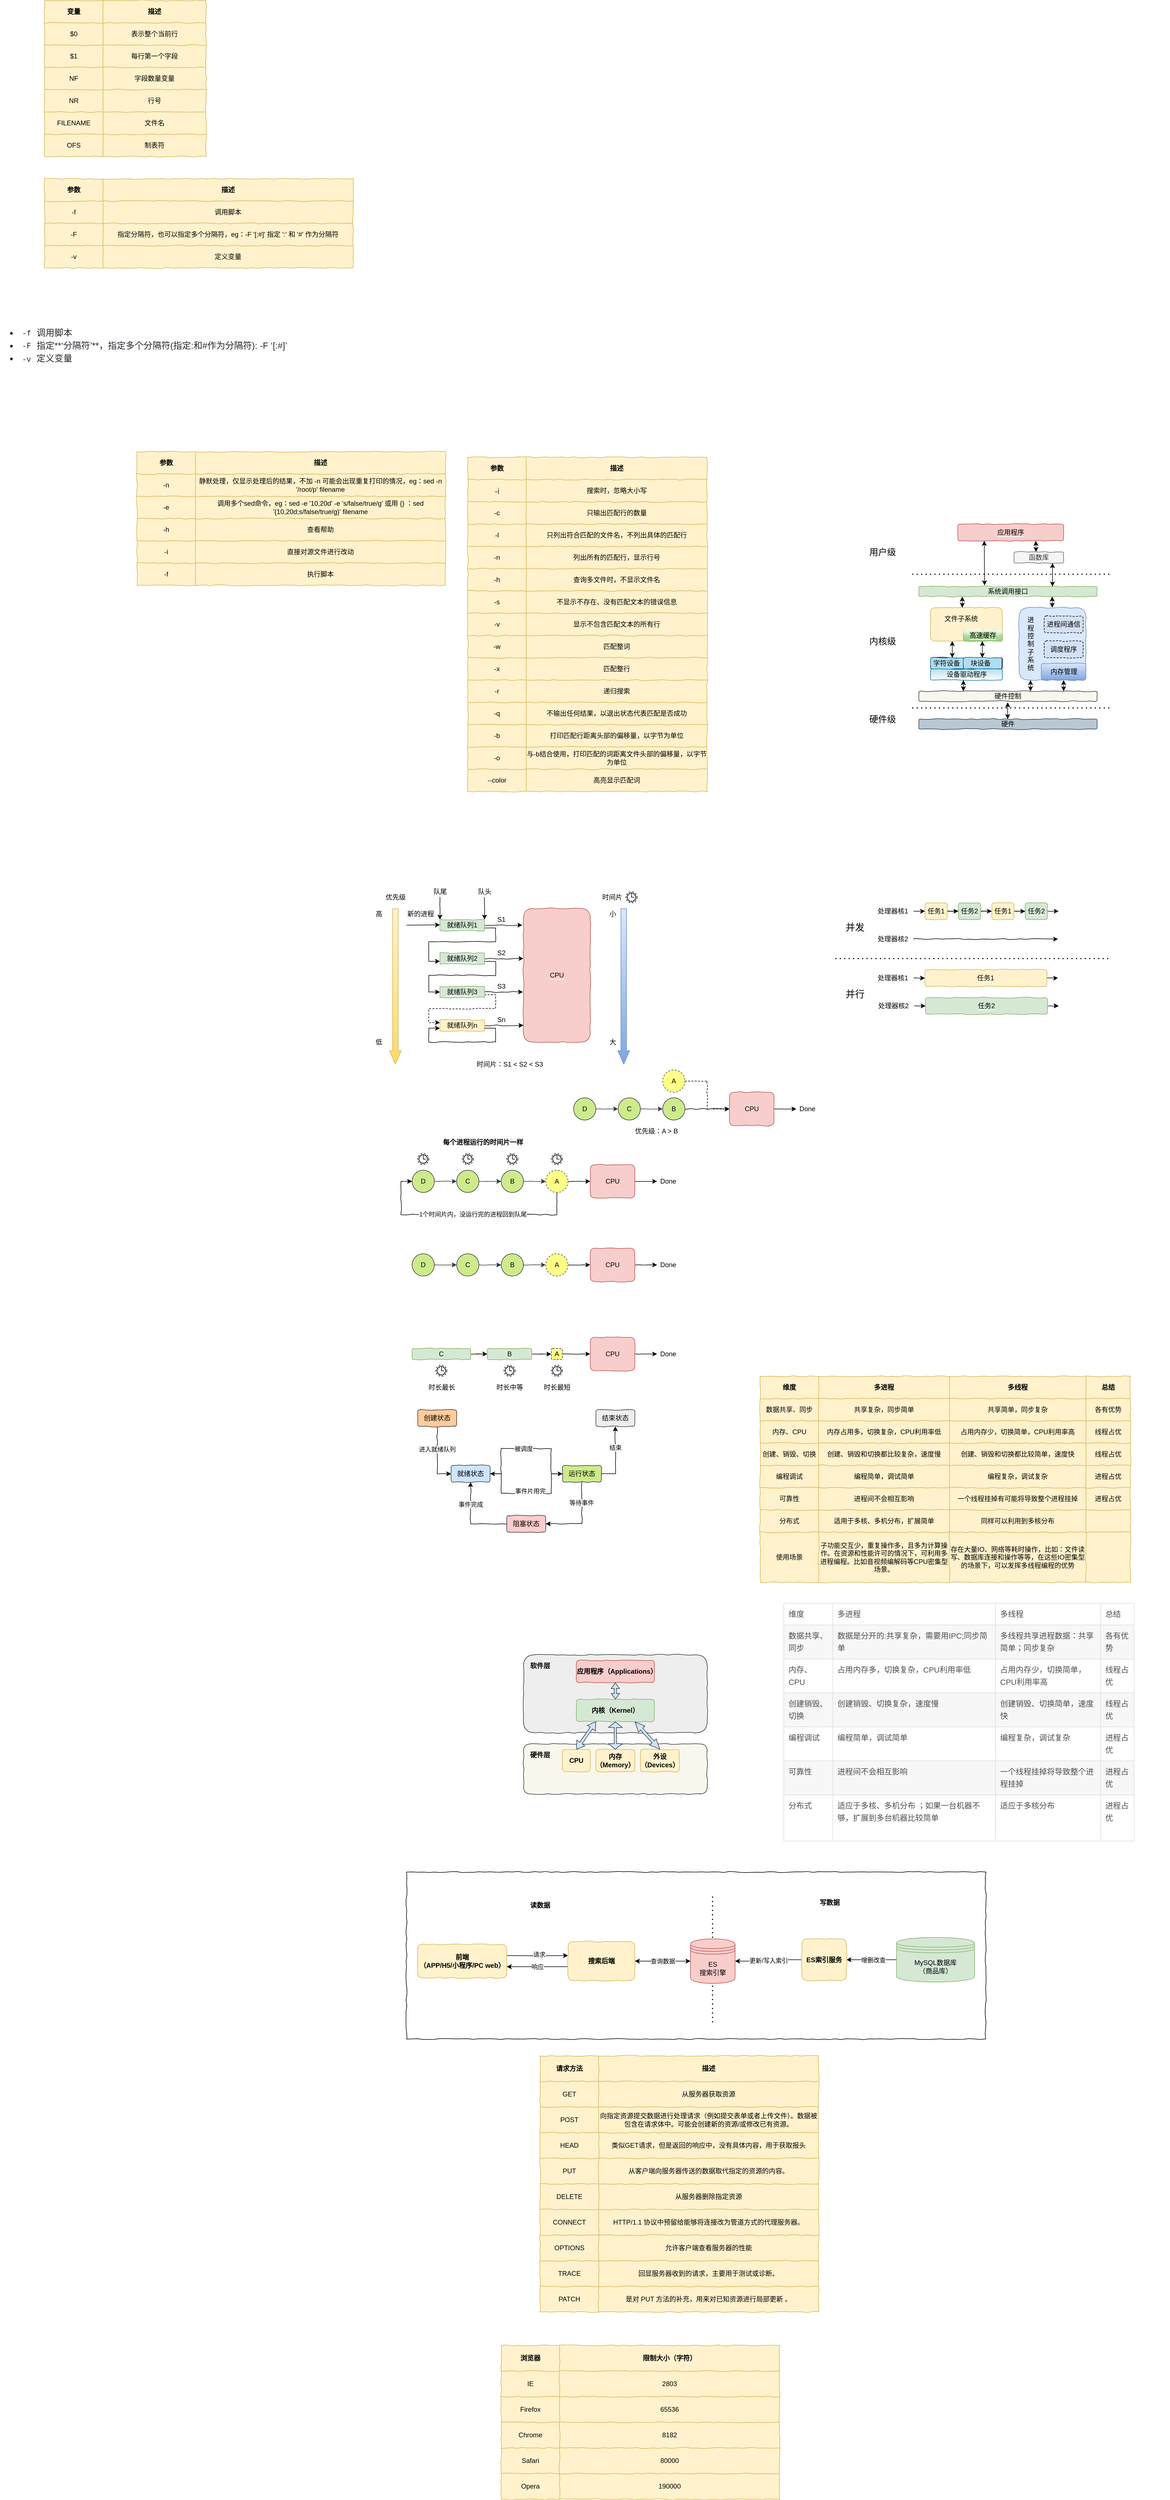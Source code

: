 <mxfile version="14.1.4" type="github">
  <diagram id="RjBqsqhj3sioLkczXOe3" name="Page-1">
    <mxGraphModel dx="1940" dy="4201" grid="1" gridSize="10" guides="1" tooltips="1" connect="1" arrows="1" fold="1" page="1" pageScale="1" pageWidth="827" pageHeight="1169" math="0" shadow="0">
      <root>
        <mxCell id="0" />
        <mxCell id="1" parent="0" />
        <mxCell id="GFjqKOsz96lYpiR8VjZb-7" value="" style="rounded=1;whiteSpace=wrap;html=1;comic=1;fillColor=#f9f7ed;strokeColor=#36393d;" vertex="1" parent="1">
          <mxGeometry x="280" y="-260" width="330" height="90" as="geometry" />
        </mxCell>
        <mxCell id="GFjqKOsz96lYpiR8VjZb-8" value="" style="rounded=1;whiteSpace=wrap;html=1;comic=1;fillColor=#eeeeee;strokeColor=#36393d;" vertex="1" parent="1">
          <mxGeometry x="280" y="-420" width="330" height="140" as="geometry" />
        </mxCell>
        <mxCell id="zmc4Z-w7jA_BF66H5ybC-30" value="" style="rounded=0;whiteSpace=wrap;html=1;comic=1;" parent="1" vertex="1">
          <mxGeometry x="70" y="-30" width="1040" height="300" as="geometry" />
        </mxCell>
        <mxCell id="zmc4Z-w7jA_BF66H5ybC-29" value="" style="endArrow=none;dashed=1;html=1;dashPattern=1 3;strokeWidth=2;" parent="1" edge="1">
          <mxGeometry width="50" height="50" relative="1" as="geometry">
            <mxPoint x="619.5" y="240" as="sourcePoint" />
            <mxPoint x="619.5" y="10" as="targetPoint" />
          </mxGeometry>
        </mxCell>
        <mxCell id="46z4oTIVy4qsNz0aYybG-44" value="" style="shape=table;html=1;whiteSpace=wrap;startSize=0;container=1;collapsible=0;childLayout=tableLayout;comic=1;fillColor=#fff2cc;strokeColor=#d6b656;" parent="1" vertex="1">
          <mxGeometry x="310" y="300" width="500" height="460" as="geometry" />
        </mxCell>
        <mxCell id="46z4oTIVy4qsNz0aYybG-45" value="" style="shape=partialRectangle;html=1;whiteSpace=wrap;collapsible=0;dropTarget=0;pointerEvents=0;fillColor=none;top=0;left=0;bottom=0;right=0;points=[[0,0.5],[1,0.5]];portConstraint=eastwest;" parent="46z4oTIVy4qsNz0aYybG-44" vertex="1">
          <mxGeometry width="500" height="46" as="geometry" />
        </mxCell>
        <mxCell id="46z4oTIVy4qsNz0aYybG-46" value="&lt;b&gt;请求方法&lt;/b&gt;" style="shape=partialRectangle;html=1;whiteSpace=wrap;connectable=0;overflow=hidden;fillColor=none;top=0;left=0;bottom=0;right=0;" parent="46z4oTIVy4qsNz0aYybG-45" vertex="1">
          <mxGeometry width="105" height="46" as="geometry" />
        </mxCell>
        <mxCell id="46z4oTIVy4qsNz0aYybG-47" value="&lt;b&gt;描述&lt;/b&gt;" style="shape=partialRectangle;html=1;whiteSpace=wrap;connectable=0;overflow=hidden;fillColor=none;top=0;left=0;bottom=0;right=0;" parent="46z4oTIVy4qsNz0aYybG-45" vertex="1">
          <mxGeometry x="105" width="395" height="46" as="geometry" />
        </mxCell>
        <mxCell id="46z4oTIVy4qsNz0aYybG-48" value="" style="shape=partialRectangle;html=1;whiteSpace=wrap;collapsible=0;dropTarget=0;pointerEvents=0;fillColor=none;top=0;left=0;bottom=0;right=0;points=[[0,0.5],[1,0.5]];portConstraint=eastwest;" parent="46z4oTIVy4qsNz0aYybG-44" vertex="1">
          <mxGeometry y="46" width="500" height="46" as="geometry" />
        </mxCell>
        <mxCell id="46z4oTIVy4qsNz0aYybG-49" value="GET" style="shape=partialRectangle;html=1;whiteSpace=wrap;connectable=0;overflow=hidden;fillColor=none;top=0;left=0;bottom=0;right=0;" parent="46z4oTIVy4qsNz0aYybG-48" vertex="1">
          <mxGeometry width="105" height="46" as="geometry" />
        </mxCell>
        <mxCell id="46z4oTIVy4qsNz0aYybG-50" value="从服务器获取资源" style="shape=partialRectangle;html=1;whiteSpace=wrap;connectable=0;overflow=hidden;fillColor=none;top=0;left=0;bottom=0;right=0;" parent="46z4oTIVy4qsNz0aYybG-48" vertex="1">
          <mxGeometry x="105" width="395" height="46" as="geometry" />
        </mxCell>
        <mxCell id="46z4oTIVy4qsNz0aYybG-51" value="" style="shape=partialRectangle;html=1;whiteSpace=wrap;collapsible=0;dropTarget=0;pointerEvents=0;fillColor=none;top=0;left=0;bottom=0;right=0;points=[[0,0.5],[1,0.5]];portConstraint=eastwest;" parent="46z4oTIVy4qsNz0aYybG-44" vertex="1">
          <mxGeometry y="92" width="500" height="46" as="geometry" />
        </mxCell>
        <mxCell id="46z4oTIVy4qsNz0aYybG-52" value="POST" style="shape=partialRectangle;html=1;whiteSpace=wrap;connectable=0;overflow=hidden;fillColor=none;top=0;left=0;bottom=0;right=0;" parent="46z4oTIVy4qsNz0aYybG-51" vertex="1">
          <mxGeometry width="105" height="46" as="geometry" />
        </mxCell>
        <mxCell id="46z4oTIVy4qsNz0aYybG-53" value="向指定资源提交数据进行处理请求（例如提交表单或者上传文件）。数据被包含在请求体中。可能会创建新的资源/或修改已有资源。" style="shape=partialRectangle;html=1;whiteSpace=wrap;connectable=0;overflow=hidden;fillColor=none;top=0;left=0;bottom=0;right=0;" parent="46z4oTIVy4qsNz0aYybG-51" vertex="1">
          <mxGeometry x="105" width="395" height="46" as="geometry" />
        </mxCell>
        <mxCell id="46z4oTIVy4qsNz0aYybG-54" value="" style="shape=partialRectangle;html=1;whiteSpace=wrap;collapsible=0;dropTarget=0;pointerEvents=0;fillColor=none;top=0;left=0;bottom=0;right=0;points=[[0,0.5],[1,0.5]];portConstraint=eastwest;" parent="46z4oTIVy4qsNz0aYybG-44" vertex="1">
          <mxGeometry y="138" width="500" height="46" as="geometry" />
        </mxCell>
        <mxCell id="46z4oTIVy4qsNz0aYybG-55" value="HEAD" style="shape=partialRectangle;html=1;whiteSpace=wrap;connectable=0;overflow=hidden;fillColor=none;top=0;left=0;bottom=0;right=0;" parent="46z4oTIVy4qsNz0aYybG-54" vertex="1">
          <mxGeometry width="105" height="46" as="geometry" />
        </mxCell>
        <mxCell id="46z4oTIVy4qsNz0aYybG-56" value="类似GET请求，但是返回的响应中，没有具体内容，用于获取报头" style="shape=partialRectangle;html=1;whiteSpace=wrap;connectable=0;overflow=hidden;fillColor=none;top=0;left=0;bottom=0;right=0;" parent="46z4oTIVy4qsNz0aYybG-54" vertex="1">
          <mxGeometry x="105" width="395" height="46" as="geometry" />
        </mxCell>
        <mxCell id="46z4oTIVy4qsNz0aYybG-57" value="" style="shape=partialRectangle;html=1;whiteSpace=wrap;collapsible=0;dropTarget=0;pointerEvents=0;fillColor=none;top=0;left=0;bottom=0;right=0;points=[[0,0.5],[1,0.5]];portConstraint=eastwest;" parent="46z4oTIVy4qsNz0aYybG-44" vertex="1">
          <mxGeometry y="184" width="500" height="46" as="geometry" />
        </mxCell>
        <mxCell id="46z4oTIVy4qsNz0aYybG-58" value="PUT" style="shape=partialRectangle;html=1;whiteSpace=wrap;connectable=0;overflow=hidden;fillColor=none;top=0;left=0;bottom=0;right=0;" parent="46z4oTIVy4qsNz0aYybG-57" vertex="1">
          <mxGeometry width="105" height="46" as="geometry" />
        </mxCell>
        <mxCell id="46z4oTIVy4qsNz0aYybG-59" value="从客户端向服务器传送的数据取代指定的资源的内容。" style="shape=partialRectangle;html=1;whiteSpace=wrap;connectable=0;overflow=hidden;fillColor=none;top=0;left=0;bottom=0;right=0;" parent="46z4oTIVy4qsNz0aYybG-57" vertex="1">
          <mxGeometry x="105" width="395" height="46" as="geometry" />
        </mxCell>
        <mxCell id="46z4oTIVy4qsNz0aYybG-60" value="" style="shape=partialRectangle;html=1;whiteSpace=wrap;collapsible=0;dropTarget=0;pointerEvents=0;fillColor=none;top=0;left=0;bottom=0;right=0;points=[[0,0.5],[1,0.5]];portConstraint=eastwest;" parent="46z4oTIVy4qsNz0aYybG-44" vertex="1">
          <mxGeometry y="230" width="500" height="46" as="geometry" />
        </mxCell>
        <mxCell id="46z4oTIVy4qsNz0aYybG-61" value="DELETE" style="shape=partialRectangle;html=1;whiteSpace=wrap;connectable=0;overflow=hidden;fillColor=none;top=0;left=0;bottom=0;right=0;" parent="46z4oTIVy4qsNz0aYybG-60" vertex="1">
          <mxGeometry width="105" height="46" as="geometry" />
        </mxCell>
        <mxCell id="46z4oTIVy4qsNz0aYybG-62" value="从服务器删除指定资源" style="shape=partialRectangle;html=1;whiteSpace=wrap;connectable=0;overflow=hidden;fillColor=none;top=0;left=0;bottom=0;right=0;" parent="46z4oTIVy4qsNz0aYybG-60" vertex="1">
          <mxGeometry x="105" width="395" height="46" as="geometry" />
        </mxCell>
        <mxCell id="46z4oTIVy4qsNz0aYybG-72" style="shape=partialRectangle;html=1;whiteSpace=wrap;collapsible=0;dropTarget=0;pointerEvents=0;fillColor=none;top=0;left=0;bottom=0;right=0;points=[[0,0.5],[1,0.5]];portConstraint=eastwest;" parent="46z4oTIVy4qsNz0aYybG-44" vertex="1">
          <mxGeometry y="276" width="500" height="46" as="geometry" />
        </mxCell>
        <mxCell id="46z4oTIVy4qsNz0aYybG-73" value="CONNECT" style="shape=partialRectangle;html=1;whiteSpace=wrap;connectable=0;overflow=hidden;fillColor=none;top=0;left=0;bottom=0;right=0;" parent="46z4oTIVy4qsNz0aYybG-72" vertex="1">
          <mxGeometry width="105" height="46" as="geometry" />
        </mxCell>
        <mxCell id="46z4oTIVy4qsNz0aYybG-74" value="HTTP/1.1 协议中预留给能够将连接改为管道方式的代理服务器。" style="shape=partialRectangle;html=1;whiteSpace=wrap;connectable=0;overflow=hidden;fillColor=none;top=0;left=0;bottom=0;right=0;" parent="46z4oTIVy4qsNz0aYybG-72" vertex="1">
          <mxGeometry x="105" width="395" height="46" as="geometry" />
        </mxCell>
        <mxCell id="46z4oTIVy4qsNz0aYybG-69" style="shape=partialRectangle;html=1;whiteSpace=wrap;collapsible=0;dropTarget=0;pointerEvents=0;fillColor=none;top=0;left=0;bottom=0;right=0;points=[[0,0.5],[1,0.5]];portConstraint=eastwest;" parent="46z4oTIVy4qsNz0aYybG-44" vertex="1">
          <mxGeometry y="322" width="500" height="46" as="geometry" />
        </mxCell>
        <mxCell id="46z4oTIVy4qsNz0aYybG-70" value="OPTIONS" style="shape=partialRectangle;html=1;whiteSpace=wrap;connectable=0;overflow=hidden;fillColor=none;top=0;left=0;bottom=0;right=0;" parent="46z4oTIVy4qsNz0aYybG-69" vertex="1">
          <mxGeometry width="105" height="46" as="geometry" />
        </mxCell>
        <mxCell id="46z4oTIVy4qsNz0aYybG-71" value="允许客户端查看服务器的性能" style="shape=partialRectangle;html=1;whiteSpace=wrap;connectable=0;overflow=hidden;fillColor=none;top=0;left=0;bottom=0;right=0;" parent="46z4oTIVy4qsNz0aYybG-69" vertex="1">
          <mxGeometry x="105" width="395" height="46" as="geometry" />
        </mxCell>
        <mxCell id="46z4oTIVy4qsNz0aYybG-66" style="shape=partialRectangle;html=1;whiteSpace=wrap;collapsible=0;dropTarget=0;pointerEvents=0;fillColor=none;top=0;left=0;bottom=0;right=0;points=[[0,0.5],[1,0.5]];portConstraint=eastwest;" parent="46z4oTIVy4qsNz0aYybG-44" vertex="1">
          <mxGeometry y="368" width="500" height="46" as="geometry" />
        </mxCell>
        <mxCell id="46z4oTIVy4qsNz0aYybG-67" value="TRACE" style="shape=partialRectangle;html=1;whiteSpace=wrap;connectable=0;overflow=hidden;fillColor=none;top=0;left=0;bottom=0;right=0;" parent="46z4oTIVy4qsNz0aYybG-66" vertex="1">
          <mxGeometry width="105" height="46" as="geometry" />
        </mxCell>
        <mxCell id="46z4oTIVy4qsNz0aYybG-68" value="回显服务器收到的请求，主要用于测试或诊断。" style="shape=partialRectangle;html=1;whiteSpace=wrap;connectable=0;overflow=hidden;fillColor=none;top=0;left=0;bottom=0;right=0;" parent="46z4oTIVy4qsNz0aYybG-66" vertex="1">
          <mxGeometry x="105" width="395" height="46" as="geometry" />
        </mxCell>
        <mxCell id="46z4oTIVy4qsNz0aYybG-63" style="shape=partialRectangle;html=1;whiteSpace=wrap;collapsible=0;dropTarget=0;pointerEvents=0;fillColor=none;top=0;left=0;bottom=0;right=0;points=[[0,0.5],[1,0.5]];portConstraint=eastwest;" parent="46z4oTIVy4qsNz0aYybG-44" vertex="1">
          <mxGeometry y="414" width="500" height="46" as="geometry" />
        </mxCell>
        <mxCell id="46z4oTIVy4qsNz0aYybG-64" value="PATCH" style="shape=partialRectangle;html=1;whiteSpace=wrap;connectable=0;overflow=hidden;fillColor=none;top=0;left=0;bottom=0;right=0;" parent="46z4oTIVy4qsNz0aYybG-63" vertex="1">
          <mxGeometry width="105" height="46" as="geometry" />
        </mxCell>
        <mxCell id="46z4oTIVy4qsNz0aYybG-65" value="是对 PUT 方法的补充，用来对已知资源进行局部更新 。" style="shape=partialRectangle;html=1;whiteSpace=wrap;connectable=0;overflow=hidden;fillColor=none;top=0;left=0;bottom=0;right=0;" parent="46z4oTIVy4qsNz0aYybG-63" vertex="1">
          <mxGeometry x="105" width="395" height="46" as="geometry" />
        </mxCell>
        <mxCell id="46z4oTIVy4qsNz0aYybG-75" value="" style="shape=table;html=1;whiteSpace=wrap;startSize=0;container=1;collapsible=0;childLayout=tableLayout;comic=1;fillColor=#fff2cc;strokeColor=#d6b656;" parent="1" vertex="1">
          <mxGeometry x="240" y="820" width="500" height="276" as="geometry" />
        </mxCell>
        <mxCell id="46z4oTIVy4qsNz0aYybG-76" value="" style="shape=partialRectangle;html=1;whiteSpace=wrap;collapsible=0;dropTarget=0;pointerEvents=0;fillColor=none;top=0;left=0;bottom=0;right=0;points=[[0,0.5],[1,0.5]];portConstraint=eastwest;" parent="46z4oTIVy4qsNz0aYybG-75" vertex="1">
          <mxGeometry width="500" height="46" as="geometry" />
        </mxCell>
        <mxCell id="46z4oTIVy4qsNz0aYybG-77" value="&lt;b&gt;浏览器&lt;/b&gt;" style="shape=partialRectangle;html=1;whiteSpace=wrap;connectable=0;overflow=hidden;fillColor=none;top=0;left=0;bottom=0;right=0;" parent="46z4oTIVy4qsNz0aYybG-76" vertex="1">
          <mxGeometry width="105" height="46" as="geometry" />
        </mxCell>
        <mxCell id="46z4oTIVy4qsNz0aYybG-78" value="&lt;b&gt;限制大小（字符）&lt;/b&gt;" style="shape=partialRectangle;html=1;whiteSpace=wrap;connectable=0;overflow=hidden;fillColor=none;top=0;left=0;bottom=0;right=0;" parent="46z4oTIVy4qsNz0aYybG-76" vertex="1">
          <mxGeometry x="105" width="395" height="46" as="geometry" />
        </mxCell>
        <mxCell id="46z4oTIVy4qsNz0aYybG-79" value="" style="shape=partialRectangle;html=1;whiteSpace=wrap;collapsible=0;dropTarget=0;pointerEvents=0;fillColor=none;top=0;left=0;bottom=0;right=0;points=[[0,0.5],[1,0.5]];portConstraint=eastwest;" parent="46z4oTIVy4qsNz0aYybG-75" vertex="1">
          <mxGeometry y="46" width="500" height="46" as="geometry" />
        </mxCell>
        <mxCell id="46z4oTIVy4qsNz0aYybG-80" value="IE" style="shape=partialRectangle;html=1;whiteSpace=wrap;connectable=0;overflow=hidden;fillColor=none;top=0;left=0;bottom=0;right=0;" parent="46z4oTIVy4qsNz0aYybG-79" vertex="1">
          <mxGeometry width="105" height="46" as="geometry" />
        </mxCell>
        <mxCell id="46z4oTIVy4qsNz0aYybG-81" value="2803" style="shape=partialRectangle;html=1;whiteSpace=wrap;connectable=0;overflow=hidden;fillColor=none;top=0;left=0;bottom=0;right=0;" parent="46z4oTIVy4qsNz0aYybG-79" vertex="1">
          <mxGeometry x="105" width="395" height="46" as="geometry" />
        </mxCell>
        <mxCell id="46z4oTIVy4qsNz0aYybG-82" value="" style="shape=partialRectangle;html=1;whiteSpace=wrap;collapsible=0;dropTarget=0;pointerEvents=0;fillColor=none;top=0;left=0;bottom=0;right=0;points=[[0,0.5],[1,0.5]];portConstraint=eastwest;" parent="46z4oTIVy4qsNz0aYybG-75" vertex="1">
          <mxGeometry y="92" width="500" height="46" as="geometry" />
        </mxCell>
        <mxCell id="46z4oTIVy4qsNz0aYybG-83" value="Firefox" style="shape=partialRectangle;html=1;whiteSpace=wrap;connectable=0;overflow=hidden;fillColor=none;top=0;left=0;bottom=0;right=0;" parent="46z4oTIVy4qsNz0aYybG-82" vertex="1">
          <mxGeometry width="105" height="46" as="geometry" />
        </mxCell>
        <mxCell id="46z4oTIVy4qsNz0aYybG-84" value="65536" style="shape=partialRectangle;html=1;whiteSpace=wrap;connectable=0;overflow=hidden;fillColor=none;top=0;left=0;bottom=0;right=0;" parent="46z4oTIVy4qsNz0aYybG-82" vertex="1">
          <mxGeometry x="105" width="395" height="46" as="geometry" />
        </mxCell>
        <mxCell id="46z4oTIVy4qsNz0aYybG-85" value="" style="shape=partialRectangle;html=1;whiteSpace=wrap;collapsible=0;dropTarget=0;pointerEvents=0;fillColor=none;top=0;left=0;bottom=0;right=0;points=[[0,0.5],[1,0.5]];portConstraint=eastwest;" parent="46z4oTIVy4qsNz0aYybG-75" vertex="1">
          <mxGeometry y="138" width="500" height="46" as="geometry" />
        </mxCell>
        <mxCell id="46z4oTIVy4qsNz0aYybG-86" value="Chrome" style="shape=partialRectangle;html=1;whiteSpace=wrap;connectable=0;overflow=hidden;fillColor=none;top=0;left=0;bottom=0;right=0;" parent="46z4oTIVy4qsNz0aYybG-85" vertex="1">
          <mxGeometry width="105" height="46" as="geometry" />
        </mxCell>
        <mxCell id="46z4oTIVy4qsNz0aYybG-87" value="8182" style="shape=partialRectangle;html=1;whiteSpace=wrap;connectable=0;overflow=hidden;fillColor=none;top=0;left=0;bottom=0;right=0;" parent="46z4oTIVy4qsNz0aYybG-85" vertex="1">
          <mxGeometry x="105" width="395" height="46" as="geometry" />
        </mxCell>
        <mxCell id="46z4oTIVy4qsNz0aYybG-88" value="" style="shape=partialRectangle;html=1;whiteSpace=wrap;collapsible=0;dropTarget=0;pointerEvents=0;fillColor=none;top=0;left=0;bottom=0;right=0;points=[[0,0.5],[1,0.5]];portConstraint=eastwest;" parent="46z4oTIVy4qsNz0aYybG-75" vertex="1">
          <mxGeometry y="184" width="500" height="46" as="geometry" />
        </mxCell>
        <mxCell id="46z4oTIVy4qsNz0aYybG-89" value="Safari" style="shape=partialRectangle;html=1;whiteSpace=wrap;connectable=0;overflow=hidden;fillColor=none;top=0;left=0;bottom=0;right=0;" parent="46z4oTIVy4qsNz0aYybG-88" vertex="1">
          <mxGeometry width="105" height="46" as="geometry" />
        </mxCell>
        <mxCell id="46z4oTIVy4qsNz0aYybG-90" value="80000" style="shape=partialRectangle;html=1;whiteSpace=wrap;connectable=0;overflow=hidden;fillColor=none;top=0;left=0;bottom=0;right=0;" parent="46z4oTIVy4qsNz0aYybG-88" vertex="1">
          <mxGeometry x="105" width="395" height="46" as="geometry" />
        </mxCell>
        <mxCell id="46z4oTIVy4qsNz0aYybG-94" style="shape=partialRectangle;html=1;whiteSpace=wrap;collapsible=0;dropTarget=0;pointerEvents=0;fillColor=none;top=0;left=0;bottom=0;right=0;points=[[0,0.5],[1,0.5]];portConstraint=eastwest;" parent="46z4oTIVy4qsNz0aYybG-75" vertex="1">
          <mxGeometry y="230" width="500" height="46" as="geometry" />
        </mxCell>
        <mxCell id="46z4oTIVy4qsNz0aYybG-95" value="Opera" style="shape=partialRectangle;html=1;whiteSpace=wrap;connectable=0;overflow=hidden;fillColor=none;top=0;left=0;bottom=0;right=0;" parent="46z4oTIVy4qsNz0aYybG-94" vertex="1">
          <mxGeometry width="105" height="46" as="geometry" />
        </mxCell>
        <mxCell id="46z4oTIVy4qsNz0aYybG-96" value="190000" style="shape=partialRectangle;html=1;whiteSpace=wrap;connectable=0;overflow=hidden;fillColor=none;top=0;left=0;bottom=0;right=0;" parent="46z4oTIVy4qsNz0aYybG-94" vertex="1">
          <mxGeometry x="105" width="395" height="46" as="geometry" />
        </mxCell>
        <mxCell id="zmc4Z-w7jA_BF66H5ybC-12" value="请求" style="edgeStyle=orthogonalEdgeStyle;rounded=0;orthogonalLoop=1;jettySize=auto;html=1;entryX=0;entryY=0.357;entryDx=0;entryDy=0;entryPerimeter=0;" parent="1" target="zmc4Z-w7jA_BF66H5ybC-5" edge="1">
          <mxGeometry x="0.067" y="3" relative="1" as="geometry">
            <mxPoint x="250" y="120" as="sourcePoint" />
            <Array as="points" />
            <mxPoint y="1" as="offset" />
          </mxGeometry>
        </mxCell>
        <mxCell id="zmc4Z-w7jA_BF66H5ybC-4" value="&lt;b&gt;前端&lt;br&gt;（APP/H5/小程序/PC web）&lt;br&gt;&lt;/b&gt;" style="rounded=1;whiteSpace=wrap;html=1;comic=1;fillColor=#fff2cc;strokeColor=#d6b656;" parent="1" vertex="1">
          <mxGeometry x="90" y="100" width="160" height="60" as="geometry" />
        </mxCell>
        <mxCell id="zmc4Z-w7jA_BF66H5ybC-13" value="响应" style="edgeStyle=orthogonalEdgeStyle;rounded=0;orthogonalLoop=1;jettySize=auto;html=1;" parent="1" source="zmc4Z-w7jA_BF66H5ybC-5" edge="1">
          <mxGeometry relative="1" as="geometry">
            <mxPoint x="250" y="140" as="targetPoint" />
            <Array as="points">
              <mxPoint x="250" y="140" />
            </Array>
          </mxGeometry>
        </mxCell>
        <mxCell id="zmc4Z-w7jA_BF66H5ybC-15" style="edgeStyle=orthogonalEdgeStyle;rounded=0;orthogonalLoop=1;jettySize=auto;html=1;entryX=0;entryY=0.5;entryDx=0;entryDy=0;entryPerimeter=0;" parent="1" source="zmc4Z-w7jA_BF66H5ybC-5" edge="1">
          <mxGeometry relative="1" as="geometry">
            <mxPoint x="580" y="130" as="targetPoint" />
          </mxGeometry>
        </mxCell>
        <mxCell id="zmc4Z-w7jA_BF66H5ybC-5" value="&lt;b&gt;搜索后端&lt;/b&gt;" style="rounded=1;whiteSpace=wrap;html=1;comic=1;fillColor=#fff2cc;strokeColor=#d6b656;" parent="1" vertex="1">
          <mxGeometry x="360" y="95" width="120" height="70" as="geometry" />
        </mxCell>
        <mxCell id="zmc4Z-w7jA_BF66H5ybC-17" style="edgeStyle=orthogonalEdgeStyle;rounded=0;orthogonalLoop=1;jettySize=auto;html=1;" parent="1" edge="1">
          <mxGeometry relative="1" as="geometry">
            <mxPoint x="480" y="130" as="targetPoint" />
            <mxPoint x="580" y="130" as="sourcePoint" />
          </mxGeometry>
        </mxCell>
        <mxCell id="zmc4Z-w7jA_BF66H5ybC-18" value="查询数据" style="edgeLabel;html=1;align=center;verticalAlign=middle;resizable=0;points=[];" parent="zmc4Z-w7jA_BF66H5ybC-17" vertex="1" connectable="0">
          <mxGeometry x="0.24" y="5" relative="1" as="geometry">
            <mxPoint x="12" y="-5" as="offset" />
          </mxGeometry>
        </mxCell>
        <mxCell id="zmc4Z-w7jA_BF66H5ybC-20" value="ES&lt;br&gt;搜索引擎" style="shape=datastore;whiteSpace=wrap;html=1;comic=0;fillColor=#f8cecc;strokeColor=#b85450;treeMoving=1;" parent="1" vertex="1">
          <mxGeometry x="580" y="90" width="80" height="80" as="geometry" />
        </mxCell>
        <mxCell id="zmc4Z-w7jA_BF66H5ybC-33" style="edgeStyle=orthogonalEdgeStyle;rounded=0;orthogonalLoop=1;jettySize=auto;html=1;entryX=1;entryY=0.5;entryDx=0;entryDy=0;" parent="1" source="zmc4Z-w7jA_BF66H5ybC-21" target="zmc4Z-w7jA_BF66H5ybC-22" edge="1">
          <mxGeometry relative="1" as="geometry" />
        </mxCell>
        <mxCell id="zmc4Z-w7jA_BF66H5ybC-34" value="增删改查" style="edgeLabel;html=1;align=center;verticalAlign=middle;resizable=0;points=[];" parent="zmc4Z-w7jA_BF66H5ybC-33" vertex="1" connectable="0">
          <mxGeometry x="0.167" y="2" relative="1" as="geometry">
            <mxPoint x="10" y="-2" as="offset" />
          </mxGeometry>
        </mxCell>
        <mxCell id="zmc4Z-w7jA_BF66H5ybC-21" value="MySQL数据库&lt;br&gt;（商品库）" style="shape=datastore;whiteSpace=wrap;html=1;comic=0;fillColor=#d5e8d4;strokeColor=#82b366;treeMoving=1;" parent="1" vertex="1">
          <mxGeometry x="950" y="87.5" width="140" height="80" as="geometry" />
        </mxCell>
        <mxCell id="zmc4Z-w7jA_BF66H5ybC-27" value="更新/写入索引" style="edgeStyle=orthogonalEdgeStyle;rounded=0;orthogonalLoop=1;jettySize=auto;html=1;entryX=1;entryY=0.5;entryDx=0;entryDy=0;" parent="1" source="zmc4Z-w7jA_BF66H5ybC-22" target="zmc4Z-w7jA_BF66H5ybC-20" edge="1">
          <mxGeometry relative="1" as="geometry" />
        </mxCell>
        <mxCell id="zmc4Z-w7jA_BF66H5ybC-22" value="&lt;b&gt;ES索引服务&lt;/b&gt;" style="rounded=1;whiteSpace=wrap;html=1;comic=1;fillColor=#fff2cc;strokeColor=#d6b656;" parent="1" vertex="1">
          <mxGeometry x="780" y="90" width="80" height="75" as="geometry" />
        </mxCell>
        <mxCell id="zmc4Z-w7jA_BF66H5ybC-31" value="&lt;b&gt;读数据&lt;/b&gt;" style="text;html=1;strokeColor=none;fillColor=none;align=center;verticalAlign=middle;whiteSpace=wrap;rounded=0;comic=1;" parent="1" vertex="1">
          <mxGeometry x="220" y="10" width="180" height="40" as="geometry" />
        </mxCell>
        <mxCell id="zmc4Z-w7jA_BF66H5ybC-32" value="&lt;b&gt;写数据&lt;/b&gt;" style="text;html=1;strokeColor=none;fillColor=none;align=center;verticalAlign=middle;whiteSpace=wrap;rounded=0;comic=1;" parent="1" vertex="1">
          <mxGeometry x="770" y="10" width="120" height="30" as="geometry" />
        </mxCell>
        <mxCell id="GFjqKOsz96lYpiR8VjZb-1" value="&lt;b&gt;应用程序（Applications）&lt;/b&gt;" style="rounded=1;whiteSpace=wrap;html=1;comic=1;fillColor=#f8cecc;strokeColor=#b85450;" vertex="1" parent="1">
          <mxGeometry x="375" y="-410" width="140" height="40" as="geometry" />
        </mxCell>
        <mxCell id="GFjqKOsz96lYpiR8VjZb-2" value="&lt;b&gt;内核（Kernel）&lt;/b&gt;" style="rounded=1;whiteSpace=wrap;html=1;comic=1;fillColor=#d5e8d4;strokeColor=#82b366;" vertex="1" parent="1">
          <mxGeometry x="375" y="-340" width="140" height="40" as="geometry" />
        </mxCell>
        <mxCell id="GFjqKOsz96lYpiR8VjZb-3" value="&lt;b&gt;CPU&lt;/b&gt;" style="rounded=1;whiteSpace=wrap;html=1;comic=1;fillColor=#fff2cc;strokeColor=#d6b656;" vertex="1" parent="1">
          <mxGeometry x="350" y="-250" width="50" height="40" as="geometry" />
        </mxCell>
        <mxCell id="GFjqKOsz96lYpiR8VjZb-4" value="&lt;b&gt;内存（Memory）&lt;/b&gt;" style="rounded=1;whiteSpace=wrap;html=1;comic=1;fillColor=#fff2cc;strokeColor=#d6b656;" vertex="1" parent="1">
          <mxGeometry x="410" y="-250" width="70" height="40" as="geometry" />
        </mxCell>
        <mxCell id="GFjqKOsz96lYpiR8VjZb-5" value="&lt;b&gt;外设（Devices）&lt;/b&gt;" style="rounded=1;whiteSpace=wrap;html=1;comic=1;fillColor=#fff2cc;strokeColor=#d6b656;" vertex="1" parent="1">
          <mxGeometry x="490" y="-250" width="70" height="40" as="geometry" />
        </mxCell>
        <mxCell id="GFjqKOsz96lYpiR8VjZb-9" value="" style="shape=flexArrow;endArrow=classic;startArrow=classic;html=1;width=5;endSize=4.23;fillColor=#cce5ff;strokeColor=#36393d;entryX=0.25;entryY=1;entryDx=0;entryDy=0;exitX=0.5;exitY=0;exitDx=0;exitDy=0;comic=1;startSize=4.23;startWidth=12;endWidth=12;" edge="1" parent="1" source="GFjqKOsz96lYpiR8VjZb-3" target="GFjqKOsz96lYpiR8VjZb-2">
          <mxGeometry width="50" height="50" relative="1" as="geometry">
            <mxPoint x="354" y="-250" as="sourcePoint" />
            <mxPoint x="400" y="-290" as="targetPoint" />
          </mxGeometry>
        </mxCell>
        <mxCell id="GFjqKOsz96lYpiR8VjZb-10" value="" style="shape=flexArrow;endArrow=classic;startArrow=classic;html=1;width=5;endSize=5.58;fillColor=#cce5ff;strokeColor=#36393d;entryX=0.75;entryY=1;entryDx=0;entryDy=0;exitX=0.5;exitY=0;exitDx=0;exitDy=0;comic=1;startSize=5.58;endWidth=10;startWidth=10;" edge="1" parent="1" source="GFjqKOsz96lYpiR8VjZb-5" target="GFjqKOsz96lYpiR8VjZb-2">
          <mxGeometry width="50" height="50" relative="1" as="geometry">
            <mxPoint x="515" y="-250" as="sourcePoint" />
            <mxPoint x="560" y="-300" as="targetPoint" />
          </mxGeometry>
        </mxCell>
        <mxCell id="GFjqKOsz96lYpiR8VjZb-11" value="" style="shape=flexArrow;endArrow=classic;startArrow=classic;html=1;width=4;endSize=3;fillColor=#cce5ff;strokeColor=#36393d;entryX=0.5;entryY=1;entryDx=0;entryDy=0;exitX=0.5;exitY=0;exitDx=0;exitDy=0;comic=1;startSize=3;" edge="1" parent="1" source="GFjqKOsz96lYpiR8VjZb-4" target="GFjqKOsz96lYpiR8VjZb-2">
          <mxGeometry width="50" height="50" relative="1" as="geometry">
            <mxPoint x="490" y="-250" as="sourcePoint" />
            <mxPoint x="427.5" y="-300" as="targetPoint" />
          </mxGeometry>
        </mxCell>
        <mxCell id="GFjqKOsz96lYpiR8VjZb-13" value="" style="shape=flexArrow;endArrow=classic;startArrow=classic;html=1;width=4;endSize=3;fillColor=#cce5ff;strokeColor=#36393d;entryX=0.5;entryY=1;entryDx=0;entryDy=0;comic=1;startSize=3;endWidth=10;startWidth=10;" edge="1" parent="1" target="GFjqKOsz96lYpiR8VjZb-1">
          <mxGeometry width="50" height="50" relative="1" as="geometry">
            <mxPoint x="445" y="-340" as="sourcePoint" />
            <mxPoint x="455" y="-290" as="targetPoint" />
          </mxGeometry>
        </mxCell>
        <mxCell id="GFjqKOsz96lYpiR8VjZb-14" value="&lt;b&gt;软件层&lt;/b&gt;" style="text;html=1;strokeColor=none;fillColor=none;align=center;verticalAlign=middle;whiteSpace=wrap;rounded=0;comic=1;" vertex="1" parent="1">
          <mxGeometry x="290" y="-410" width="40" height="20" as="geometry" />
        </mxCell>
        <mxCell id="GFjqKOsz96lYpiR8VjZb-15" value="&lt;b&gt;硬件层&lt;/b&gt;" style="text;html=1;strokeColor=none;fillColor=none;align=center;verticalAlign=middle;whiteSpace=wrap;rounded=0;comic=1;" vertex="1" parent="1">
          <mxGeometry x="290" y="-250" width="40" height="20" as="geometry" />
        </mxCell>
        <mxCell id="GFjqKOsz96lYpiR8VjZb-16" value="&lt;meta charset=&quot;utf-8&quot;&gt;&lt;table border=&quot;1&quot; cellpadding=&quot;0&quot; cellspacing=&quot;0&quot; style=&quot;box-sizing: border-box; outline: 0px; border-collapse: collapse; border-spacing: 0px; display: table; width: 630px; text-align: left; margin-bottom: 0px; margin-left: auto; margin-right: auto; overflow-wrap: break-word; color: rgb(51, 51, 51); font-size: 16px; font-style: normal; font-weight: 400; letter-spacing: normal; text-transform: none; word-spacing: 0px; background-color: rgb(255, 255, 255);&quot;&gt;&lt;tbody style=&quot;box-sizing: border-box ; outline: 0px ; border: 0px ; overflow-wrap: break-word&quot;&gt;&lt;tr style=&quot;box-sizing: border-box ; outline: 0px ; border-width: 1px 0px 0px ; border-top-style: solid ; border-top-color: rgb(221 , 221 , 221) ; background-color: rgb(255 , 255 , 255) ; overflow-wrap: break-word&quot;&gt;&lt;td style=&quot;box-sizing: border-box ; outline: 0px ; padding: 8px ; margin: 0px ; font-weight: normal ; overflow-wrap: break-word ; border: 1px solid rgb(221 , 221 , 221) ; font-size: 14px ; color: rgb(79 , 79 , 79) ; line-height: 22px ; text-align: left ; vertical-align: top&quot;&gt;&lt;p style=&quot;box-sizing: border-box ; outline: 0px ; margin: 0px ; padding: 0px ; font-weight: 400 ; font-size: 14px ; color: rgb(79 , 79 , 79) ; overflow: auto hidden ; line-height: 22px ; overflow-wrap: break-word ; text-align: left&quot;&gt;维度&lt;/p&gt;&lt;/td&gt;&lt;td style=&quot;box-sizing: border-box ; outline: 0px ; padding: 8px ; margin: 0px ; font-weight: normal ; overflow-wrap: break-word ; border: 1px solid rgb(221 , 221 , 221) ; font-size: 14px ; color: rgb(79 , 79 , 79) ; line-height: 22px ; text-align: left ; vertical-align: top&quot;&gt;&lt;p style=&quot;box-sizing: border-box ; outline: 0px ; margin: 0px ; padding: 0px ; font-weight: 400 ; font-size: 14px ; color: rgb(79 , 79 , 79) ; overflow: auto hidden ; line-height: 22px ; overflow-wrap: break-word ; text-align: left&quot;&gt;多进程&lt;/p&gt;&lt;/td&gt;&lt;td style=&quot;box-sizing: border-box ; outline: 0px ; padding: 8px ; margin: 0px ; font-weight: normal ; overflow-wrap: break-word ; border: 1px solid rgb(221 , 221 , 221) ; font-size: 14px ; color: rgb(79 , 79 , 79) ; line-height: 22px ; text-align: left ; vertical-align: top&quot;&gt;&lt;p style=&quot;box-sizing: border-box ; outline: 0px ; margin: 0px ; padding: 0px ; font-weight: 400 ; font-size: 14px ; color: rgb(79 , 79 , 79) ; overflow: auto hidden ; line-height: 22px ; overflow-wrap: break-word ; text-align: left&quot;&gt;多线程&lt;/p&gt;&lt;/td&gt;&lt;td style=&quot;box-sizing: border-box ; outline: 0px ; padding: 8px ; margin: 0px ; font-weight: normal ; overflow-wrap: break-word ; border: 1px solid rgb(221 , 221 , 221) ; font-size: 14px ; color: rgb(79 , 79 , 79) ; line-height: 22px ; text-align: left ; vertical-align: top&quot;&gt;&lt;p style=&quot;box-sizing: border-box ; outline: 0px ; margin: 0px ; padding: 0px ; font-weight: 400 ; font-size: 14px ; color: rgb(79 , 79 , 79) ; overflow: auto hidden ; line-height: 22px ; overflow-wrap: break-word ; text-align: left&quot;&gt;总结&lt;/p&gt;&lt;/td&gt;&lt;/tr&gt;&lt;tr style=&quot;box-sizing: border-box ; outline: 0px ; border-width: 1px 0px 0px ; border-top-style: solid ; border-top-color: rgb(221 , 221 , 221) ; background-color: rgb(247 , 247 , 247) ; overflow-wrap: break-word&quot;&gt;&lt;td style=&quot;box-sizing: border-box ; outline: 0px ; padding: 8px ; margin: 0px ; font-weight: normal ; overflow-wrap: break-word ; border: 1px solid rgb(221 , 221 , 221) ; font-size: 14px ; color: rgb(79 , 79 , 79) ; line-height: 22px ; text-align: left ; vertical-align: top&quot;&gt;&lt;p style=&quot;box-sizing: border-box ; outline: 0px ; margin: 0px ; padding: 0px ; font-weight: 400 ; font-size: 14px ; color: rgb(79 , 79 , 79) ; overflow: auto hidden ; line-height: 22px ; overflow-wrap: break-word ; text-align: left&quot;&gt;数据共享、同步&lt;/p&gt;&lt;/td&gt;&lt;td style=&quot;box-sizing: border-box ; outline: 0px ; padding: 8px ; margin: 0px ; font-weight: normal ; overflow-wrap: break-word ; border: 1px solid rgb(221 , 221 , 221) ; font-size: 14px ; color: rgb(79 , 79 , 79) ; line-height: 22px ; text-align: left ; vertical-align: top&quot;&gt;&lt;p style=&quot;box-sizing: border-box ; outline: 0px ; margin: 0px ; padding: 0px ; font-weight: 400 ; font-size: 14px ; color: rgb(79 , 79 , 79) ; overflow: auto hidden ; line-height: 22px ; overflow-wrap: break-word ; text-align: left&quot;&gt;数据是分开的:共享复杂，需要用IPC;同步简单&lt;/p&gt;&lt;/td&gt;&lt;td style=&quot;box-sizing: border-box ; outline: 0px ; padding: 8px ; margin: 0px ; font-weight: normal ; overflow-wrap: break-word ; border: 1px solid rgb(221 , 221 , 221) ; font-size: 14px ; color: rgb(79 , 79 , 79) ; line-height: 22px ; text-align: left ; vertical-align: top&quot;&gt;&lt;p style=&quot;box-sizing: border-box ; outline: 0px ; margin: 0px ; padding: 0px ; font-weight: 400 ; font-size: 14px ; color: rgb(79 , 79 , 79) ; overflow: auto hidden ; line-height: 22px ; overflow-wrap: break-word ; text-align: left&quot;&gt;多线程共享进程数据：共享简单；同步复杂&lt;/p&gt;&lt;/td&gt;&lt;td style=&quot;box-sizing: border-box ; outline: 0px ; padding: 8px ; margin: 0px ; font-weight: normal ; overflow-wrap: break-word ; border: 1px solid rgb(221 , 221 , 221) ; font-size: 14px ; color: rgb(79 , 79 , 79) ; line-height: 22px ; text-align: left ; vertical-align: top&quot;&gt;&lt;p style=&quot;box-sizing: border-box ; outline: 0px ; margin: 0px ; padding: 0px ; font-weight: 400 ; font-size: 14px ; color: rgb(79 , 79 , 79) ; overflow: auto hidden ; line-height: 22px ; overflow-wrap: break-word ; text-align: left&quot;&gt;各有优势&lt;/p&gt;&lt;/td&gt;&lt;/tr&gt;&lt;tr style=&quot;box-sizing: border-box ; outline: 0px ; border-width: 1px 0px 0px ; border-top-style: solid ; border-top-color: rgb(221 , 221 , 221) ; background-color: rgb(255 , 255 , 255) ; overflow-wrap: break-word&quot;&gt;&lt;td style=&quot;box-sizing: border-box ; outline: 0px ; padding: 8px ; margin: 0px ; font-weight: normal ; overflow-wrap: break-word ; border: 1px solid rgb(221 , 221 , 221) ; font-size: 14px ; color: rgb(79 , 79 , 79) ; line-height: 22px ; text-align: left ; vertical-align: top&quot;&gt;&lt;p style=&quot;box-sizing: border-box ; outline: 0px ; margin: 0px ; padding: 0px ; font-weight: 400 ; font-size: 14px ; color: rgb(79 , 79 , 79) ; overflow: auto hidden ; line-height: 22px ; overflow-wrap: break-word ; text-align: left&quot;&gt;内存、CPU&lt;/p&gt;&lt;/td&gt;&lt;td style=&quot;box-sizing: border-box ; outline: 0px ; padding: 8px ; margin: 0px ; font-weight: normal ; overflow-wrap: break-word ; border: 1px solid rgb(221 , 221 , 221) ; font-size: 14px ; color: rgb(79 , 79 , 79) ; line-height: 22px ; text-align: left ; vertical-align: top&quot;&gt;&lt;p style=&quot;box-sizing: border-box ; outline: 0px ; margin: 0px ; padding: 0px ; font-weight: 400 ; font-size: 14px ; color: rgb(79 , 79 , 79) ; overflow: auto hidden ; line-height: 22px ; overflow-wrap: break-word ; text-align: left&quot;&gt;占用内存多，切换复杂，CPU利用率低&lt;/p&gt;&lt;/td&gt;&lt;td style=&quot;box-sizing: border-box ; outline: 0px ; padding: 8px ; margin: 0px ; font-weight: normal ; overflow-wrap: break-word ; border: 1px solid rgb(221 , 221 , 221) ; font-size: 14px ; color: rgb(79 , 79 , 79) ; line-height: 22px ; text-align: left ; vertical-align: top&quot;&gt;&lt;p style=&quot;box-sizing: border-box ; outline: 0px ; margin: 0px ; padding: 0px ; font-weight: 400 ; font-size: 14px ; color: rgb(79 , 79 , 79) ; overflow: auto hidden ; line-height: 22px ; overflow-wrap: break-word ; text-align: left&quot;&gt;占用内存少，切换简单，CPU利用率高&lt;/p&gt;&lt;/td&gt;&lt;td style=&quot;box-sizing: border-box ; outline: 0px ; padding: 8px ; margin: 0px ; font-weight: normal ; overflow-wrap: break-word ; border: 1px solid rgb(221 , 221 , 221) ; font-size: 14px ; color: rgb(79 , 79 , 79) ; line-height: 22px ; text-align: left ; vertical-align: top&quot;&gt;&lt;p style=&quot;box-sizing: border-box ; outline: 0px ; margin: 0px ; padding: 0px ; font-weight: 400 ; font-size: 14px ; color: rgb(79 , 79 , 79) ; overflow: auto hidden ; line-height: 22px ; overflow-wrap: break-word ; text-align: left&quot;&gt;线程占优&lt;/p&gt;&lt;/td&gt;&lt;/tr&gt;&lt;tr style=&quot;box-sizing: border-box ; outline: 0px ; border-width: 1px 0px 0px ; border-top-style: solid ; border-top-color: rgb(221 , 221 , 221) ; background-color: rgb(247 , 247 , 247) ; overflow-wrap: break-word&quot;&gt;&lt;td style=&quot;box-sizing: border-box ; outline: 0px ; padding: 8px ; margin: 0px ; font-weight: normal ; overflow-wrap: break-word ; border: 1px solid rgb(221 , 221 , 221) ; font-size: 14px ; color: rgb(79 , 79 , 79) ; line-height: 22px ; text-align: left ; vertical-align: top&quot;&gt;&lt;p style=&quot;box-sizing: border-box ; outline: 0px ; margin: 0px ; padding: 0px ; font-weight: 400 ; font-size: 14px ; color: rgb(79 , 79 , 79) ; overflow: auto hidden ; line-height: 22px ; overflow-wrap: break-word ; text-align: left&quot;&gt;创建销毁、切换&lt;/p&gt;&lt;/td&gt;&lt;td style=&quot;box-sizing: border-box ; outline: 0px ; padding: 8px ; margin: 0px ; font-weight: normal ; overflow-wrap: break-word ; border: 1px solid rgb(221 , 221 , 221) ; font-size: 14px ; color: rgb(79 , 79 , 79) ; line-height: 22px ; text-align: left ; vertical-align: top&quot;&gt;&lt;p style=&quot;box-sizing: border-box ; outline: 0px ; margin: 0px ; padding: 0px ; font-weight: 400 ; font-size: 14px ; color: rgb(79 , 79 , 79) ; overflow: auto hidden ; line-height: 22px ; overflow-wrap: break-word ; text-align: left&quot;&gt;创建销毁、切换复杂，速度慢&amp;nbsp;&lt;/p&gt;&lt;/td&gt;&lt;td style=&quot;box-sizing: border-box ; outline: 0px ; padding: 8px ; margin: 0px ; font-weight: normal ; overflow-wrap: break-word ; border: 1px solid rgb(221 , 221 , 221) ; font-size: 14px ; color: rgb(79 , 79 , 79) ; line-height: 22px ; text-align: left ; vertical-align: top&quot;&gt;&lt;p style=&quot;box-sizing: border-box ; outline: 0px ; margin: 0px ; padding: 0px ; font-weight: 400 ; font-size: 14px ; color: rgb(79 , 79 , 79) ; overflow: auto hidden ; line-height: 22px ; overflow-wrap: break-word ; text-align: left&quot;&gt;创建销毁、切换简单，速度快&amp;nbsp;&lt;/p&gt;&lt;/td&gt;&lt;td style=&quot;box-sizing: border-box ; outline: 0px ; padding: 8px ; margin: 0px ; font-weight: normal ; overflow-wrap: break-word ; border: 1px solid rgb(221 , 221 , 221) ; font-size: 14px ; color: rgb(79 , 79 , 79) ; line-height: 22px ; text-align: left ; vertical-align: top&quot;&gt;&lt;p style=&quot;box-sizing: border-box ; outline: 0px ; margin: 0px ; padding: 0px ; font-weight: 400 ; font-size: 14px ; color: rgb(79 , 79 , 79) ; overflow: auto hidden ; line-height: 22px ; overflow-wrap: break-word ; text-align: left&quot;&gt;线程占优&amp;nbsp;&lt;/p&gt;&lt;/td&gt;&lt;/tr&gt;&lt;tr style=&quot;box-sizing: border-box ; outline: 0px ; border-width: 1px 0px 0px ; border-top-style: solid ; border-top-color: rgb(221 , 221 , 221) ; background-color: rgb(255 , 255 , 255) ; overflow-wrap: break-word&quot;&gt;&lt;td style=&quot;box-sizing: border-box ; outline: 0px ; padding: 8px ; margin: 0px ; font-weight: normal ; overflow-wrap: break-word ; border: 1px solid rgb(221 , 221 , 221) ; font-size: 14px ; color: rgb(79 , 79 , 79) ; line-height: 22px ; text-align: left ; vertical-align: top&quot;&gt;&lt;p style=&quot;box-sizing: border-box ; outline: 0px ; margin: 0px ; padding: 0px ; font-weight: 400 ; font-size: 14px ; color: rgb(79 , 79 , 79) ; overflow: auto hidden ; line-height: 22px ; overflow-wrap: break-word ; text-align: left&quot;&gt;编程调试&lt;/p&gt;&lt;/td&gt;&lt;td style=&quot;box-sizing: border-box ; outline: 0px ; padding: 8px ; margin: 0px ; font-weight: normal ; overflow-wrap: break-word ; border: 1px solid rgb(221 , 221 , 221) ; font-size: 14px ; color: rgb(79 , 79 , 79) ; line-height: 22px ; text-align: left ; vertical-align: top&quot;&gt;&lt;p style=&quot;box-sizing: border-box ; outline: 0px ; margin: 0px ; padding: 0px ; font-weight: 400 ; font-size: 14px ; color: rgb(79 , 79 , 79) ; overflow: auto hidden ; line-height: 22px ; overflow-wrap: break-word ; text-align: left&quot;&gt;编程简单，调试简单&lt;/p&gt;&lt;/td&gt;&lt;td style=&quot;box-sizing: border-box ; outline: 0px ; padding: 8px ; margin: 0px ; font-weight: normal ; overflow-wrap: break-word ; border: 1px solid rgb(221 , 221 , 221) ; font-size: 14px ; color: rgb(79 , 79 , 79) ; line-height: 22px ; text-align: left ; vertical-align: top&quot;&gt;&lt;p style=&quot;box-sizing: border-box ; outline: 0px ; margin: 0px ; padding: 0px ; font-weight: 400 ; font-size: 14px ; color: rgb(79 , 79 , 79) ; overflow: auto hidden ; line-height: 22px ; overflow-wrap: break-word ; text-align: left&quot;&gt;编程复杂，调试复杂&lt;/p&gt;&lt;/td&gt;&lt;td style=&quot;box-sizing: border-box ; outline: 0px ; padding: 8px ; margin: 0px ; font-weight: normal ; overflow-wrap: break-word ; border: 1px solid rgb(221 , 221 , 221) ; font-size: 14px ; color: rgb(79 , 79 , 79) ; line-height: 22px ; text-align: left ; vertical-align: top&quot;&gt;&lt;p style=&quot;box-sizing: border-box ; outline: 0px ; margin: 0px ; padding: 0px ; font-weight: 400 ; font-size: 14px ; color: rgb(79 , 79 , 79) ; overflow: auto hidden ; line-height: 22px ; overflow-wrap: break-word ; text-align: left&quot;&gt;进程占优&amp;nbsp;&lt;/p&gt;&lt;/td&gt;&lt;/tr&gt;&lt;tr style=&quot;box-sizing: border-box ; outline: 0px ; border-width: 1px 0px 0px ; border-top-style: solid ; border-top-color: rgb(221 , 221 , 221) ; background-color: rgb(247 , 247 , 247) ; overflow-wrap: break-word&quot;&gt;&lt;td style=&quot;box-sizing: border-box ; outline: 0px ; padding: 8px ; margin: 0px ; font-weight: normal ; overflow-wrap: break-word ; border: 1px solid rgb(221 , 221 , 221) ; font-size: 14px ; color: rgb(79 , 79 , 79) ; line-height: 22px ; text-align: left ; vertical-align: top&quot;&gt;&lt;p style=&quot;box-sizing: border-box ; outline: 0px ; margin: 0px ; padding: 0px ; font-weight: 400 ; font-size: 14px ; color: rgb(79 , 79 , 79) ; overflow: auto hidden ; line-height: 22px ; overflow-wrap: break-word ; text-align: left&quot;&gt;可靠性&lt;/p&gt;&lt;/td&gt;&lt;td style=&quot;box-sizing: border-box ; outline: 0px ; padding: 8px ; margin: 0px ; font-weight: normal ; overflow-wrap: break-word ; border: 1px solid rgb(221 , 221 , 221) ; font-size: 14px ; color: rgb(79 , 79 , 79) ; line-height: 22px ; text-align: left ; vertical-align: top&quot;&gt;&lt;p style=&quot;box-sizing: border-box ; outline: 0px ; margin: 0px ; padding: 0px ; font-weight: 400 ; font-size: 14px ; color: rgb(79 , 79 , 79) ; overflow: auto hidden ; line-height: 22px ; overflow-wrap: break-word ; text-align: left&quot;&gt;进程间不会相互影响&amp;nbsp;&lt;/p&gt;&lt;/td&gt;&lt;td style=&quot;box-sizing: border-box ; outline: 0px ; padding: 8px ; margin: 0px ; font-weight: normal ; overflow-wrap: break-word ; border: 1px solid rgb(221 , 221 , 221) ; font-size: 14px ; color: rgb(79 , 79 , 79) ; line-height: 22px ; text-align: left ; vertical-align: top&quot;&gt;&lt;p style=&quot;box-sizing: border-box ; outline: 0px ; margin: 0px ; padding: 0px ; font-weight: 400 ; font-size: 14px ; color: rgb(79 , 79 , 79) ; overflow: auto hidden ; line-height: 22px ; overflow-wrap: break-word ; text-align: left&quot;&gt;一个线程挂掉将导致整个进程挂掉&lt;/p&gt;&lt;/td&gt;&lt;td style=&quot;box-sizing: border-box ; outline: 0px ; padding: 8px ; margin: 0px ; font-weight: normal ; overflow-wrap: break-word ; border: 1px solid rgb(221 , 221 , 221) ; font-size: 14px ; color: rgb(79 , 79 , 79) ; line-height: 22px ; text-align: left ; vertical-align: top&quot;&gt;&lt;p style=&quot;box-sizing: border-box ; outline: 0px ; margin: 0px ; padding: 0px ; font-weight: 400 ; font-size: 14px ; color: rgb(79 , 79 , 79) ; overflow: auto hidden ; line-height: 22px ; overflow-wrap: break-word ; text-align: left&quot;&gt;进程占优&lt;/p&gt;&lt;/td&gt;&lt;/tr&gt;&lt;tr style=&quot;box-sizing: border-box ; outline: 0px ; border-width: 1px 0px 0px ; border-top-style: solid ; border-top-color: rgb(221 , 221 , 221) ; background-color: rgb(255 , 255 , 255) ; overflow-wrap: break-word&quot;&gt;&lt;td style=&quot;box-sizing: border-box ; outline: 0px ; padding: 8px ; margin: 0px ; font-weight: normal ; overflow-wrap: break-word ; border: 1px solid rgb(221 , 221 , 221) ; font-size: 14px ; color: rgb(79 , 79 , 79) ; line-height: 22px ; text-align: left ; vertical-align: top&quot;&gt;&lt;p style=&quot;box-sizing: border-box ; outline: 0px ; margin: 0px ; padding: 0px ; font-weight: 400 ; font-size: 14px ; color: rgb(79 , 79 , 79) ; overflow: auto hidden ; line-height: 22px ; overflow-wrap: break-word ; text-align: left&quot;&gt;分布式&amp;nbsp;&lt;/p&gt;&lt;/td&gt;&lt;td style=&quot;box-sizing: border-box ; outline: 0px ; padding: 8px ; margin: 0px ; font-weight: normal ; overflow-wrap: break-word ; border: 1px solid rgb(221 , 221 , 221) ; font-size: 14px ; color: rgb(79 , 79 , 79) ; line-height: 22px ; text-align: left ; vertical-align: top&quot;&gt;&lt;p style=&quot;box-sizing: border-box ; outline: 0px ; margin: 0px ; padding: 0px ; font-weight: 400 ; font-size: 14px ; color: rgb(79 , 79 , 79) ; overflow: auto hidden ; line-height: 22px ; overflow-wrap: break-word ; text-align: left&quot;&gt;适应于多核、多机分布 ；如果一台机器不够，扩展到多台机器比较简单&lt;/p&gt;&lt;/td&gt;&lt;td style=&quot;box-sizing: border-box ; outline: 0px ; padding: 8px ; margin: 0px ; font-weight: normal ; overflow-wrap: break-word ; border: 1px solid rgb(221 , 221 , 221) ; font-size: 14px ; color: rgb(79 , 79 , 79) ; line-height: 22px ; text-align: left ; vertical-align: top&quot;&gt;&lt;p style=&quot;box-sizing: border-box ; outline: 0px ; margin: 0px ; padding: 0px ; font-weight: 400 ; font-size: 14px ; color: rgb(79 , 79 , 79) ; overflow: auto hidden ; line-height: 22px ; overflow-wrap: break-word ; text-align: left&quot;&gt;适应于多核分布&lt;/p&gt;&lt;/td&gt;&lt;td style=&quot;box-sizing: border-box ; outline: 0px ; padding: 8px ; margin: 0px ; font-weight: normal ; overflow-wrap: break-word ; border: 1px solid rgb(221 , 221 , 221) ; font-size: 14px ; color: rgb(79 , 79 , 79) ; line-height: 22px ; text-align: left ; vertical-align: top&quot;&gt;&lt;p style=&quot;box-sizing: border-box ; outline: 0px ; margin: 0px ; padding: 0px ; font-weight: 400 ; font-size: 14px ; color: rgb(79 , 79 , 79) ; overflow: auto hidden ; line-height: 22px ; overflow-wrap: break-word ; text-align: left&quot;&gt;进程占优&lt;/p&gt;&lt;p style=&quot;box-sizing: border-box ; outline: 0px ; margin: 0px ; padding: 0px ; font-weight: 400 ; font-size: 14px ; color: rgb(79 , 79 , 79) ; overflow: auto hidden ; line-height: 22px ; overflow-wrap: break-word ; text-align: left&quot;&gt;&amp;nbsp;&lt;/p&gt;&lt;/td&gt;&lt;/tr&gt;&lt;/tbody&gt;&lt;/table&gt;" style="text;whiteSpace=wrap;html=1;" vertex="1" parent="1">
          <mxGeometry x="745" y="-520" width="695" height="450" as="geometry" />
        </mxCell>
        <mxCell id="GFjqKOsz96lYpiR8VjZb-17" value="" style="shape=table;html=1;whiteSpace=wrap;startSize=0;container=1;collapsible=0;childLayout=tableLayout;comic=1;fillColor=#fff2cc;strokeColor=#d6b656;" vertex="1" parent="1">
          <mxGeometry x="705" y="-920" width="665" height="370" as="geometry" />
        </mxCell>
        <mxCell id="GFjqKOsz96lYpiR8VjZb-18" value="" style="shape=partialRectangle;html=1;whiteSpace=wrap;collapsible=0;dropTarget=0;pointerEvents=0;fillColor=none;top=0;left=0;bottom=0;right=0;points=[[0,0.5],[1,0.5]];portConstraint=eastwest;" vertex="1" parent="GFjqKOsz96lYpiR8VjZb-17">
          <mxGeometry width="665" height="40" as="geometry" />
        </mxCell>
        <mxCell id="GFjqKOsz96lYpiR8VjZb-19" value="&lt;b&gt;维度&lt;/b&gt;" style="shape=partialRectangle;html=1;whiteSpace=wrap;connectable=0;overflow=hidden;fillColor=none;top=0;left=0;bottom=0;right=0;" vertex="1" parent="GFjqKOsz96lYpiR8VjZb-18">
          <mxGeometry width="105" height="40" as="geometry" />
        </mxCell>
        <mxCell id="GFjqKOsz96lYpiR8VjZb-20" value="&lt;b&gt;多进程&lt;/b&gt;" style="shape=partialRectangle;html=1;whiteSpace=wrap;connectable=0;overflow=hidden;fillColor=none;top=0;left=0;bottom=0;right=0;" vertex="1" parent="GFjqKOsz96lYpiR8VjZb-18">
          <mxGeometry x="105" width="235" height="40" as="geometry" />
        </mxCell>
        <mxCell id="GFjqKOsz96lYpiR8VjZb-39" value="&lt;b&gt;多线程&lt;/b&gt;" style="shape=partialRectangle;html=1;whiteSpace=wrap;connectable=0;overflow=hidden;fillColor=none;top=0;left=0;bottom=0;right=0;" vertex="1" parent="GFjqKOsz96lYpiR8VjZb-18">
          <mxGeometry x="340" width="245" height="40" as="geometry" />
        </mxCell>
        <mxCell id="GFjqKOsz96lYpiR8VjZb-46" value="&lt;b&gt;总结&lt;/b&gt;" style="shape=partialRectangle;html=1;whiteSpace=wrap;connectable=0;overflow=hidden;fillColor=none;top=0;left=0;bottom=0;right=0;" vertex="1" parent="GFjqKOsz96lYpiR8VjZb-18">
          <mxGeometry x="585" width="80" height="40" as="geometry" />
        </mxCell>
        <mxCell id="GFjqKOsz96lYpiR8VjZb-36" value="" style="shape=partialRectangle;html=1;whiteSpace=wrap;collapsible=0;dropTarget=0;pointerEvents=0;fillColor=none;top=0;left=0;bottom=0;right=0;points=[[0,0.5],[1,0.5]];portConstraint=eastwest;" vertex="1" parent="GFjqKOsz96lYpiR8VjZb-17">
          <mxGeometry y="40" width="665" height="40" as="geometry" />
        </mxCell>
        <mxCell id="GFjqKOsz96lYpiR8VjZb-37" value="数据共享、同步" style="shape=partialRectangle;html=1;whiteSpace=wrap;connectable=0;overflow=hidden;fillColor=none;top=0;left=0;bottom=0;right=0;" vertex="1" parent="GFjqKOsz96lYpiR8VjZb-36">
          <mxGeometry width="105" height="40" as="geometry" />
        </mxCell>
        <mxCell id="GFjqKOsz96lYpiR8VjZb-38" value="共享复杂，同步简单" style="shape=partialRectangle;html=1;whiteSpace=wrap;connectable=0;overflow=hidden;fillColor=none;top=0;left=0;bottom=0;right=0;" vertex="1" parent="GFjqKOsz96lYpiR8VjZb-36">
          <mxGeometry x="105" width="235" height="40" as="geometry" />
        </mxCell>
        <mxCell id="GFjqKOsz96lYpiR8VjZb-40" value="共享简单，同步复杂" style="shape=partialRectangle;html=1;whiteSpace=wrap;connectable=0;overflow=hidden;fillColor=none;top=0;left=0;bottom=0;right=0;" vertex="1" parent="GFjqKOsz96lYpiR8VjZb-36">
          <mxGeometry x="340" width="245" height="40" as="geometry" />
        </mxCell>
        <mxCell id="GFjqKOsz96lYpiR8VjZb-47" value="各有优势" style="shape=partialRectangle;html=1;whiteSpace=wrap;connectable=0;overflow=hidden;fillColor=none;top=0;left=0;bottom=0;right=0;" vertex="1" parent="GFjqKOsz96lYpiR8VjZb-36">
          <mxGeometry x="585" width="80" height="40" as="geometry" />
        </mxCell>
        <mxCell id="GFjqKOsz96lYpiR8VjZb-21" value="" style="shape=partialRectangle;html=1;whiteSpace=wrap;collapsible=0;dropTarget=0;pointerEvents=0;fillColor=none;top=0;left=0;bottom=0;right=0;points=[[0,0.5],[1,0.5]];portConstraint=eastwest;" vertex="1" parent="GFjqKOsz96lYpiR8VjZb-17">
          <mxGeometry y="80" width="665" height="40" as="geometry" />
        </mxCell>
        <mxCell id="GFjqKOsz96lYpiR8VjZb-22" value="内存、CPU" style="shape=partialRectangle;html=1;whiteSpace=wrap;connectable=0;overflow=hidden;fillColor=none;top=0;left=0;bottom=0;right=0;" vertex="1" parent="GFjqKOsz96lYpiR8VjZb-21">
          <mxGeometry width="105" height="40" as="geometry" />
        </mxCell>
        <mxCell id="GFjqKOsz96lYpiR8VjZb-23" value="内存占用多，切换复杂，CPU利用率低" style="shape=partialRectangle;html=1;whiteSpace=wrap;connectable=0;overflow=hidden;fillColor=none;top=0;left=0;bottom=0;right=0;" vertex="1" parent="GFjqKOsz96lYpiR8VjZb-21">
          <mxGeometry x="105" width="235" height="40" as="geometry" />
        </mxCell>
        <mxCell id="GFjqKOsz96lYpiR8VjZb-41" value="占用内存少，切换简单，CPU利用率高" style="shape=partialRectangle;html=1;whiteSpace=wrap;connectable=0;overflow=hidden;fillColor=none;top=0;left=0;bottom=0;right=0;" vertex="1" parent="GFjqKOsz96lYpiR8VjZb-21">
          <mxGeometry x="340" width="245" height="40" as="geometry" />
        </mxCell>
        <mxCell id="GFjqKOsz96lYpiR8VjZb-48" value="线程占优" style="shape=partialRectangle;html=1;whiteSpace=wrap;connectable=0;overflow=hidden;fillColor=none;top=0;left=0;bottom=0;right=0;" vertex="1" parent="GFjqKOsz96lYpiR8VjZb-21">
          <mxGeometry x="585" width="80" height="40" as="geometry" />
        </mxCell>
        <mxCell id="GFjqKOsz96lYpiR8VjZb-53" value="" style="shape=partialRectangle;html=1;whiteSpace=wrap;collapsible=0;dropTarget=0;pointerEvents=0;fillColor=none;top=0;left=0;bottom=0;right=0;points=[[0,0.5],[1,0.5]];portConstraint=eastwest;" vertex="1" parent="GFjqKOsz96lYpiR8VjZb-17">
          <mxGeometry y="120" width="665" height="40" as="geometry" />
        </mxCell>
        <mxCell id="GFjqKOsz96lYpiR8VjZb-54" value="创建、销毁、切换" style="shape=partialRectangle;html=1;whiteSpace=wrap;connectable=0;overflow=hidden;fillColor=none;top=0;left=0;bottom=0;right=0;" vertex="1" parent="GFjqKOsz96lYpiR8VjZb-53">
          <mxGeometry width="105" height="40" as="geometry" />
        </mxCell>
        <mxCell id="GFjqKOsz96lYpiR8VjZb-55" value="创建、销毁和切换都比较复杂，速度慢" style="shape=partialRectangle;html=1;whiteSpace=wrap;connectable=0;overflow=hidden;fillColor=none;top=0;left=0;bottom=0;right=0;" vertex="1" parent="GFjqKOsz96lYpiR8VjZb-53">
          <mxGeometry x="105" width="235" height="40" as="geometry" />
        </mxCell>
        <mxCell id="GFjqKOsz96lYpiR8VjZb-56" value="创建、销毁和切换都比较简单，速度快" style="shape=partialRectangle;html=1;whiteSpace=wrap;connectable=0;overflow=hidden;fillColor=none;top=0;left=0;bottom=0;right=0;" vertex="1" parent="GFjqKOsz96lYpiR8VjZb-53">
          <mxGeometry x="340" width="245" height="40" as="geometry" />
        </mxCell>
        <mxCell id="GFjqKOsz96lYpiR8VjZb-57" value="线程占优" style="shape=partialRectangle;html=1;whiteSpace=wrap;connectable=0;overflow=hidden;fillColor=none;top=0;left=0;bottom=0;right=0;" vertex="1" parent="GFjqKOsz96lYpiR8VjZb-53">
          <mxGeometry x="585" width="80" height="40" as="geometry" />
        </mxCell>
        <mxCell id="GFjqKOsz96lYpiR8VjZb-58" value="" style="shape=partialRectangle;html=1;whiteSpace=wrap;collapsible=0;dropTarget=0;pointerEvents=0;fillColor=none;top=0;left=0;bottom=0;right=0;points=[[0,0.5],[1,0.5]];portConstraint=eastwest;" vertex="1" parent="GFjqKOsz96lYpiR8VjZb-17">
          <mxGeometry y="160" width="665" height="40" as="geometry" />
        </mxCell>
        <mxCell id="GFjqKOsz96lYpiR8VjZb-59" value="编程调试" style="shape=partialRectangle;html=1;whiteSpace=wrap;connectable=0;overflow=hidden;fillColor=none;top=0;left=0;bottom=0;right=0;" vertex="1" parent="GFjqKOsz96lYpiR8VjZb-58">
          <mxGeometry width="105" height="40" as="geometry" />
        </mxCell>
        <mxCell id="GFjqKOsz96lYpiR8VjZb-60" value="编程简单，调试简单" style="shape=partialRectangle;html=1;whiteSpace=wrap;connectable=0;overflow=hidden;fillColor=none;top=0;left=0;bottom=0;right=0;" vertex="1" parent="GFjqKOsz96lYpiR8VjZb-58">
          <mxGeometry x="105" width="235" height="40" as="geometry" />
        </mxCell>
        <mxCell id="GFjqKOsz96lYpiR8VjZb-61" value="编程复杂，调试复杂" style="shape=partialRectangle;html=1;whiteSpace=wrap;connectable=0;overflow=hidden;fillColor=none;top=0;left=0;bottom=0;right=0;" vertex="1" parent="GFjqKOsz96lYpiR8VjZb-58">
          <mxGeometry x="340" width="245" height="40" as="geometry" />
        </mxCell>
        <mxCell id="GFjqKOsz96lYpiR8VjZb-62" value="进程占优" style="shape=partialRectangle;html=1;whiteSpace=wrap;connectable=0;overflow=hidden;fillColor=none;top=0;left=0;bottom=0;right=0;" vertex="1" parent="GFjqKOsz96lYpiR8VjZb-58">
          <mxGeometry x="585" width="80" height="40" as="geometry" />
        </mxCell>
        <mxCell id="GFjqKOsz96lYpiR8VjZb-63" value="" style="shape=partialRectangle;html=1;whiteSpace=wrap;collapsible=0;dropTarget=0;pointerEvents=0;fillColor=none;top=0;left=0;bottom=0;right=0;points=[[0,0.5],[1,0.5]];portConstraint=eastwest;" vertex="1" parent="GFjqKOsz96lYpiR8VjZb-17">
          <mxGeometry y="200" width="665" height="40" as="geometry" />
        </mxCell>
        <mxCell id="GFjqKOsz96lYpiR8VjZb-64" value="可靠性" style="shape=partialRectangle;html=1;whiteSpace=wrap;connectable=0;overflow=hidden;fillColor=none;top=0;left=0;bottom=0;right=0;" vertex="1" parent="GFjqKOsz96lYpiR8VjZb-63">
          <mxGeometry width="105" height="40" as="geometry" />
        </mxCell>
        <mxCell id="GFjqKOsz96lYpiR8VjZb-65" value="进程间不会相互影响" style="shape=partialRectangle;html=1;whiteSpace=wrap;connectable=0;overflow=hidden;fillColor=none;top=0;left=0;bottom=0;right=0;" vertex="1" parent="GFjqKOsz96lYpiR8VjZb-63">
          <mxGeometry x="105" width="235" height="40" as="geometry" />
        </mxCell>
        <mxCell id="GFjqKOsz96lYpiR8VjZb-66" value="一个线程挂掉有可能将导致整个进程挂掉" style="shape=partialRectangle;html=1;whiteSpace=wrap;connectable=0;overflow=hidden;fillColor=none;top=0;left=0;bottom=0;right=0;" vertex="1" parent="GFjqKOsz96lYpiR8VjZb-63">
          <mxGeometry x="340" width="245" height="40" as="geometry" />
        </mxCell>
        <mxCell id="GFjqKOsz96lYpiR8VjZb-67" value="进程占优" style="shape=partialRectangle;html=1;whiteSpace=wrap;connectable=0;overflow=hidden;fillColor=none;top=0;left=0;bottom=0;right=0;" vertex="1" parent="GFjqKOsz96lYpiR8VjZb-63">
          <mxGeometry x="585" width="80" height="40" as="geometry" />
        </mxCell>
        <mxCell id="GFjqKOsz96lYpiR8VjZb-68" value="" style="shape=partialRectangle;html=1;whiteSpace=wrap;collapsible=0;dropTarget=0;pointerEvents=0;fillColor=none;top=0;left=0;bottom=0;right=0;points=[[0,0.5],[1,0.5]];portConstraint=eastwest;" vertex="1" parent="GFjqKOsz96lYpiR8VjZb-17">
          <mxGeometry y="240" width="665" height="40" as="geometry" />
        </mxCell>
        <mxCell id="GFjqKOsz96lYpiR8VjZb-69" value="分布式" style="shape=partialRectangle;html=1;whiteSpace=wrap;connectable=0;overflow=hidden;fillColor=none;top=0;left=0;bottom=0;right=0;" vertex="1" parent="GFjqKOsz96lYpiR8VjZb-68">
          <mxGeometry width="105" height="40" as="geometry" />
        </mxCell>
        <mxCell id="GFjqKOsz96lYpiR8VjZb-70" value="适用于多核、多机分布，扩展简单" style="shape=partialRectangle;html=1;whiteSpace=wrap;connectable=0;overflow=hidden;fillColor=none;top=0;left=0;bottom=0;right=0;" vertex="1" parent="GFjqKOsz96lYpiR8VjZb-68">
          <mxGeometry x="105" width="235" height="40" as="geometry" />
        </mxCell>
        <mxCell id="GFjqKOsz96lYpiR8VjZb-71" value="同样可以利用到多核分布" style="shape=partialRectangle;html=1;whiteSpace=wrap;connectable=0;overflow=hidden;fillColor=none;top=0;left=0;bottom=0;right=0;" vertex="1" parent="GFjqKOsz96lYpiR8VjZb-68">
          <mxGeometry x="340" width="245" height="40" as="geometry" />
        </mxCell>
        <mxCell id="GFjqKOsz96lYpiR8VjZb-72" value="" style="shape=partialRectangle;html=1;whiteSpace=wrap;connectable=0;overflow=hidden;fillColor=none;top=0;left=0;bottom=0;right=0;" vertex="1" parent="GFjqKOsz96lYpiR8VjZb-68">
          <mxGeometry x="585" width="80" height="40" as="geometry" />
        </mxCell>
        <mxCell id="GFjqKOsz96lYpiR8VjZb-73" value="" style="shape=partialRectangle;html=1;whiteSpace=wrap;collapsible=0;dropTarget=0;pointerEvents=0;fillColor=none;top=0;left=0;bottom=0;right=0;points=[[0,0.5],[1,0.5]];portConstraint=eastwest;" vertex="1" parent="GFjqKOsz96lYpiR8VjZb-17">
          <mxGeometry y="280" width="665" height="90" as="geometry" />
        </mxCell>
        <mxCell id="GFjqKOsz96lYpiR8VjZb-74" value="使用场景" style="shape=partialRectangle;html=1;whiteSpace=wrap;connectable=0;overflow=hidden;fillColor=none;top=0;left=0;bottom=0;right=0;" vertex="1" parent="GFjqKOsz96lYpiR8VjZb-73">
          <mxGeometry width="105" height="90" as="geometry" />
        </mxCell>
        <mxCell id="GFjqKOsz96lYpiR8VjZb-75" value="子功能交互少，重复操作多，且多为计算操作。在资源和性能许可的情况下，可利用多进程编程。比如音视频编解码等CPU密集型场景。" style="shape=partialRectangle;html=1;whiteSpace=wrap;connectable=0;overflow=hidden;fillColor=none;top=0;left=0;bottom=0;right=0;" vertex="1" parent="GFjqKOsz96lYpiR8VjZb-73">
          <mxGeometry x="105" width="235" height="90" as="geometry" />
        </mxCell>
        <mxCell id="GFjqKOsz96lYpiR8VjZb-76" value="存在大量IO、网络等耗时操作，比如：文件读写、数据库连接和操作等等，在这些IO密集型的场景下，可以发挥多线程编程的优势" style="shape=partialRectangle;html=1;whiteSpace=wrap;connectable=0;overflow=hidden;fillColor=none;top=0;left=0;bottom=0;right=0;" vertex="1" parent="GFjqKOsz96lYpiR8VjZb-73">
          <mxGeometry x="340" width="245" height="90" as="geometry" />
        </mxCell>
        <mxCell id="GFjqKOsz96lYpiR8VjZb-77" value="" style="shape=partialRectangle;html=1;whiteSpace=wrap;connectable=0;overflow=hidden;fillColor=none;top=0;left=0;bottom=0;right=0;" vertex="1" parent="GFjqKOsz96lYpiR8VjZb-73">
          <mxGeometry x="585" width="80" height="90" as="geometry" />
        </mxCell>
        <mxCell id="GFjqKOsz96lYpiR8VjZb-83" style="edgeStyle=orthogonalEdgeStyle;rounded=0;comic=1;orthogonalLoop=1;jettySize=auto;html=1;entryX=0;entryY=0.5;entryDx=0;entryDy=0;" edge="1" parent="1" source="GFjqKOsz96lYpiR8VjZb-78" target="GFjqKOsz96lYpiR8VjZb-79">
          <mxGeometry relative="1" as="geometry" />
        </mxCell>
        <mxCell id="GFjqKOsz96lYpiR8VjZb-84" value="进入就绪队列" style="edgeLabel;html=1;align=center;verticalAlign=middle;resizable=0;points=[];" vertex="1" connectable="0" parent="GFjqKOsz96lYpiR8VjZb-83">
          <mxGeometry x="-0.156" y="-2" relative="1" as="geometry">
            <mxPoint x="2" y="-6" as="offset" />
          </mxGeometry>
        </mxCell>
        <mxCell id="GFjqKOsz96lYpiR8VjZb-78" value="创建状态" style="rounded=1;whiteSpace=wrap;html=1;comic=1;fillColor=#ffcc99;strokeColor=#36393d;" vertex="1" parent="1">
          <mxGeometry x="90" y="-860" width="70" height="30" as="geometry" />
        </mxCell>
        <mxCell id="GFjqKOsz96lYpiR8VjZb-89" style="edgeStyle=orthogonalEdgeStyle;rounded=0;comic=1;orthogonalLoop=1;jettySize=auto;html=1;entryX=0;entryY=0.5;entryDx=0;entryDy=0;" edge="1" parent="1" source="GFjqKOsz96lYpiR8VjZb-79" target="GFjqKOsz96lYpiR8VjZb-81">
          <mxGeometry relative="1" as="geometry">
            <Array as="points">
              <mxPoint x="240" y="-745" />
              <mxPoint x="240" y="-790" />
              <mxPoint x="330" y="-790" />
              <mxPoint x="330" y="-745" />
            </Array>
          </mxGeometry>
        </mxCell>
        <mxCell id="GFjqKOsz96lYpiR8VjZb-91" value="被调度" style="edgeLabel;html=1;align=center;verticalAlign=middle;resizable=0;points=[];" vertex="1" connectable="0" parent="GFjqKOsz96lYpiR8VjZb-89">
          <mxGeometry x="0.178" y="-2" relative="1" as="geometry">
            <mxPoint x="-25" y="-2" as="offset" />
          </mxGeometry>
        </mxCell>
        <mxCell id="GFjqKOsz96lYpiR8VjZb-79" value="就绪状态" style="rounded=1;whiteSpace=wrap;html=1;comic=1;fillColor=#cce5ff;strokeColor=#36393d;" vertex="1" parent="1">
          <mxGeometry x="150" y="-760" width="70" height="30" as="geometry" />
        </mxCell>
        <mxCell id="GFjqKOsz96lYpiR8VjZb-85" style="edgeStyle=orthogonalEdgeStyle;rounded=0;comic=1;orthogonalLoop=1;jettySize=auto;html=1;entryX=0.5;entryY=1;entryDx=0;entryDy=0;" edge="1" parent="1" source="GFjqKOsz96lYpiR8VjZb-80" target="GFjqKOsz96lYpiR8VjZb-79">
          <mxGeometry relative="1" as="geometry" />
        </mxCell>
        <mxCell id="GFjqKOsz96lYpiR8VjZb-86" value="事件完成" style="edgeLabel;html=1;align=center;verticalAlign=middle;resizable=0;points=[];" vertex="1" connectable="0" parent="GFjqKOsz96lYpiR8VjZb-85">
          <mxGeometry y="3" relative="1" as="geometry">
            <mxPoint x="3" y="-30" as="offset" />
          </mxGeometry>
        </mxCell>
        <mxCell id="GFjqKOsz96lYpiR8VjZb-80" value="阻塞状态" style="rounded=1;whiteSpace=wrap;html=1;comic=1;fillColor=#ffcccc;strokeColor=#36393d;" vertex="1" parent="1">
          <mxGeometry x="250" y="-670" width="70" height="30" as="geometry" />
        </mxCell>
        <mxCell id="GFjqKOsz96lYpiR8VjZb-87" style="edgeStyle=orthogonalEdgeStyle;rounded=0;comic=1;orthogonalLoop=1;jettySize=auto;html=1;entryX=1;entryY=0.5;entryDx=0;entryDy=0;" edge="1" parent="1" source="GFjqKOsz96lYpiR8VjZb-81" target="GFjqKOsz96lYpiR8VjZb-80">
          <mxGeometry relative="1" as="geometry">
            <Array as="points">
              <mxPoint x="385" y="-655" />
            </Array>
          </mxGeometry>
        </mxCell>
        <mxCell id="GFjqKOsz96lYpiR8VjZb-88" value="等待事件" style="edgeLabel;html=1;align=center;verticalAlign=middle;resizable=0;points=[];" vertex="1" connectable="0" parent="GFjqKOsz96lYpiR8VjZb-87">
          <mxGeometry x="-0.468" y="-1" relative="1" as="geometry">
            <mxPoint as="offset" />
          </mxGeometry>
        </mxCell>
        <mxCell id="GFjqKOsz96lYpiR8VjZb-90" style="edgeStyle=orthogonalEdgeStyle;rounded=0;comic=1;orthogonalLoop=1;jettySize=auto;html=1;entryX=1;entryY=0.5;entryDx=0;entryDy=0;" edge="1" parent="1" source="GFjqKOsz96lYpiR8VjZb-81" target="GFjqKOsz96lYpiR8VjZb-79">
          <mxGeometry relative="1" as="geometry">
            <Array as="points">
              <mxPoint x="330" y="-745" />
              <mxPoint x="330" y="-710" />
              <mxPoint x="240" y="-710" />
              <mxPoint x="240" y="-745" />
            </Array>
          </mxGeometry>
        </mxCell>
        <mxCell id="GFjqKOsz96lYpiR8VjZb-92" value="事件片用完" style="edgeLabel;html=1;align=center;verticalAlign=middle;resizable=0;points=[];" vertex="1" connectable="0" parent="GFjqKOsz96lYpiR8VjZb-90">
          <mxGeometry x="-0.072" y="-4" relative="1" as="geometry">
            <mxPoint as="offset" />
          </mxGeometry>
        </mxCell>
        <mxCell id="GFjqKOsz96lYpiR8VjZb-93" style="edgeStyle=orthogonalEdgeStyle;rounded=0;comic=1;orthogonalLoop=1;jettySize=auto;html=1;entryX=0.5;entryY=1;entryDx=0;entryDy=0;exitX=1;exitY=0.5;exitDx=0;exitDy=0;" edge="1" parent="1" source="GFjqKOsz96lYpiR8VjZb-81" target="GFjqKOsz96lYpiR8VjZb-82">
          <mxGeometry relative="1" as="geometry" />
        </mxCell>
        <mxCell id="GFjqKOsz96lYpiR8VjZb-94" value="结束" style="edgeLabel;html=1;align=center;verticalAlign=middle;resizable=0;points=[];" vertex="1" connectable="0" parent="GFjqKOsz96lYpiR8VjZb-93">
          <mxGeometry x="0.224" y="1" relative="1" as="geometry">
            <mxPoint x="1" y="-5" as="offset" />
          </mxGeometry>
        </mxCell>
        <mxCell id="GFjqKOsz96lYpiR8VjZb-81" value="运行状态" style="rounded=1;whiteSpace=wrap;html=1;comic=1;fillColor=#cdeb8b;strokeColor=#36393d;" vertex="1" parent="1">
          <mxGeometry x="350" y="-760" width="70" height="30" as="geometry" />
        </mxCell>
        <mxCell id="GFjqKOsz96lYpiR8VjZb-82" value="结束状态" style="rounded=1;whiteSpace=wrap;html=1;comic=1;fillColor=#eeeeee;strokeColor=#36393d;" vertex="1" parent="1">
          <mxGeometry x="410" y="-860" width="70" height="30" as="geometry" />
        </mxCell>
        <mxCell id="GFjqKOsz96lYpiR8VjZb-103" style="edgeStyle=orthogonalEdgeStyle;rounded=0;comic=1;orthogonalLoop=1;jettySize=auto;html=1;entryX=0;entryY=0.5;entryDx=0;entryDy=0;fillColor=#cdeb8b;strokeColor=#36393d;" edge="1" parent="1" source="GFjqKOsz96lYpiR8VjZb-95" target="GFjqKOsz96lYpiR8VjZb-97">
          <mxGeometry relative="1" as="geometry" />
        </mxCell>
        <mxCell id="GFjqKOsz96lYpiR8VjZb-95" value="D" style="ellipse;whiteSpace=wrap;html=1;comic=1;fillColor=#cdeb8b;strokeColor=#36393d;" vertex="1" parent="1">
          <mxGeometry x="80" y="-1140" width="40" height="40" as="geometry" />
        </mxCell>
        <mxCell id="GFjqKOsz96lYpiR8VjZb-104" style="edgeStyle=orthogonalEdgeStyle;rounded=0;comic=1;orthogonalLoop=1;jettySize=auto;html=1;entryX=0;entryY=0.5;entryDx=0;entryDy=0;fillColor=#cdeb8b;strokeColor=#36393d;" edge="1" parent="1" source="GFjqKOsz96lYpiR8VjZb-97" target="GFjqKOsz96lYpiR8VjZb-98">
          <mxGeometry relative="1" as="geometry" />
        </mxCell>
        <mxCell id="GFjqKOsz96lYpiR8VjZb-97" value="C" style="ellipse;whiteSpace=wrap;html=1;comic=1;fillColor=#cdeb8b;strokeColor=#36393d;" vertex="1" parent="1">
          <mxGeometry x="160" y="-1140" width="40" height="40" as="geometry" />
        </mxCell>
        <mxCell id="GFjqKOsz96lYpiR8VjZb-105" style="edgeStyle=orthogonalEdgeStyle;rounded=0;comic=1;orthogonalLoop=1;jettySize=auto;html=1;entryX=0;entryY=0.5;entryDx=0;entryDy=0;fillColor=#cdeb8b;strokeColor=#36393d;" edge="1" parent="1" source="GFjqKOsz96lYpiR8VjZb-98" target="GFjqKOsz96lYpiR8VjZb-99">
          <mxGeometry relative="1" as="geometry" />
        </mxCell>
        <mxCell id="GFjqKOsz96lYpiR8VjZb-98" value="B" style="ellipse;whiteSpace=wrap;html=1;comic=1;fillColor=#cdeb8b;strokeColor=#36393d;" vertex="1" parent="1">
          <mxGeometry x="240" y="-1140" width="40" height="40" as="geometry" />
        </mxCell>
        <mxCell id="GFjqKOsz96lYpiR8VjZb-106" style="edgeStyle=orthogonalEdgeStyle;rounded=0;comic=1;orthogonalLoop=1;jettySize=auto;html=1;entryX=0;entryY=0.5;entryDx=0;entryDy=0;" edge="1" parent="1" source="GFjqKOsz96lYpiR8VjZb-99" target="GFjqKOsz96lYpiR8VjZb-100">
          <mxGeometry relative="1" as="geometry" />
        </mxCell>
        <mxCell id="GFjqKOsz96lYpiR8VjZb-99" value="A" style="ellipse;whiteSpace=wrap;html=1;comic=1;fillColor=#ffff88;strokeColor=#36393d;dashed=1;" vertex="1" parent="1">
          <mxGeometry x="320" y="-1140" width="40" height="40" as="geometry" />
        </mxCell>
        <mxCell id="GFjqKOsz96lYpiR8VjZb-108" style="edgeStyle=orthogonalEdgeStyle;rounded=0;comic=1;orthogonalLoop=1;jettySize=auto;html=1;entryX=0;entryY=0.5;entryDx=0;entryDy=0;" edge="1" parent="1" source="GFjqKOsz96lYpiR8VjZb-100" target="GFjqKOsz96lYpiR8VjZb-107">
          <mxGeometry relative="1" as="geometry" />
        </mxCell>
        <mxCell id="GFjqKOsz96lYpiR8VjZb-100" value="CPU" style="rounded=1;whiteSpace=wrap;html=1;comic=1;fillColor=#f8cecc;strokeColor=#b85450;" vertex="1" parent="1">
          <mxGeometry x="400" y="-1150" width="80" height="60" as="geometry" />
        </mxCell>
        <mxCell id="GFjqKOsz96lYpiR8VjZb-107" value="Done" style="text;html=1;strokeColor=none;fillColor=none;align=center;verticalAlign=middle;whiteSpace=wrap;rounded=0;dashed=1;comic=1;" vertex="1" parent="1">
          <mxGeometry x="520" y="-1130" width="40" height="20" as="geometry" />
        </mxCell>
        <mxCell id="GFjqKOsz96lYpiR8VjZb-131" style="edgeStyle=orthogonalEdgeStyle;rounded=0;comic=1;orthogonalLoop=1;jettySize=auto;html=1;entryX=0;entryY=0.5;entryDx=0;entryDy=0;" edge="1" parent="1" source="GFjqKOsz96lYpiR8VjZb-121" target="GFjqKOsz96lYpiR8VjZb-122">
          <mxGeometry relative="1" as="geometry" />
        </mxCell>
        <mxCell id="GFjqKOsz96lYpiR8VjZb-121" value="C" style="rounded=1;whiteSpace=wrap;html=1;comic=1;fillColor=#d5e8d4;strokeColor=#82b366;" vertex="1" parent="1">
          <mxGeometry x="80" y="-970" width="105" height="20" as="geometry" />
        </mxCell>
        <mxCell id="GFjqKOsz96lYpiR8VjZb-132" style="edgeStyle=orthogonalEdgeStyle;rounded=0;comic=1;orthogonalLoop=1;jettySize=auto;html=1;entryX=0;entryY=0.5;entryDx=0;entryDy=0;" edge="1" parent="1" source="GFjqKOsz96lYpiR8VjZb-122" target="GFjqKOsz96lYpiR8VjZb-123">
          <mxGeometry relative="1" as="geometry" />
        </mxCell>
        <mxCell id="GFjqKOsz96lYpiR8VjZb-122" value="B" style="rounded=1;whiteSpace=wrap;html=1;comic=1;fillColor=#d5e8d4;strokeColor=#82b366;" vertex="1" parent="1">
          <mxGeometry x="215" y="-970" width="80" height="20" as="geometry" />
        </mxCell>
        <mxCell id="GFjqKOsz96lYpiR8VjZb-136" style="edgeStyle=orthogonalEdgeStyle;rounded=0;comic=1;orthogonalLoop=1;jettySize=auto;html=1;entryX=0;entryY=0.5;entryDx=0;entryDy=0;" edge="1" parent="1" source="GFjqKOsz96lYpiR8VjZb-123" target="GFjqKOsz96lYpiR8VjZb-134">
          <mxGeometry relative="1" as="geometry" />
        </mxCell>
        <mxCell id="GFjqKOsz96lYpiR8VjZb-123" value="A" style="rounded=1;whiteSpace=wrap;html=1;comic=1;fillColor=#ffff88;strokeColor=#36393d;dashed=1;" vertex="1" parent="1">
          <mxGeometry x="330" y="-970" width="20" height="20" as="geometry" />
        </mxCell>
        <mxCell id="GFjqKOsz96lYpiR8VjZb-124" value="" style="shape=mxgraph.bpmn.shape;html=1;verticalLabelPosition=bottom;labelBackgroundColor=#ffffff;verticalAlign=top;align=center;perimeter=ellipsePerimeter;outlineConnect=0;outline=eventNonint;symbol=timer;comic=1;" vertex="1" parent="1">
          <mxGeometry x="330" y="-940" width="20" height="20" as="geometry" />
        </mxCell>
        <mxCell id="GFjqKOsz96lYpiR8VjZb-125" value="时长最短" style="text;html=1;align=center;verticalAlign=middle;resizable=0;points=[];autosize=1;" vertex="1" parent="1">
          <mxGeometry x="310" y="-910" width="60" height="20" as="geometry" />
        </mxCell>
        <mxCell id="GFjqKOsz96lYpiR8VjZb-126" value="" style="shape=mxgraph.bpmn.shape;html=1;verticalLabelPosition=bottom;labelBackgroundColor=#ffffff;verticalAlign=top;align=center;perimeter=ellipsePerimeter;outlineConnect=0;outline=eventNonint;symbol=timer;comic=1;" vertex="1" parent="1">
          <mxGeometry x="245" y="-940" width="20" height="20" as="geometry" />
        </mxCell>
        <mxCell id="GFjqKOsz96lYpiR8VjZb-127" value="时长中等" style="text;html=1;align=center;verticalAlign=middle;resizable=0;points=[];autosize=1;" vertex="1" parent="1">
          <mxGeometry x="225" y="-910" width="60" height="20" as="geometry" />
        </mxCell>
        <mxCell id="GFjqKOsz96lYpiR8VjZb-129" value="" style="shape=mxgraph.bpmn.shape;html=1;verticalLabelPosition=bottom;labelBackgroundColor=#ffffff;verticalAlign=top;align=center;perimeter=ellipsePerimeter;outlineConnect=0;outline=eventNonint;symbol=timer;comic=1;" vertex="1" parent="1">
          <mxGeometry x="122.5" y="-940" width="20" height="20" as="geometry" />
        </mxCell>
        <mxCell id="GFjqKOsz96lYpiR8VjZb-130" value="时长最长" style="text;html=1;align=center;verticalAlign=middle;resizable=0;points=[];autosize=1;" vertex="1" parent="1">
          <mxGeometry x="102.5" y="-910" width="60" height="20" as="geometry" />
        </mxCell>
        <mxCell id="GFjqKOsz96lYpiR8VjZb-133" style="edgeStyle=orthogonalEdgeStyle;rounded=0;comic=1;orthogonalLoop=1;jettySize=auto;html=1;entryX=0;entryY=0.5;entryDx=0;entryDy=0;" edge="1" parent="1" source="GFjqKOsz96lYpiR8VjZb-134" target="GFjqKOsz96lYpiR8VjZb-135">
          <mxGeometry relative="1" as="geometry" />
        </mxCell>
        <mxCell id="GFjqKOsz96lYpiR8VjZb-134" value="CPU" style="rounded=1;whiteSpace=wrap;html=1;comic=1;fillColor=#f8cecc;strokeColor=#b85450;" vertex="1" parent="1">
          <mxGeometry x="400" y="-990" width="80" height="60" as="geometry" />
        </mxCell>
        <mxCell id="GFjqKOsz96lYpiR8VjZb-135" value="Done" style="text;html=1;strokeColor=none;fillColor=none;align=center;verticalAlign=middle;whiteSpace=wrap;rounded=0;dashed=1;comic=1;" vertex="1" parent="1">
          <mxGeometry x="520" y="-970" width="40" height="20" as="geometry" />
        </mxCell>
        <mxCell id="GFjqKOsz96lYpiR8VjZb-137" style="edgeStyle=orthogonalEdgeStyle;rounded=0;comic=1;orthogonalLoop=1;jettySize=auto;html=1;entryX=0;entryY=0.5;entryDx=0;entryDy=0;fillColor=#cdeb8b;strokeColor=#36393d;" edge="1" parent="1" source="GFjqKOsz96lYpiR8VjZb-138" target="GFjqKOsz96lYpiR8VjZb-140">
          <mxGeometry relative="1" as="geometry" />
        </mxCell>
        <mxCell id="GFjqKOsz96lYpiR8VjZb-138" value="D" style="ellipse;whiteSpace=wrap;html=1;comic=1;fillColor=#cdeb8b;strokeColor=#36393d;" vertex="1" parent="1">
          <mxGeometry x="80" y="-1290" width="40" height="40" as="geometry" />
        </mxCell>
        <mxCell id="GFjqKOsz96lYpiR8VjZb-139" style="edgeStyle=orthogonalEdgeStyle;rounded=0;comic=1;orthogonalLoop=1;jettySize=auto;html=1;entryX=0;entryY=0.5;entryDx=0;entryDy=0;fillColor=#cdeb8b;strokeColor=#36393d;" edge="1" parent="1" source="GFjqKOsz96lYpiR8VjZb-140" target="GFjqKOsz96lYpiR8VjZb-142">
          <mxGeometry relative="1" as="geometry" />
        </mxCell>
        <mxCell id="GFjqKOsz96lYpiR8VjZb-140" value="C" style="ellipse;whiteSpace=wrap;html=1;comic=1;fillColor=#cdeb8b;strokeColor=#36393d;" vertex="1" parent="1">
          <mxGeometry x="160" y="-1290" width="40" height="40" as="geometry" />
        </mxCell>
        <mxCell id="GFjqKOsz96lYpiR8VjZb-141" style="edgeStyle=orthogonalEdgeStyle;rounded=0;comic=1;orthogonalLoop=1;jettySize=auto;html=1;entryX=0;entryY=0.5;entryDx=0;entryDy=0;fillColor=#cdeb8b;strokeColor=#36393d;" edge="1" parent="1" source="GFjqKOsz96lYpiR8VjZb-142" target="GFjqKOsz96lYpiR8VjZb-144">
          <mxGeometry relative="1" as="geometry" />
        </mxCell>
        <mxCell id="GFjqKOsz96lYpiR8VjZb-142" value="B" style="ellipse;whiteSpace=wrap;html=1;comic=1;fillColor=#cdeb8b;strokeColor=#36393d;" vertex="1" parent="1">
          <mxGeometry x="240" y="-1290" width="40" height="40" as="geometry" />
        </mxCell>
        <mxCell id="GFjqKOsz96lYpiR8VjZb-143" style="edgeStyle=orthogonalEdgeStyle;rounded=0;comic=1;orthogonalLoop=1;jettySize=auto;html=1;entryX=0;entryY=0.5;entryDx=0;entryDy=0;" edge="1" parent="1" source="GFjqKOsz96lYpiR8VjZb-144" target="GFjqKOsz96lYpiR8VjZb-146">
          <mxGeometry relative="1" as="geometry" />
        </mxCell>
        <mxCell id="GFjqKOsz96lYpiR8VjZb-152" style="edgeStyle=orthogonalEdgeStyle;rounded=0;comic=1;orthogonalLoop=1;jettySize=auto;html=1;entryX=0;entryY=0.5;entryDx=0;entryDy=0;" edge="1" parent="1" source="GFjqKOsz96lYpiR8VjZb-144" target="GFjqKOsz96lYpiR8VjZb-138">
          <mxGeometry relative="1" as="geometry">
            <Array as="points">
              <mxPoint x="340" y="-1210" />
              <mxPoint x="60" y="-1210" />
              <mxPoint x="60" y="-1270" />
            </Array>
          </mxGeometry>
        </mxCell>
        <mxCell id="GFjqKOsz96lYpiR8VjZb-154" value="&lt;span style=&quot;&quot;&gt;1个时间片内，没运行完的进程回到队尾&lt;/span&gt;" style="edgeLabel;html=1;align=center;verticalAlign=middle;resizable=0;points=[];labelBackgroundColor=#FFFFFF;" vertex="1" connectable="0" parent="GFjqKOsz96lYpiR8VjZb-152">
          <mxGeometry x="-0.045" y="-1" relative="1" as="geometry">
            <mxPoint as="offset" />
          </mxGeometry>
        </mxCell>
        <mxCell id="GFjqKOsz96lYpiR8VjZb-144" value="A" style="ellipse;whiteSpace=wrap;html=1;comic=1;fillColor=#ffff88;strokeColor=#36393d;dashed=1;" vertex="1" parent="1">
          <mxGeometry x="320" y="-1290" width="40" height="40" as="geometry" />
        </mxCell>
        <mxCell id="GFjqKOsz96lYpiR8VjZb-145" style="edgeStyle=orthogonalEdgeStyle;rounded=0;comic=1;orthogonalLoop=1;jettySize=auto;html=1;entryX=0;entryY=0.5;entryDx=0;entryDy=0;" edge="1" parent="1" source="GFjqKOsz96lYpiR8VjZb-146" target="GFjqKOsz96lYpiR8VjZb-147">
          <mxGeometry relative="1" as="geometry" />
        </mxCell>
        <mxCell id="GFjqKOsz96lYpiR8VjZb-146" value="CPU" style="rounded=1;whiteSpace=wrap;html=1;comic=1;fillColor=#f8cecc;strokeColor=#b85450;" vertex="1" parent="1">
          <mxGeometry x="400" y="-1300" width="80" height="60" as="geometry" />
        </mxCell>
        <mxCell id="GFjqKOsz96lYpiR8VjZb-147" value="Done" style="text;html=1;strokeColor=none;fillColor=none;align=center;verticalAlign=middle;whiteSpace=wrap;rounded=0;dashed=1;comic=1;" vertex="1" parent="1">
          <mxGeometry x="520" y="-1280" width="40" height="20" as="geometry" />
        </mxCell>
        <mxCell id="GFjqKOsz96lYpiR8VjZb-148" value="" style="shape=mxgraph.bpmn.shape;html=1;verticalLabelPosition=bottom;labelBackgroundColor=#ffffff;verticalAlign=top;align=center;perimeter=ellipsePerimeter;outlineConnect=0;outline=eventNonint;symbol=timer;comic=1;" vertex="1" parent="1">
          <mxGeometry x="330" y="-1320" width="20" height="20" as="geometry" />
        </mxCell>
        <mxCell id="GFjqKOsz96lYpiR8VjZb-149" value="" style="shape=mxgraph.bpmn.shape;html=1;verticalLabelPosition=bottom;labelBackgroundColor=#ffffff;verticalAlign=top;align=center;perimeter=ellipsePerimeter;outlineConnect=0;outline=eventNonint;symbol=timer;comic=1;" vertex="1" parent="1">
          <mxGeometry x="250" y="-1320" width="20" height="20" as="geometry" />
        </mxCell>
        <mxCell id="GFjqKOsz96lYpiR8VjZb-150" value="" style="shape=mxgraph.bpmn.shape;html=1;verticalLabelPosition=bottom;labelBackgroundColor=#ffffff;verticalAlign=top;align=center;perimeter=ellipsePerimeter;outlineConnect=0;outline=eventNonint;symbol=timer;comic=1;" vertex="1" parent="1">
          <mxGeometry x="90" y="-1320" width="20" height="20" as="geometry" />
        </mxCell>
        <mxCell id="GFjqKOsz96lYpiR8VjZb-151" value="" style="shape=mxgraph.bpmn.shape;html=1;verticalLabelPosition=bottom;labelBackgroundColor=#ffffff;verticalAlign=top;align=center;perimeter=ellipsePerimeter;outlineConnect=0;outline=eventNonint;symbol=timer;comic=1;" vertex="1" parent="1">
          <mxGeometry x="170" y="-1320" width="20" height="20" as="geometry" />
        </mxCell>
        <mxCell id="GFjqKOsz96lYpiR8VjZb-153" value="&lt;b&gt;每个进程运行的时间片一样&lt;/b&gt;" style="text;html=1;strokeColor=none;fillColor=none;align=center;verticalAlign=middle;whiteSpace=wrap;rounded=0;dashed=1;comic=1;" vertex="1" parent="1">
          <mxGeometry x="125" y="-1350" width="165" height="20" as="geometry" />
        </mxCell>
        <mxCell id="GFjqKOsz96lYpiR8VjZb-172" style="edgeStyle=orthogonalEdgeStyle;rounded=0;comic=1;orthogonalLoop=1;jettySize=auto;html=1;entryX=-0.017;entryY=0.125;entryDx=0;entryDy=0;entryPerimeter=0;" edge="1" parent="1" source="GFjqKOsz96lYpiR8VjZb-156" target="GFjqKOsz96lYpiR8VjZb-161">
          <mxGeometry relative="1" as="geometry" />
        </mxCell>
        <mxCell id="GFjqKOsz96lYpiR8VjZb-173" style="edgeStyle=orthogonalEdgeStyle;rounded=0;comic=1;orthogonalLoop=1;jettySize=auto;html=1;entryX=0;entryY=0.75;entryDx=0;entryDy=0;exitX=1;exitY=0.75;exitDx=0;exitDy=0;" edge="1" parent="1" source="GFjqKOsz96lYpiR8VjZb-156" target="GFjqKOsz96lYpiR8VjZb-157">
          <mxGeometry relative="1" as="geometry" />
        </mxCell>
        <mxCell id="GFjqKOsz96lYpiR8VjZb-156" value="&lt;span style=&quot;background-color: rgb(213 , 232 , 212)&quot;&gt;就绪队列1&lt;/span&gt;" style="rounded=0;whiteSpace=wrap;html=1;labelBackgroundColor=#FFFFFF;comic=1;fillColor=#d5e8d4;strokeColor=#82b366;" vertex="1" parent="1">
          <mxGeometry x="130" y="-1740" width="80" height="20" as="geometry" />
        </mxCell>
        <mxCell id="GFjqKOsz96lYpiR8VjZb-176" style="edgeStyle=orthogonalEdgeStyle;rounded=0;comic=1;orthogonalLoop=1;jettySize=auto;html=1;entryX=0;entryY=0.375;entryDx=0;entryDy=0;entryPerimeter=0;" edge="1" parent="1" source="GFjqKOsz96lYpiR8VjZb-157" target="GFjqKOsz96lYpiR8VjZb-161">
          <mxGeometry relative="1" as="geometry" />
        </mxCell>
        <mxCell id="GFjqKOsz96lYpiR8VjZb-177" style="edgeStyle=orthogonalEdgeStyle;rounded=0;comic=1;orthogonalLoop=1;jettySize=auto;html=1;entryX=0;entryY=0.5;entryDx=0;entryDy=0;exitX=1;exitY=0.75;exitDx=0;exitDy=0;" edge="1" parent="1" source="GFjqKOsz96lYpiR8VjZb-157" target="GFjqKOsz96lYpiR8VjZb-158">
          <mxGeometry relative="1" as="geometry" />
        </mxCell>
        <mxCell id="GFjqKOsz96lYpiR8VjZb-157" value="&lt;span style=&quot;background-color: rgb(213 , 232 , 212)&quot;&gt;就绪队列2&lt;/span&gt;" style="rounded=0;whiteSpace=wrap;html=1;labelBackgroundColor=#FFFFFF;comic=1;fillColor=#d5e8d4;strokeColor=#82b366;" vertex="1" parent="1">
          <mxGeometry x="130" y="-1680" width="80" height="20" as="geometry" />
        </mxCell>
        <mxCell id="GFjqKOsz96lYpiR8VjZb-179" style="edgeStyle=orthogonalEdgeStyle;rounded=0;comic=1;orthogonalLoop=1;jettySize=auto;html=1;entryX=-0.008;entryY=0.625;entryDx=0;entryDy=0;entryPerimeter=0;" edge="1" parent="1" source="GFjqKOsz96lYpiR8VjZb-158" target="GFjqKOsz96lYpiR8VjZb-161">
          <mxGeometry relative="1" as="geometry" />
        </mxCell>
        <mxCell id="GFjqKOsz96lYpiR8VjZb-191" style="edgeStyle=orthogonalEdgeStyle;rounded=0;comic=1;orthogonalLoop=1;jettySize=auto;html=1;entryX=0;entryY=0.25;entryDx=0;entryDy=0;exitX=1;exitY=0.75;exitDx=0;exitDy=0;dashed=1;" edge="1" parent="1" source="GFjqKOsz96lYpiR8VjZb-158" target="GFjqKOsz96lYpiR8VjZb-159">
          <mxGeometry relative="1" as="geometry" />
        </mxCell>
        <mxCell id="GFjqKOsz96lYpiR8VjZb-158" value="&lt;span style=&quot;background-color: rgb(213 , 232 , 212)&quot;&gt;就绪队列3&lt;/span&gt;" style="rounded=0;whiteSpace=wrap;html=1;labelBackgroundColor=#FFFFFF;comic=1;fillColor=#d5e8d4;strokeColor=#82b366;" vertex="1" parent="1">
          <mxGeometry x="130" y="-1620" width="80" height="20" as="geometry" />
        </mxCell>
        <mxCell id="GFjqKOsz96lYpiR8VjZb-182" style="edgeStyle=orthogonalEdgeStyle;rounded=0;comic=1;orthogonalLoop=1;jettySize=auto;html=1;entryX=0;entryY=0.875;entryDx=0;entryDy=0;entryPerimeter=0;" edge="1" parent="1" source="GFjqKOsz96lYpiR8VjZb-159" target="GFjqKOsz96lYpiR8VjZb-161">
          <mxGeometry relative="1" as="geometry" />
        </mxCell>
        <mxCell id="GFjqKOsz96lYpiR8VjZb-159" value="&lt;span style=&quot;background-color: rgb(255 , 242 , 204)&quot;&gt;就绪队列n&lt;/span&gt;" style="rounded=0;whiteSpace=wrap;html=1;labelBackgroundColor=#FFFFFF;comic=1;fillColor=#fff2cc;strokeColor=#d6b656;" vertex="1" parent="1">
          <mxGeometry x="130" y="-1560" width="80" height="20" as="geometry" />
        </mxCell>
        <mxCell id="GFjqKOsz96lYpiR8VjZb-161" value="&lt;span style=&quot;background-color: rgb(248 , 206 , 204)&quot;&gt;CPU&lt;/span&gt;" style="rounded=1;whiteSpace=wrap;html=1;labelBackgroundColor=#FFFFFF;comic=1;fillColor=#f8cecc;strokeColor=#b85450;" vertex="1" parent="1">
          <mxGeometry x="280" y="-1760" width="120" height="240" as="geometry" />
        </mxCell>
        <mxCell id="GFjqKOsz96lYpiR8VjZb-162" value="" style="shape=flexArrow;endArrow=classic;html=1;endWidth=10;endSize=7.67;gradientColor=#ffd966;fillColor=#fff2cc;strokeColor=#d6b656;" edge="1" parent="1">
          <mxGeometry width="50" height="50" relative="1" as="geometry">
            <mxPoint x="50" y="-1760" as="sourcePoint" />
            <mxPoint x="50" y="-1480" as="targetPoint" />
          </mxGeometry>
        </mxCell>
        <mxCell id="GFjqKOsz96lYpiR8VjZb-163" value="" style="shape=flexArrow;endArrow=classic;html=1;endWidth=10;endSize=7.67;gradientColor=#7ea6e0;fillColor=#dae8fc;strokeColor=#6c8ebf;" edge="1" parent="1">
          <mxGeometry width="50" height="50" relative="1" as="geometry">
            <mxPoint x="460" y="-1760" as="sourcePoint" />
            <mxPoint x="460" y="-1480" as="targetPoint" />
          </mxGeometry>
        </mxCell>
        <mxCell id="GFjqKOsz96lYpiR8VjZb-164" value="优先级" style="text;html=1;align=center;verticalAlign=middle;resizable=0;points=[];autosize=1;" vertex="1" parent="1">
          <mxGeometry x="25" y="-1790" width="50" height="20" as="geometry" />
        </mxCell>
        <mxCell id="GFjqKOsz96lYpiR8VjZb-165" value="" style="endArrow=classic;html=1;" edge="1" parent="1">
          <mxGeometry width="50" height="50" relative="1" as="geometry">
            <mxPoint x="70" y="-1730" as="sourcePoint" />
            <mxPoint x="130" y="-1730.5" as="targetPoint" />
          </mxGeometry>
        </mxCell>
        <mxCell id="GFjqKOsz96lYpiR8VjZb-167" value="新的进程" style="text;html=1;align=center;verticalAlign=middle;resizable=0;points=[];autosize=1;" vertex="1" parent="1">
          <mxGeometry x="65" y="-1760" width="60" height="20" as="geometry" />
        </mxCell>
        <mxCell id="GFjqKOsz96lYpiR8VjZb-170" style="edgeStyle=orthogonalEdgeStyle;rounded=0;comic=1;orthogonalLoop=1;jettySize=auto;html=1;entryX=0;entryY=0;entryDx=0;entryDy=0;" edge="1" parent="1" source="GFjqKOsz96lYpiR8VjZb-168" target="GFjqKOsz96lYpiR8VjZb-156">
          <mxGeometry relative="1" as="geometry" />
        </mxCell>
        <mxCell id="GFjqKOsz96lYpiR8VjZb-168" value="队尾" style="text;html=1;align=center;verticalAlign=middle;resizable=0;points=[];autosize=1;" vertex="1" parent="1">
          <mxGeometry x="110" y="-1800" width="40" height="20" as="geometry" />
        </mxCell>
        <mxCell id="GFjqKOsz96lYpiR8VjZb-171" style="edgeStyle=orthogonalEdgeStyle;rounded=0;comic=1;orthogonalLoop=1;jettySize=auto;html=1;entryX=1;entryY=0;entryDx=0;entryDy=0;" edge="1" parent="1" source="GFjqKOsz96lYpiR8VjZb-169" target="GFjqKOsz96lYpiR8VjZb-156">
          <mxGeometry relative="1" as="geometry" />
        </mxCell>
        <mxCell id="GFjqKOsz96lYpiR8VjZb-169" value="队头" style="text;html=1;align=center;verticalAlign=middle;resizable=0;points=[];autosize=1;" vertex="1" parent="1">
          <mxGeometry x="190" y="-1800" width="40" height="20" as="geometry" />
        </mxCell>
        <mxCell id="GFjqKOsz96lYpiR8VjZb-175" value="S1" style="text;html=1;align=center;verticalAlign=middle;resizable=0;points=[];autosize=1;" vertex="1" parent="1">
          <mxGeometry x="225" y="-1750" width="30" height="20" as="geometry" />
        </mxCell>
        <mxCell id="GFjqKOsz96lYpiR8VjZb-178" value="S2" style="text;html=1;align=center;verticalAlign=middle;resizable=0;points=[];autosize=1;" vertex="1" parent="1">
          <mxGeometry x="225" y="-1690" width="30" height="20" as="geometry" />
        </mxCell>
        <mxCell id="GFjqKOsz96lYpiR8VjZb-180" value="S3" style="text;html=1;align=center;verticalAlign=middle;resizable=0;points=[];autosize=1;" vertex="1" parent="1">
          <mxGeometry x="225" y="-1630" width="30" height="20" as="geometry" />
        </mxCell>
        <mxCell id="GFjqKOsz96lYpiR8VjZb-183" value="Sn" style="text;html=1;align=center;verticalAlign=middle;resizable=0;points=[];autosize=1;" vertex="1" parent="1">
          <mxGeometry x="225" y="-1570" width="30" height="20" as="geometry" />
        </mxCell>
        <mxCell id="GFjqKOsz96lYpiR8VjZb-184" value="高" style="text;html=1;align=center;verticalAlign=middle;resizable=0;points=[];autosize=1;" vertex="1" parent="1">
          <mxGeometry x="5" y="-1760" width="30" height="20" as="geometry" />
        </mxCell>
        <mxCell id="GFjqKOsz96lYpiR8VjZb-185" value="低" style="text;html=1;align=center;verticalAlign=middle;resizable=0;points=[];autosize=1;" vertex="1" parent="1">
          <mxGeometry x="5" y="-1530" width="30" height="20" as="geometry" />
        </mxCell>
        <mxCell id="GFjqKOsz96lYpiR8VjZb-186" value="时间片" style="text;html=1;align=center;verticalAlign=middle;resizable=0;points=[];autosize=1;" vertex="1" parent="1">
          <mxGeometry x="414" y="-1790" width="50" height="20" as="geometry" />
        </mxCell>
        <mxCell id="GFjqKOsz96lYpiR8VjZb-187" value="小" style="text;html=1;align=center;verticalAlign=middle;resizable=0;points=[];autosize=1;" vertex="1" parent="1">
          <mxGeometry x="425" y="-1760" width="30" height="20" as="geometry" />
        </mxCell>
        <mxCell id="GFjqKOsz96lYpiR8VjZb-188" value="大" style="text;html=1;align=center;verticalAlign=middle;resizable=0;points=[];autosize=1;" vertex="1" parent="1">
          <mxGeometry x="425" y="-1530" width="30" height="20" as="geometry" />
        </mxCell>
        <mxCell id="GFjqKOsz96lYpiR8VjZb-189" style="edgeStyle=orthogonalEdgeStyle;rounded=0;comic=1;orthogonalLoop=1;jettySize=auto;html=1;entryX=0;entryY=0.75;entryDx=0;entryDy=0;exitX=1;exitY=0.75;exitDx=0;exitDy=0;" edge="1" parent="1" source="GFjqKOsz96lYpiR8VjZb-159" target="GFjqKOsz96lYpiR8VjZb-159">
          <mxGeometry relative="1" as="geometry">
            <Array as="points">
              <mxPoint x="230" y="-1545" />
              <mxPoint x="230" y="-1520" />
              <mxPoint x="110" y="-1520" />
              <mxPoint x="110" y="-1545" />
            </Array>
          </mxGeometry>
        </mxCell>
        <mxCell id="GFjqKOsz96lYpiR8VjZb-193" value="" style="shape=mxgraph.bpmn.shape;html=1;verticalLabelPosition=bottom;labelBackgroundColor=#ffffff;verticalAlign=top;align=center;perimeter=ellipsePerimeter;outlineConnect=0;outline=eventNonint;symbol=timer;comic=1;" vertex="1" parent="1">
          <mxGeometry x="464" y="-1790" width="20" height="20" as="geometry" />
        </mxCell>
        <mxCell id="GFjqKOsz96lYpiR8VjZb-194" value="时间片：S1 &amp;lt; S2 &amp;lt; S3" style="text;html=1;align=center;verticalAlign=middle;resizable=0;points=[];autosize=1;" vertex="1" parent="1">
          <mxGeometry x="190" y="-1490" width="130" height="20" as="geometry" />
        </mxCell>
        <mxCell id="GFjqKOsz96lYpiR8VjZb-195" style="edgeStyle=orthogonalEdgeStyle;rounded=0;comic=1;orthogonalLoop=1;jettySize=auto;html=1;entryX=0;entryY=0.5;entryDx=0;entryDy=0;fillColor=#cdeb8b;strokeColor=#36393d;" edge="1" parent="1" source="GFjqKOsz96lYpiR8VjZb-196" target="GFjqKOsz96lYpiR8VjZb-198">
          <mxGeometry relative="1" as="geometry" />
        </mxCell>
        <mxCell id="GFjqKOsz96lYpiR8VjZb-196" value="D" style="ellipse;whiteSpace=wrap;html=1;comic=1;fillColor=#cdeb8b;strokeColor=#36393d;" vertex="1" parent="1">
          <mxGeometry x="370" y="-1420" width="40" height="40" as="geometry" />
        </mxCell>
        <mxCell id="GFjqKOsz96lYpiR8VjZb-197" style="edgeStyle=orthogonalEdgeStyle;rounded=0;comic=1;orthogonalLoop=1;jettySize=auto;html=1;entryX=0;entryY=0.5;entryDx=0;entryDy=0;fillColor=#cdeb8b;strokeColor=#36393d;" edge="1" parent="1" source="GFjqKOsz96lYpiR8VjZb-198" target="GFjqKOsz96lYpiR8VjZb-200">
          <mxGeometry relative="1" as="geometry" />
        </mxCell>
        <mxCell id="GFjqKOsz96lYpiR8VjZb-198" value="C" style="ellipse;whiteSpace=wrap;html=1;comic=1;fillColor=#cdeb8b;strokeColor=#36393d;" vertex="1" parent="1">
          <mxGeometry x="450" y="-1420" width="40" height="40" as="geometry" />
        </mxCell>
        <mxCell id="GFjqKOsz96lYpiR8VjZb-222" style="edgeStyle=orthogonalEdgeStyle;rounded=0;comic=1;orthogonalLoop=1;jettySize=auto;html=1;entryX=0;entryY=0.5;entryDx=0;entryDy=0;" edge="1" parent="1" source="GFjqKOsz96lYpiR8VjZb-200" target="GFjqKOsz96lYpiR8VjZb-204">
          <mxGeometry relative="1" as="geometry" />
        </mxCell>
        <mxCell id="GFjqKOsz96lYpiR8VjZb-200" value="B" style="ellipse;whiteSpace=wrap;html=1;comic=1;fillColor=#cdeb8b;strokeColor=#36393d;" vertex="1" parent="1">
          <mxGeometry x="530" y="-1420" width="40" height="40" as="geometry" />
        </mxCell>
        <mxCell id="GFjqKOsz96lYpiR8VjZb-201" style="edgeStyle=orthogonalEdgeStyle;rounded=0;comic=1;orthogonalLoop=1;jettySize=auto;html=1;entryX=0;entryY=0.5;entryDx=0;entryDy=0;dashed=1;" edge="1" parent="1" source="GFjqKOsz96lYpiR8VjZb-202" target="GFjqKOsz96lYpiR8VjZb-204">
          <mxGeometry relative="1" as="geometry" />
        </mxCell>
        <mxCell id="GFjqKOsz96lYpiR8VjZb-202" value="A" style="ellipse;whiteSpace=wrap;html=1;comic=1;fillColor=#ffff88;strokeColor=#36393d;dashed=1;" vertex="1" parent="1">
          <mxGeometry x="530" y="-1470" width="40" height="40" as="geometry" />
        </mxCell>
        <mxCell id="GFjqKOsz96lYpiR8VjZb-203" style="edgeStyle=orthogonalEdgeStyle;rounded=0;comic=1;orthogonalLoop=1;jettySize=auto;html=1;entryX=0;entryY=0.5;entryDx=0;entryDy=0;" edge="1" parent="1" source="GFjqKOsz96lYpiR8VjZb-204" target="GFjqKOsz96lYpiR8VjZb-205">
          <mxGeometry relative="1" as="geometry" />
        </mxCell>
        <mxCell id="GFjqKOsz96lYpiR8VjZb-204" value="CPU" style="rounded=1;whiteSpace=wrap;html=1;comic=1;fillColor=#f8cecc;strokeColor=#b85450;" vertex="1" parent="1">
          <mxGeometry x="650" y="-1430" width="80" height="60" as="geometry" />
        </mxCell>
        <mxCell id="GFjqKOsz96lYpiR8VjZb-205" value="Done" style="text;html=1;strokeColor=none;fillColor=none;align=center;verticalAlign=middle;whiteSpace=wrap;rounded=0;dashed=1;comic=1;" vertex="1" parent="1">
          <mxGeometry x="770" y="-1410" width="40" height="20" as="geometry" />
        </mxCell>
        <mxCell id="GFjqKOsz96lYpiR8VjZb-223" value="优先级：A &amp;gt; B&amp;nbsp;" style="text;html=1;align=center;verticalAlign=middle;resizable=0;points=[];autosize=1;" vertex="1" parent="1">
          <mxGeometry x="470" y="-1370" width="100" height="20" as="geometry" />
        </mxCell>
        <mxCell id="GFjqKOsz96lYpiR8VjZb-227" style="edgeStyle=orthogonalEdgeStyle;rounded=0;comic=1;orthogonalLoop=1;jettySize=auto;html=1;entryX=0;entryY=0.5;entryDx=0;entryDy=0;" edge="1" parent="1" source="GFjqKOsz96lYpiR8VjZb-224" target="GFjqKOsz96lYpiR8VjZb-225">
          <mxGeometry relative="1" as="geometry" />
        </mxCell>
        <mxCell id="GFjqKOsz96lYpiR8VjZb-224" value="&lt;span style=&quot;background-color: rgb(255 , 242 , 204)&quot;&gt;任务1&lt;/span&gt;" style="rounded=1;whiteSpace=wrap;html=1;labelBackgroundColor=#FFFFFF;comic=1;fillColor=#fff2cc;strokeColor=#d6b656;" vertex="1" parent="1">
          <mxGeometry x="1001" y="-1770" width="40" height="30" as="geometry" />
        </mxCell>
        <mxCell id="GFjqKOsz96lYpiR8VjZb-228" style="edgeStyle=orthogonalEdgeStyle;rounded=0;comic=1;orthogonalLoop=1;jettySize=auto;html=1;" edge="1" parent="1" source="GFjqKOsz96lYpiR8VjZb-225" target="GFjqKOsz96lYpiR8VjZb-226">
          <mxGeometry relative="1" as="geometry" />
        </mxCell>
        <mxCell id="GFjqKOsz96lYpiR8VjZb-225" value="&lt;span style=&quot;background-color: rgb(213 , 232 , 212)&quot;&gt;任务2&lt;/span&gt;" style="rounded=1;whiteSpace=wrap;html=1;labelBackgroundColor=#FFFFFF;comic=1;fillColor=#d5e8d4;strokeColor=#82b366;" vertex="1" parent="1">
          <mxGeometry x="1061" y="-1770" width="40" height="30" as="geometry" />
        </mxCell>
        <mxCell id="GFjqKOsz96lYpiR8VjZb-230" style="edgeStyle=orthogonalEdgeStyle;rounded=0;comic=1;orthogonalLoop=1;jettySize=auto;html=1;entryX=0;entryY=0.5;entryDx=0;entryDy=0;" edge="1" parent="1" source="GFjqKOsz96lYpiR8VjZb-226" target="GFjqKOsz96lYpiR8VjZb-229">
          <mxGeometry relative="1" as="geometry" />
        </mxCell>
        <mxCell id="GFjqKOsz96lYpiR8VjZb-226" value="&lt;span style=&quot;background-color: rgb(255 , 242 , 204)&quot;&gt;任务1&lt;/span&gt;" style="rounded=1;whiteSpace=wrap;html=1;labelBackgroundColor=#FFFFFF;comic=1;fillColor=#fff2cc;strokeColor=#d6b656;" vertex="1" parent="1">
          <mxGeometry x="1121" y="-1770" width="40" height="30" as="geometry" />
        </mxCell>
        <mxCell id="GFjqKOsz96lYpiR8VjZb-231" style="edgeStyle=orthogonalEdgeStyle;rounded=0;comic=1;orthogonalLoop=1;jettySize=auto;html=1;" edge="1" parent="1" source="GFjqKOsz96lYpiR8VjZb-229">
          <mxGeometry relative="1" as="geometry">
            <mxPoint x="1241" y="-1755" as="targetPoint" />
          </mxGeometry>
        </mxCell>
        <mxCell id="GFjqKOsz96lYpiR8VjZb-229" value="&lt;span style=&quot;background-color: rgb(213 , 232 , 212)&quot;&gt;任务2&lt;/span&gt;" style="rounded=1;whiteSpace=wrap;html=1;labelBackgroundColor=#FFFFFF;comic=1;fillColor=#d5e8d4;strokeColor=#82b366;" vertex="1" parent="1">
          <mxGeometry x="1181" y="-1770" width="40" height="30" as="geometry" />
        </mxCell>
        <mxCell id="GFjqKOsz96lYpiR8VjZb-233" style="edgeStyle=orthogonalEdgeStyle;rounded=0;comic=1;orthogonalLoop=1;jettySize=auto;html=1;entryX=0;entryY=0.5;entryDx=0;entryDy=0;" edge="1" parent="1" target="GFjqKOsz96lYpiR8VjZb-224">
          <mxGeometry relative="1" as="geometry">
            <mxPoint x="981" y="-1755" as="sourcePoint" />
          </mxGeometry>
        </mxCell>
        <mxCell id="GFjqKOsz96lYpiR8VjZb-234" value="处理器核1" style="text;html=1;align=center;verticalAlign=middle;resizable=0;points=[];autosize=1;" vertex="1" parent="1">
          <mxGeometry x="908" y="-1765" width="70" height="20" as="geometry" />
        </mxCell>
        <mxCell id="GFjqKOsz96lYpiR8VjZb-235" value="&lt;font style=&quot;font-size: 17px&quot;&gt;并发&lt;/font&gt;" style="text;html=1;align=center;verticalAlign=middle;resizable=0;points=[];autosize=1;" vertex="1" parent="1">
          <mxGeometry x="850" y="-1735" width="50" height="20" as="geometry" />
        </mxCell>
        <mxCell id="GFjqKOsz96lYpiR8VjZb-244" style="edgeStyle=orthogonalEdgeStyle;rounded=0;comic=1;orthogonalLoop=1;jettySize=auto;html=1;" edge="1" parent="1">
          <mxGeometry relative="1" as="geometry">
            <mxPoint x="981" y="-1705" as="sourcePoint" />
            <mxPoint x="1240" y="-1705" as="targetPoint" />
          </mxGeometry>
        </mxCell>
        <mxCell id="GFjqKOsz96lYpiR8VjZb-245" value="处理器核2" style="text;html=1;align=center;verticalAlign=middle;resizable=0;points=[];autosize=1;" vertex="1" parent="1">
          <mxGeometry x="908" y="-1715" width="70" height="20" as="geometry" />
        </mxCell>
        <mxCell id="GFjqKOsz96lYpiR8VjZb-256" style="edgeStyle=orthogonalEdgeStyle;rounded=0;comic=1;orthogonalLoop=1;jettySize=auto;html=1;" edge="1" parent="1" source="GFjqKOsz96lYpiR8VjZb-247">
          <mxGeometry relative="1" as="geometry">
            <mxPoint x="1240" y="-1635" as="targetPoint" />
          </mxGeometry>
        </mxCell>
        <mxCell id="GFjqKOsz96lYpiR8VjZb-247" value="" style="rounded=1;whiteSpace=wrap;html=1;labelBackgroundColor=#FFFFFF;comic=1;fillColor=#fff2cc;strokeColor=#d6b656;" vertex="1" parent="1">
          <mxGeometry x="1001" y="-1650" width="219" height="30" as="geometry" />
        </mxCell>
        <mxCell id="GFjqKOsz96lYpiR8VjZb-254" style="edgeStyle=orthogonalEdgeStyle;rounded=0;comic=1;orthogonalLoop=1;jettySize=auto;html=1;entryX=0;entryY=0.5;entryDx=0;entryDy=0;" edge="1" parent="1" target="GFjqKOsz96lYpiR8VjZb-247">
          <mxGeometry relative="1" as="geometry">
            <mxPoint x="981" y="-1635" as="sourcePoint" />
          </mxGeometry>
        </mxCell>
        <mxCell id="GFjqKOsz96lYpiR8VjZb-255" value="处理器核1" style="text;html=1;align=center;verticalAlign=middle;resizable=0;points=[];autosize=1;" vertex="1" parent="1">
          <mxGeometry x="908" y="-1645" width="70" height="20" as="geometry" />
        </mxCell>
        <mxCell id="GFjqKOsz96lYpiR8VjZb-257" style="edgeStyle=orthogonalEdgeStyle;rounded=0;comic=1;orthogonalLoop=1;jettySize=auto;html=1;" edge="1" parent="1" source="GFjqKOsz96lYpiR8VjZb-258">
          <mxGeometry relative="1" as="geometry">
            <mxPoint x="1241" y="-1585" as="targetPoint" />
          </mxGeometry>
        </mxCell>
        <mxCell id="GFjqKOsz96lYpiR8VjZb-258" value="&lt;span style=&quot;background-color: rgb(213 , 232 , 212)&quot;&gt;任务2&lt;/span&gt;" style="rounded=1;whiteSpace=wrap;html=1;labelBackgroundColor=#FFFFFF;comic=1;fillColor=#d5e8d4;strokeColor=#82b366;" vertex="1" parent="1">
          <mxGeometry x="1002" y="-1600" width="219" height="30" as="geometry" />
        </mxCell>
        <mxCell id="GFjqKOsz96lYpiR8VjZb-259" style="edgeStyle=orthogonalEdgeStyle;rounded=0;comic=1;orthogonalLoop=1;jettySize=auto;html=1;entryX=0;entryY=0.5;entryDx=0;entryDy=0;" edge="1" parent="1" target="GFjqKOsz96lYpiR8VjZb-258">
          <mxGeometry relative="1" as="geometry">
            <mxPoint x="982" y="-1585" as="sourcePoint" />
          </mxGeometry>
        </mxCell>
        <mxCell id="GFjqKOsz96lYpiR8VjZb-260" value="处理器核2" style="text;html=1;align=center;verticalAlign=middle;resizable=0;points=[];autosize=1;" vertex="1" parent="1">
          <mxGeometry x="909" y="-1595" width="70" height="20" as="geometry" />
        </mxCell>
        <mxCell id="GFjqKOsz96lYpiR8VjZb-261" value="&lt;font style=&quot;font-size: 17px&quot;&gt;并行&lt;/font&gt;" style="text;html=1;align=center;verticalAlign=middle;resizable=0;points=[];autosize=1;" vertex="1" parent="1">
          <mxGeometry x="850" y="-1615" width="50" height="20" as="geometry" />
        </mxCell>
        <mxCell id="GFjqKOsz96lYpiR8VjZb-262" value="" style="endArrow=none;dashed=1;html=1;dashPattern=1 3;strokeWidth=2;" edge="1" parent="1">
          <mxGeometry width="50" height="50" relative="1" as="geometry">
            <mxPoint x="840" y="-1670" as="sourcePoint" />
            <mxPoint x="1330" y="-1670" as="targetPoint" />
            <Array as="points">
              <mxPoint x="850" y="-1670" />
            </Array>
          </mxGeometry>
        </mxCell>
        <mxCell id="GFjqKOsz96lYpiR8VjZb-263" value="&lt;span style=&quot;background-color: rgb(255 , 242 , 204)&quot;&gt;任务1&lt;/span&gt;" style="text;html=1;strokeColor=none;fillColor=none;align=center;verticalAlign=middle;whiteSpace=wrap;rounded=0;labelBackgroundColor=#FFFFFF;comic=1;" vertex="1" parent="1">
          <mxGeometry x="1090" y="-1645" width="40" height="20" as="geometry" />
        </mxCell>
        <mxCell id="GFjqKOsz96lYpiR8VjZb-265" value="" style="endArrow=none;dashed=1;html=1;dashPattern=1 3;strokeWidth=2;" edge="1" parent="1">
          <mxGeometry width="50" height="50" relative="1" as="geometry">
            <mxPoint x="978" y="-2120" as="sourcePoint" />
            <mxPoint x="1333.5" y="-2120" as="targetPoint" />
          </mxGeometry>
        </mxCell>
        <mxCell id="GFjqKOsz96lYpiR8VjZb-266" value="" style="endArrow=none;dashed=1;html=1;dashPattern=1 3;strokeWidth=2;" edge="1" parent="1">
          <mxGeometry width="50" height="50" relative="1" as="geometry">
            <mxPoint x="978" y="-2360" as="sourcePoint" />
            <mxPoint x="1333.5" y="-2360" as="targetPoint" />
          </mxGeometry>
        </mxCell>
        <mxCell id="GFjqKOsz96lYpiR8VjZb-267" value="&lt;span style=&quot;background-color: rgb(213 , 232 , 212)&quot;&gt;系统调用接口&lt;/span&gt;" style="rounded=1;whiteSpace=wrap;html=1;labelBackgroundColor=#FFFFFF;comic=1;fillColor=#d5e8d4;strokeColor=#82b366;" vertex="1" parent="1">
          <mxGeometry x="990" y="-2338" width="320" height="18" as="geometry" />
        </mxCell>
        <mxCell id="GFjqKOsz96lYpiR8VjZb-268" value="硬件控制" style="rounded=1;whiteSpace=wrap;html=1;labelBackgroundColor=none;comic=1;fillColor=#f9f7ed;strokeColor=#36393d;" vertex="1" parent="1">
          <mxGeometry x="990" y="-2150" width="320" height="18" as="geometry" />
        </mxCell>
        <mxCell id="GFjqKOsz96lYpiR8VjZb-269" value="硬件" style="rounded=1;whiteSpace=wrap;html=1;labelBackgroundColor=none;comic=1;fillColor=#bac8d3;strokeColor=#23445d;" vertex="1" parent="1">
          <mxGeometry x="990" y="-2100" width="320" height="18" as="geometry" />
        </mxCell>
        <mxCell id="GFjqKOsz96lYpiR8VjZb-270" value="&lt;span style=&quot;background-color: rgb(248 , 206 , 204)&quot;&gt;应用程序&lt;/span&gt;" style="rounded=1;whiteSpace=wrap;html=1;labelBackgroundColor=#FFFFFF;comic=1;fillColor=#f8cecc;strokeColor=#b85450;" vertex="1" parent="1">
          <mxGeometry x="1060" y="-2450" width="190" height="30" as="geometry" />
        </mxCell>
        <mxCell id="GFjqKOsz96lYpiR8VjZb-271" value="&lt;span style=&quot;&quot;&gt;函数库&lt;/span&gt;" style="rounded=1;whiteSpace=wrap;html=1;labelBackgroundColor=none;comic=1;fillColor=#f5f5f5;strokeColor=#666666;fontColor=#333333;" vertex="1" parent="1">
          <mxGeometry x="1161" y="-2400" width="89" height="20" as="geometry" />
        </mxCell>
        <mxCell id="GFjqKOsz96lYpiR8VjZb-272" value="用户级" style="text;html=1;strokeColor=none;fillColor=none;align=center;verticalAlign=middle;whiteSpace=wrap;rounded=0;labelBackgroundColor=#FFFFFF;comic=1;fontSize=16;" vertex="1" parent="1">
          <mxGeometry x="900" y="-2410" width="50" height="20" as="geometry" />
        </mxCell>
        <mxCell id="GFjqKOsz96lYpiR8VjZb-273" value="内核级" style="text;html=1;strokeColor=none;fillColor=none;align=center;verticalAlign=middle;whiteSpace=wrap;rounded=0;labelBackgroundColor=#FFFFFF;comic=1;fontSize=16;" vertex="1" parent="1">
          <mxGeometry x="900" y="-2250" width="50" height="20" as="geometry" />
        </mxCell>
        <mxCell id="GFjqKOsz96lYpiR8VjZb-274" value="硬件级" style="text;html=1;strokeColor=none;fillColor=none;align=center;verticalAlign=middle;whiteSpace=wrap;rounded=0;labelBackgroundColor=#FFFFFF;comic=1;fontSize=16;" vertex="1" parent="1">
          <mxGeometry x="900" y="-2110" width="50" height="20" as="geometry" />
        </mxCell>
        <mxCell id="GFjqKOsz96lYpiR8VjZb-275" value="" style="rounded=1;whiteSpace=wrap;html=1;labelBackgroundColor=#FFFFFF;comic=1;fillColor=#fff2cc;strokeColor=#d6b656;" vertex="1" parent="1">
          <mxGeometry x="1011" y="-2300" width="129" height="60" as="geometry" />
        </mxCell>
        <mxCell id="GFjqKOsz96lYpiR8VjZb-276" value="&lt;span style=&quot;background-color: rgb(185 , 224 , 165)&quot;&gt;高速缓存&lt;/span&gt;" style="rounded=1;whiteSpace=wrap;html=1;labelBackgroundColor=#FFFFFF;comic=1;gradientColor=#97d077;fillColor=#d5e8d4;strokeColor=#82b366;shadow=0;sketch=0;glass=1;" vertex="1" parent="1">
          <mxGeometry x="1070" y="-2260" width="70" height="20" as="geometry" />
        </mxCell>
        <mxCell id="GFjqKOsz96lYpiR8VjZb-277" value="&lt;span style=&quot;background-color: rgb(255 , 242 , 204)&quot;&gt;文件子系统&lt;/span&gt;" style="text;html=1;strokeColor=none;fillColor=none;align=center;verticalAlign=middle;whiteSpace=wrap;rounded=0;labelBackgroundColor=#FFFFFF;comic=1;" vertex="1" parent="1">
          <mxGeometry x="1031" y="-2290" width="70" height="20" as="geometry" />
        </mxCell>
        <mxCell id="GFjqKOsz96lYpiR8VjZb-278" value="" style="rounded=1;whiteSpace=wrap;html=1;labelBackgroundColor=#FFFFFF;comic=1;" vertex="1" parent="1">
          <mxGeometry x="1011" y="-2210" width="129" height="20" as="geometry" />
        </mxCell>
        <mxCell id="GFjqKOsz96lYpiR8VjZb-279" value="" style="rounded=1;whiteSpace=wrap;html=1;labelBackgroundColor=#FFFFFF;comic=1;fillColor=#b1ddf0;strokeColor=#10739e;gradientColor=#ffffff;" vertex="1" parent="1">
          <mxGeometry x="1011" y="-2190" width="129" height="20" as="geometry" />
        </mxCell>
        <mxCell id="GFjqKOsz96lYpiR8VjZb-280" value="设备驱动程序" style="text;html=1;strokeColor=none;fillColor=none;align=center;verticalAlign=middle;whiteSpace=wrap;rounded=0;labelBackgroundColor=none;comic=1;" vertex="1" parent="1">
          <mxGeometry x="1033.5" y="-2190" width="84" height="20" as="geometry" />
        </mxCell>
        <mxCell id="GFjqKOsz96lYpiR8VjZb-281" value="" style="rounded=1;whiteSpace=wrap;html=1;labelBackgroundColor=#FFFFFF;comic=1;fillColor=#b1ddf0;strokeColor=#10739e;" vertex="1" parent="1">
          <mxGeometry x="1011" y="-2210" width="59" height="20" as="geometry" />
        </mxCell>
        <mxCell id="GFjqKOsz96lYpiR8VjZb-282" value="" style="rounded=1;whiteSpace=wrap;html=1;labelBackgroundColor=#FFFFFF;comic=1;fillColor=#b1ddf0;strokeColor=#10739e;" vertex="1" parent="1">
          <mxGeometry x="1070" y="-2210" width="69" height="20" as="geometry" />
        </mxCell>
        <mxCell id="GFjqKOsz96lYpiR8VjZb-283" value="字符设备" style="text;html=1;strokeColor=none;align=center;verticalAlign=middle;whiteSpace=wrap;rounded=0;labelBackgroundColor=none;comic=1;" vertex="1" parent="1">
          <mxGeometry x="1011" y="-2205" width="58" height="10" as="geometry" />
        </mxCell>
        <mxCell id="GFjqKOsz96lYpiR8VjZb-284" value="块设备" style="text;html=1;strokeColor=none;fillColor=none;align=center;verticalAlign=middle;whiteSpace=wrap;rounded=0;labelBackgroundColor=none;comic=1;" vertex="1" parent="1">
          <mxGeometry x="1072" y="-2205" width="58" height="10" as="geometry" />
        </mxCell>
        <mxCell id="GFjqKOsz96lYpiR8VjZb-285" value="" style="rounded=1;whiteSpace=wrap;html=1;labelBackgroundColor=#FFFFFF;comic=1;fillColor=#dae8fc;strokeColor=#6c8ebf;" vertex="1" parent="1">
          <mxGeometry x="1170" y="-2300" width="120" height="130" as="geometry" />
        </mxCell>
        <mxCell id="GFjqKOsz96lYpiR8VjZb-286" value="进程控制子系统" style="text;html=1;strokeColor=none;fillColor=none;align=center;verticalAlign=middle;whiteSpace=wrap;rounded=0;labelBackgroundColor=none;comic=1;" vertex="1" parent="1">
          <mxGeometry x="1181" y="-2285" width="20" height="100" as="geometry" />
        </mxCell>
        <mxCell id="GFjqKOsz96lYpiR8VjZb-287" value="" style="rounded=1;whiteSpace=wrap;html=1;labelBackgroundColor=#FFFFFF;comic=1;gradientColor=#7ea6e0;fillColor=#dae8fc;strokeColor=#6c8ebf;" vertex="1" parent="1">
          <mxGeometry x="1210" y="-2200" width="80" height="30" as="geometry" />
        </mxCell>
        <mxCell id="GFjqKOsz96lYpiR8VjZb-288" value="内存管理" style="text;html=1;strokeColor=none;fillColor=none;align=center;verticalAlign=middle;whiteSpace=wrap;rounded=0;labelBackgroundColor=none;comic=1;" vertex="1" parent="1">
          <mxGeometry x="1221" y="-2195" width="59" height="20" as="geometry" />
        </mxCell>
        <mxCell id="GFjqKOsz96lYpiR8VjZb-289" value="进程间通信" style="rounded=1;whiteSpace=wrap;html=1;labelBackgroundColor=none;comic=1;dashed=1;labelBorderColor=none;fillColor=#D4E1F5;" vertex="1" parent="1">
          <mxGeometry x="1215" y="-2285" width="70" height="30" as="geometry" />
        </mxCell>
        <mxCell id="GFjqKOsz96lYpiR8VjZb-290" value="调度程序" style="rounded=1;whiteSpace=wrap;html=1;labelBackgroundColor=none;comic=1;dashed=1;fillColor=#D4E1F5;" vertex="1" parent="1">
          <mxGeometry x="1215" y="-2240" width="70" height="30" as="geometry" />
        </mxCell>
        <mxCell id="GFjqKOsz96lYpiR8VjZb-300" value="" style="endArrow=classic;startArrow=classic;html=1;entryX=0.25;entryY=1;entryDx=0;entryDy=0;" edge="1" parent="1" target="GFjqKOsz96lYpiR8VjZb-270">
          <mxGeometry width="50" height="50" relative="1" as="geometry">
            <mxPoint x="1108" y="-2340" as="sourcePoint" />
            <mxPoint x="1109" y="-2400" as="targetPoint" />
          </mxGeometry>
        </mxCell>
        <mxCell id="GFjqKOsz96lYpiR8VjZb-301" value="" style="endArrow=classic;startArrow=classic;html=1;" edge="1" parent="1">
          <mxGeometry width="50" height="50" relative="1" as="geometry">
            <mxPoint x="1200.5" y="-2400" as="sourcePoint" />
            <mxPoint x="1200" y="-2420" as="targetPoint" />
          </mxGeometry>
        </mxCell>
        <mxCell id="GFjqKOsz96lYpiR8VjZb-302" value="" style="endArrow=classic;startArrow=classic;html=1;entryX=0.75;entryY=0;entryDx=0;entryDy=0;" edge="1" parent="1" target="GFjqKOsz96lYpiR8VjZb-267">
          <mxGeometry width="50" height="50" relative="1" as="geometry">
            <mxPoint x="1230" y="-2380" as="sourcePoint" />
            <mxPoint x="1230" y="-2338" as="targetPoint" />
          </mxGeometry>
        </mxCell>
        <mxCell id="GFjqKOsz96lYpiR8VjZb-305" value="" style="endArrow=classic;startArrow=classic;html=1;" edge="1" parent="1">
          <mxGeometry width="50" height="50" relative="1" as="geometry">
            <mxPoint x="1068" y="-2300" as="sourcePoint" />
            <mxPoint x="1068" y="-2320" as="targetPoint" />
          </mxGeometry>
        </mxCell>
        <mxCell id="GFjqKOsz96lYpiR8VjZb-307" value="" style="endArrow=classic;startArrow=classic;html=1;" edge="1" parent="1">
          <mxGeometry width="50" height="50" relative="1" as="geometry">
            <mxPoint x="1050" y="-2210" as="sourcePoint" />
            <mxPoint x="1050" y="-2240" as="targetPoint" />
          </mxGeometry>
        </mxCell>
        <mxCell id="GFjqKOsz96lYpiR8VjZb-308" value="" style="endArrow=classic;startArrow=classic;html=1;" edge="1" parent="1">
          <mxGeometry width="50" height="50" relative="1" as="geometry">
            <mxPoint x="1104" y="-2210" as="sourcePoint" />
            <mxPoint x="1104" y="-2240" as="targetPoint" />
          </mxGeometry>
        </mxCell>
        <mxCell id="GFjqKOsz96lYpiR8VjZb-309" value="" style="endArrow=classic;startArrow=classic;html=1;" edge="1" parent="1">
          <mxGeometry width="50" height="50" relative="1" as="geometry">
            <mxPoint x="1070" y="-2150" as="sourcePoint" />
            <mxPoint x="1070" y="-2170" as="targetPoint" />
          </mxGeometry>
        </mxCell>
        <mxCell id="GFjqKOsz96lYpiR8VjZb-310" value="" style="endArrow=classic;startArrow=classic;html=1;" edge="1" parent="1">
          <mxGeometry width="50" height="50" relative="1" as="geometry">
            <mxPoint x="1229.5" y="-2300" as="sourcePoint" />
            <mxPoint x="1229.5" y="-2320" as="targetPoint" />
          </mxGeometry>
        </mxCell>
        <mxCell id="GFjqKOsz96lYpiR8VjZb-311" value="" style="endArrow=classic;startArrow=classic;html=1;" edge="1" parent="1">
          <mxGeometry width="50" height="50" relative="1" as="geometry">
            <mxPoint x="1190.5" y="-2150" as="sourcePoint" />
            <mxPoint x="1190.5" y="-2170" as="targetPoint" />
          </mxGeometry>
        </mxCell>
        <mxCell id="GFjqKOsz96lYpiR8VjZb-312" value="" style="endArrow=classic;startArrow=classic;html=1;" edge="1" parent="1">
          <mxGeometry width="50" height="50" relative="1" as="geometry">
            <mxPoint x="1250" y="-2150" as="sourcePoint" />
            <mxPoint x="1250" y="-2170" as="targetPoint" />
          </mxGeometry>
        </mxCell>
        <mxCell id="GFjqKOsz96lYpiR8VjZb-313" value="" style="endArrow=classic;startArrow=classic;html=1;" edge="1" parent="1">
          <mxGeometry width="50" height="50" relative="1" as="geometry">
            <mxPoint x="1149.5" y="-2100" as="sourcePoint" />
            <mxPoint x="1149.5" y="-2130" as="targetPoint" />
          </mxGeometry>
        </mxCell>
        <mxCell id="GFjqKOsz96lYpiR8VjZb-359" value="" style="shape=table;html=1;whiteSpace=wrap;startSize=0;container=1;collapsible=0;childLayout=tableLayout;comic=1;fillColor=#fff2cc;strokeColor=#d6b656;" vertex="1" parent="1">
          <mxGeometry x="180" y="-2570" width="430" height="600" as="geometry" />
        </mxCell>
        <mxCell id="GFjqKOsz96lYpiR8VjZb-360" value="" style="shape=partialRectangle;html=1;whiteSpace=wrap;collapsible=0;dropTarget=0;pointerEvents=0;fillColor=none;top=0;left=0;bottom=0;right=0;points=[[0,0.5],[1,0.5]];portConstraint=eastwest;" vertex="1" parent="GFjqKOsz96lYpiR8VjZb-359">
          <mxGeometry width="430" height="40" as="geometry" />
        </mxCell>
        <mxCell id="GFjqKOsz96lYpiR8VjZb-361" value="&lt;b&gt;参数&lt;/b&gt;" style="shape=partialRectangle;html=1;whiteSpace=wrap;connectable=0;overflow=hidden;fillColor=none;top=0;left=0;bottom=0;right=0;" vertex="1" parent="GFjqKOsz96lYpiR8VjZb-360">
          <mxGeometry width="105" height="40" as="geometry" />
        </mxCell>
        <mxCell id="GFjqKOsz96lYpiR8VjZb-362" value="&lt;b&gt;描述&lt;/b&gt;" style="shape=partialRectangle;html=1;whiteSpace=wrap;connectable=0;overflow=hidden;fillColor=none;top=0;left=0;bottom=0;right=0;" vertex="1" parent="GFjqKOsz96lYpiR8VjZb-360">
          <mxGeometry x="105" width="325" height="40" as="geometry" />
        </mxCell>
        <mxCell id="GFjqKOsz96lYpiR8VjZb-365" value="" style="shape=partialRectangle;html=1;whiteSpace=wrap;collapsible=0;dropTarget=0;pointerEvents=0;fillColor=none;top=0;left=0;bottom=0;right=0;points=[[0,0.5],[1,0.5]];portConstraint=eastwest;" vertex="1" parent="GFjqKOsz96lYpiR8VjZb-359">
          <mxGeometry y="40" width="430" height="40" as="geometry" />
        </mxCell>
        <mxCell id="GFjqKOsz96lYpiR8VjZb-366" value="&lt;span style=&quot;color: rgb(56 , 56 , 56) ; font-size: 15px ; text-align: left&quot;&gt;-i&lt;/span&gt;" style="shape=partialRectangle;html=1;whiteSpace=wrap;connectable=0;overflow=hidden;fillColor=none;top=0;left=0;bottom=0;right=0;" vertex="1" parent="GFjqKOsz96lYpiR8VjZb-365">
          <mxGeometry width="105" height="40" as="geometry" />
        </mxCell>
        <mxCell id="GFjqKOsz96lYpiR8VjZb-367" value="&lt;div style=&quot;text-align: left&quot;&gt;搜索时，忽略大小写&lt;/div&gt;" style="shape=partialRectangle;html=1;whiteSpace=wrap;connectable=0;overflow=hidden;fillColor=none;top=0;left=0;bottom=0;right=0;" vertex="1" parent="GFjqKOsz96lYpiR8VjZb-365">
          <mxGeometry x="105" width="325" height="40" as="geometry" />
        </mxCell>
        <mxCell id="GFjqKOsz96lYpiR8VjZb-370" value="" style="shape=partialRectangle;html=1;whiteSpace=wrap;collapsible=0;dropTarget=0;pointerEvents=0;fillColor=none;top=0;left=0;bottom=0;right=0;points=[[0,0.5],[1,0.5]];portConstraint=eastwest;" vertex="1" parent="GFjqKOsz96lYpiR8VjZb-359">
          <mxGeometry y="80" width="430" height="40" as="geometry" />
        </mxCell>
        <mxCell id="GFjqKOsz96lYpiR8VjZb-371" value="-c" style="shape=partialRectangle;html=1;whiteSpace=wrap;connectable=0;overflow=hidden;fillColor=none;top=0;left=0;bottom=0;right=0;" vertex="1" parent="GFjqKOsz96lYpiR8VjZb-370">
          <mxGeometry width="105" height="40" as="geometry" />
        </mxCell>
        <mxCell id="GFjqKOsz96lYpiR8VjZb-372" value="只输出匹配行的数量" style="shape=partialRectangle;html=1;whiteSpace=wrap;connectable=0;overflow=hidden;fillColor=none;top=0;left=0;bottom=0;right=0;" vertex="1" parent="GFjqKOsz96lYpiR8VjZb-370">
          <mxGeometry x="105" width="325" height="40" as="geometry" />
        </mxCell>
        <mxCell id="GFjqKOsz96lYpiR8VjZb-375" value="" style="shape=partialRectangle;html=1;whiteSpace=wrap;collapsible=0;dropTarget=0;pointerEvents=0;fillColor=none;top=0;left=0;bottom=0;right=0;points=[[0,0.5],[1,0.5]];portConstraint=eastwest;" vertex="1" parent="GFjqKOsz96lYpiR8VjZb-359">
          <mxGeometry y="120" width="430" height="40" as="geometry" />
        </mxCell>
        <mxCell id="GFjqKOsz96lYpiR8VjZb-376" value="-l" style="shape=partialRectangle;html=1;whiteSpace=wrap;connectable=0;overflow=hidden;fillColor=none;top=0;left=0;bottom=0;right=0;" vertex="1" parent="GFjqKOsz96lYpiR8VjZb-375">
          <mxGeometry width="105" height="40" as="geometry" />
        </mxCell>
        <mxCell id="GFjqKOsz96lYpiR8VjZb-377" value="只列出符合匹配的文件名，不列出具体的匹配行" style="shape=partialRectangle;html=1;whiteSpace=wrap;connectable=0;overflow=hidden;fillColor=none;top=0;left=0;bottom=0;right=0;" vertex="1" parent="GFjqKOsz96lYpiR8VjZb-375">
          <mxGeometry x="105" width="325" height="40" as="geometry" />
        </mxCell>
        <mxCell id="GFjqKOsz96lYpiR8VjZb-380" value="" style="shape=partialRectangle;html=1;whiteSpace=wrap;collapsible=0;dropTarget=0;pointerEvents=0;fillColor=none;top=0;left=0;bottom=0;right=0;points=[[0,0.5],[1,0.5]];portConstraint=eastwest;" vertex="1" parent="GFjqKOsz96lYpiR8VjZb-359">
          <mxGeometry y="160" width="430" height="40" as="geometry" />
        </mxCell>
        <mxCell id="GFjqKOsz96lYpiR8VjZb-381" value="-n" style="shape=partialRectangle;html=1;whiteSpace=wrap;connectable=0;overflow=hidden;fillColor=none;top=0;left=0;bottom=0;right=0;" vertex="1" parent="GFjqKOsz96lYpiR8VjZb-380">
          <mxGeometry width="105" height="40" as="geometry" />
        </mxCell>
        <mxCell id="GFjqKOsz96lYpiR8VjZb-382" value="列出所有的匹配行，显示行号" style="shape=partialRectangle;html=1;whiteSpace=wrap;connectable=0;overflow=hidden;fillColor=none;top=0;left=0;bottom=0;right=0;" vertex="1" parent="GFjqKOsz96lYpiR8VjZb-380">
          <mxGeometry x="105" width="325" height="40" as="geometry" />
        </mxCell>
        <mxCell id="GFjqKOsz96lYpiR8VjZb-385" value="" style="shape=partialRectangle;html=1;whiteSpace=wrap;collapsible=0;dropTarget=0;pointerEvents=0;fillColor=none;top=0;left=0;bottom=0;right=0;points=[[0,0.5],[1,0.5]];portConstraint=eastwest;" vertex="1" parent="GFjqKOsz96lYpiR8VjZb-359">
          <mxGeometry y="200" width="430" height="40" as="geometry" />
        </mxCell>
        <mxCell id="GFjqKOsz96lYpiR8VjZb-386" value="-h" style="shape=partialRectangle;html=1;whiteSpace=wrap;connectable=0;overflow=hidden;fillColor=none;top=0;left=0;bottom=0;right=0;" vertex="1" parent="GFjqKOsz96lYpiR8VjZb-385">
          <mxGeometry width="105" height="40" as="geometry" />
        </mxCell>
        <mxCell id="GFjqKOsz96lYpiR8VjZb-387" value="查询多文件时，不显示文件名" style="shape=partialRectangle;html=1;whiteSpace=wrap;connectable=0;overflow=hidden;fillColor=none;top=0;left=0;bottom=0;right=0;" vertex="1" parent="GFjqKOsz96lYpiR8VjZb-385">
          <mxGeometry x="105" width="325" height="40" as="geometry" />
        </mxCell>
        <mxCell id="GFjqKOsz96lYpiR8VjZb-390" value="" style="shape=partialRectangle;html=1;whiteSpace=wrap;collapsible=0;dropTarget=0;pointerEvents=0;fillColor=none;top=0;left=0;bottom=0;right=0;points=[[0,0.5],[1,0.5]];portConstraint=eastwest;" vertex="1" parent="GFjqKOsz96lYpiR8VjZb-359">
          <mxGeometry y="240" width="430" height="40" as="geometry" />
        </mxCell>
        <mxCell id="GFjqKOsz96lYpiR8VjZb-391" value="-s" style="shape=partialRectangle;html=1;whiteSpace=wrap;connectable=0;overflow=hidden;fillColor=none;top=0;left=0;bottom=0;right=0;" vertex="1" parent="GFjqKOsz96lYpiR8VjZb-390">
          <mxGeometry width="105" height="40" as="geometry" />
        </mxCell>
        <mxCell id="GFjqKOsz96lYpiR8VjZb-392" value="不显示不存在、没有匹配文本的错误信息" style="shape=partialRectangle;html=1;whiteSpace=wrap;connectable=0;overflow=hidden;fillColor=none;top=0;left=0;bottom=0;right=0;" vertex="1" parent="GFjqKOsz96lYpiR8VjZb-390">
          <mxGeometry x="105" width="325" height="40" as="geometry" />
        </mxCell>
        <mxCell id="GFjqKOsz96lYpiR8VjZb-395" value="" style="shape=partialRectangle;html=1;whiteSpace=wrap;collapsible=0;dropTarget=0;pointerEvents=0;fillColor=none;top=0;left=0;bottom=0;right=0;points=[[0,0.5],[1,0.5]];portConstraint=eastwest;" vertex="1" parent="GFjqKOsz96lYpiR8VjZb-359">
          <mxGeometry y="280" width="430" height="40" as="geometry" />
        </mxCell>
        <mxCell id="GFjqKOsz96lYpiR8VjZb-396" value="-v" style="shape=partialRectangle;html=1;whiteSpace=wrap;connectable=0;overflow=hidden;fillColor=none;top=0;left=0;bottom=0;right=0;" vertex="1" parent="GFjqKOsz96lYpiR8VjZb-395">
          <mxGeometry width="105" height="40" as="geometry" />
        </mxCell>
        <mxCell id="GFjqKOsz96lYpiR8VjZb-397" value="显示不包含匹配文本的所有行" style="shape=partialRectangle;html=1;whiteSpace=wrap;connectable=0;overflow=hidden;fillColor=none;top=0;left=0;bottom=0;right=0;" vertex="1" parent="GFjqKOsz96lYpiR8VjZb-395">
          <mxGeometry x="105" width="325" height="40" as="geometry" />
        </mxCell>
        <mxCell id="GFjqKOsz96lYpiR8VjZb-400" style="shape=partialRectangle;html=1;whiteSpace=wrap;collapsible=0;dropTarget=0;pointerEvents=0;fillColor=none;top=0;left=0;bottom=0;right=0;points=[[0,0.5],[1,0.5]];portConstraint=eastwest;" vertex="1" parent="GFjqKOsz96lYpiR8VjZb-359">
          <mxGeometry y="320" width="430" height="40" as="geometry" />
        </mxCell>
        <mxCell id="GFjqKOsz96lYpiR8VjZb-401" value="-w" style="shape=partialRectangle;html=1;whiteSpace=wrap;connectable=0;overflow=hidden;fillColor=none;top=0;left=0;bottom=0;right=0;" vertex="1" parent="GFjqKOsz96lYpiR8VjZb-400">
          <mxGeometry width="105" height="40" as="geometry" />
        </mxCell>
        <mxCell id="GFjqKOsz96lYpiR8VjZb-402" value="匹配整词" style="shape=partialRectangle;html=1;whiteSpace=wrap;connectable=0;overflow=hidden;fillColor=none;top=0;left=0;bottom=0;right=0;" vertex="1" parent="GFjqKOsz96lYpiR8VjZb-400">
          <mxGeometry x="105" width="325" height="40" as="geometry" />
        </mxCell>
        <mxCell id="GFjqKOsz96lYpiR8VjZb-403" style="shape=partialRectangle;html=1;whiteSpace=wrap;collapsible=0;dropTarget=0;pointerEvents=0;fillColor=none;top=0;left=0;bottom=0;right=0;points=[[0,0.5],[1,0.5]];portConstraint=eastwest;" vertex="1" parent="GFjqKOsz96lYpiR8VjZb-359">
          <mxGeometry y="360" width="430" height="40" as="geometry" />
        </mxCell>
        <mxCell id="GFjqKOsz96lYpiR8VjZb-404" value="-x" style="shape=partialRectangle;html=1;whiteSpace=wrap;connectable=0;overflow=hidden;fillColor=none;top=0;left=0;bottom=0;right=0;" vertex="1" parent="GFjqKOsz96lYpiR8VjZb-403">
          <mxGeometry width="105" height="40" as="geometry" />
        </mxCell>
        <mxCell id="GFjqKOsz96lYpiR8VjZb-405" value="匹配整行" style="shape=partialRectangle;html=1;whiteSpace=wrap;connectable=0;overflow=hidden;fillColor=none;top=0;left=0;bottom=0;right=0;" vertex="1" parent="GFjqKOsz96lYpiR8VjZb-403">
          <mxGeometry x="105" width="325" height="40" as="geometry" />
        </mxCell>
        <mxCell id="GFjqKOsz96lYpiR8VjZb-406" style="shape=partialRectangle;html=1;whiteSpace=wrap;collapsible=0;dropTarget=0;pointerEvents=0;fillColor=none;top=0;left=0;bottom=0;right=0;points=[[0,0.5],[1,0.5]];portConstraint=eastwest;" vertex="1" parent="GFjqKOsz96lYpiR8VjZb-359">
          <mxGeometry y="400" width="430" height="40" as="geometry" />
        </mxCell>
        <mxCell id="GFjqKOsz96lYpiR8VjZb-407" value="-r" style="shape=partialRectangle;html=1;whiteSpace=wrap;connectable=0;overflow=hidden;fillColor=none;top=0;left=0;bottom=0;right=0;" vertex="1" parent="GFjqKOsz96lYpiR8VjZb-406">
          <mxGeometry width="105" height="40" as="geometry" />
        </mxCell>
        <mxCell id="GFjqKOsz96lYpiR8VjZb-408" value="递归搜索" style="shape=partialRectangle;html=1;whiteSpace=wrap;connectable=0;overflow=hidden;fillColor=none;top=0;left=0;bottom=0;right=0;" vertex="1" parent="GFjqKOsz96lYpiR8VjZb-406">
          <mxGeometry x="105" width="325" height="40" as="geometry" />
        </mxCell>
        <mxCell id="GFjqKOsz96lYpiR8VjZb-409" style="shape=partialRectangle;html=1;whiteSpace=wrap;collapsible=0;dropTarget=0;pointerEvents=0;fillColor=none;top=0;left=0;bottom=0;right=0;points=[[0,0.5],[1,0.5]];portConstraint=eastwest;" vertex="1" parent="GFjqKOsz96lYpiR8VjZb-359">
          <mxGeometry y="440" width="430" height="40" as="geometry" />
        </mxCell>
        <mxCell id="GFjqKOsz96lYpiR8VjZb-410" value="-q" style="shape=partialRectangle;html=1;whiteSpace=wrap;connectable=0;overflow=hidden;fillColor=none;top=0;left=0;bottom=0;right=0;" vertex="1" parent="GFjqKOsz96lYpiR8VjZb-409">
          <mxGeometry width="105" height="40" as="geometry" />
        </mxCell>
        <mxCell id="GFjqKOsz96lYpiR8VjZb-411" value="不输出任何结果，以退出状态代表匹配是否成功" style="shape=partialRectangle;html=1;whiteSpace=wrap;connectable=0;overflow=hidden;fillColor=none;top=0;left=0;bottom=0;right=0;" vertex="1" parent="GFjqKOsz96lYpiR8VjZb-409">
          <mxGeometry x="105" width="325" height="40" as="geometry" />
        </mxCell>
        <mxCell id="GFjqKOsz96lYpiR8VjZb-412" style="shape=partialRectangle;html=1;whiteSpace=wrap;collapsible=0;dropTarget=0;pointerEvents=0;fillColor=none;top=0;left=0;bottom=0;right=0;points=[[0,0.5],[1,0.5]];portConstraint=eastwest;" vertex="1" parent="GFjqKOsz96lYpiR8VjZb-359">
          <mxGeometry y="480" width="430" height="40" as="geometry" />
        </mxCell>
        <mxCell id="GFjqKOsz96lYpiR8VjZb-413" value="-b" style="shape=partialRectangle;html=1;whiteSpace=wrap;connectable=0;overflow=hidden;fillColor=none;top=0;left=0;bottom=0;right=0;" vertex="1" parent="GFjqKOsz96lYpiR8VjZb-412">
          <mxGeometry width="105" height="40" as="geometry" />
        </mxCell>
        <mxCell id="GFjqKOsz96lYpiR8VjZb-414" value="打印匹配行距离头部的偏移量，以字节为单位" style="shape=partialRectangle;html=1;whiteSpace=wrap;connectable=0;overflow=hidden;fillColor=none;top=0;left=0;bottom=0;right=0;" vertex="1" parent="GFjqKOsz96lYpiR8VjZb-412">
          <mxGeometry x="105" width="325" height="40" as="geometry" />
        </mxCell>
        <mxCell id="GFjqKOsz96lYpiR8VjZb-415" style="shape=partialRectangle;html=1;whiteSpace=wrap;collapsible=0;dropTarget=0;pointerEvents=0;fillColor=none;top=0;left=0;bottom=0;right=0;points=[[0,0.5],[1,0.5]];portConstraint=eastwest;" vertex="1" parent="GFjqKOsz96lYpiR8VjZb-359">
          <mxGeometry y="520" width="430" height="40" as="geometry" />
        </mxCell>
        <mxCell id="GFjqKOsz96lYpiR8VjZb-416" value="-o" style="shape=partialRectangle;html=1;whiteSpace=wrap;connectable=0;overflow=hidden;fillColor=none;top=0;left=0;bottom=0;right=0;" vertex="1" parent="GFjqKOsz96lYpiR8VjZb-415">
          <mxGeometry width="105" height="40" as="geometry" />
        </mxCell>
        <mxCell id="GFjqKOsz96lYpiR8VjZb-417" value="与-b结合使用，打印匹配的词距离文件头部的偏移量，以字节为单位" style="shape=partialRectangle;html=1;whiteSpace=wrap;connectable=0;overflow=hidden;fillColor=none;top=0;left=0;bottom=0;right=0;" vertex="1" parent="GFjqKOsz96lYpiR8VjZb-415">
          <mxGeometry x="105" width="325" height="40" as="geometry" />
        </mxCell>
        <mxCell id="GFjqKOsz96lYpiR8VjZb-421" style="shape=partialRectangle;html=1;whiteSpace=wrap;collapsible=0;dropTarget=0;pointerEvents=0;fillColor=none;top=0;left=0;bottom=0;right=0;points=[[0,0.5],[1,0.5]];portConstraint=eastwest;" vertex="1" parent="GFjqKOsz96lYpiR8VjZb-359">
          <mxGeometry y="560" width="430" height="40" as="geometry" />
        </mxCell>
        <mxCell id="GFjqKOsz96lYpiR8VjZb-422" value="--color" style="shape=partialRectangle;html=1;whiteSpace=wrap;connectable=0;overflow=hidden;fillColor=none;top=0;left=0;bottom=0;right=0;" vertex="1" parent="GFjqKOsz96lYpiR8VjZb-421">
          <mxGeometry width="105" height="40" as="geometry" />
        </mxCell>
        <mxCell id="GFjqKOsz96lYpiR8VjZb-423" value="高亮显示匹配词" style="shape=partialRectangle;html=1;whiteSpace=wrap;connectable=0;overflow=hidden;fillColor=none;top=0;left=0;bottom=0;right=0;" vertex="1" parent="GFjqKOsz96lYpiR8VjZb-421">
          <mxGeometry x="105" width="325" height="40" as="geometry" />
        </mxCell>
        <mxCell id="GFjqKOsz96lYpiR8VjZb-446" value="" style="shape=table;html=1;whiteSpace=wrap;startSize=0;container=1;collapsible=0;childLayout=tableLayout;comic=1;fillColor=#fff2cc;strokeColor=#d6b656;" vertex="1" parent="1">
          <mxGeometry x="-414" y="-2580" width="554" height="240" as="geometry" />
        </mxCell>
        <mxCell id="GFjqKOsz96lYpiR8VjZb-447" value="" style="shape=partialRectangle;html=1;whiteSpace=wrap;collapsible=0;dropTarget=0;pointerEvents=0;fillColor=none;top=0;left=0;bottom=0;right=0;points=[[0,0.5],[1,0.5]];portConstraint=eastwest;" vertex="1" parent="GFjqKOsz96lYpiR8VjZb-446">
          <mxGeometry width="554" height="40" as="geometry" />
        </mxCell>
        <mxCell id="GFjqKOsz96lYpiR8VjZb-448" value="&lt;b&gt;参数&lt;/b&gt;" style="shape=partialRectangle;html=1;whiteSpace=wrap;connectable=0;overflow=hidden;fillColor=none;top=0;left=0;bottom=0;right=0;" vertex="1" parent="GFjqKOsz96lYpiR8VjZb-447">
          <mxGeometry width="105" height="40" as="geometry" />
        </mxCell>
        <mxCell id="GFjqKOsz96lYpiR8VjZb-449" value="&lt;b&gt;描述&lt;/b&gt;" style="shape=partialRectangle;html=1;whiteSpace=wrap;connectable=0;overflow=hidden;fillColor=none;top=0;left=0;bottom=0;right=0;" vertex="1" parent="GFjqKOsz96lYpiR8VjZb-447">
          <mxGeometry x="105" width="449" height="40" as="geometry" />
        </mxCell>
        <mxCell id="GFjqKOsz96lYpiR8VjZb-450" value="" style="shape=partialRectangle;html=1;whiteSpace=wrap;collapsible=0;dropTarget=0;pointerEvents=0;fillColor=none;top=0;left=0;bottom=0;right=0;points=[[0,0.5],[1,0.5]];portConstraint=eastwest;" vertex="1" parent="GFjqKOsz96lYpiR8VjZb-446">
          <mxGeometry y="40" width="554" height="40" as="geometry" />
        </mxCell>
        <mxCell id="GFjqKOsz96lYpiR8VjZb-451" value="-n" style="shape=partialRectangle;html=1;whiteSpace=wrap;connectable=0;overflow=hidden;fillColor=none;top=0;left=0;bottom=0;right=0;" vertex="1" parent="GFjqKOsz96lYpiR8VjZb-450">
          <mxGeometry width="105" height="40" as="geometry" />
        </mxCell>
        <mxCell id="GFjqKOsz96lYpiR8VjZb-452" value="静默处理，仅显示处理后的结果，不加 -n 可能会出现重复打印的情况，eg：sed -n &#39;/root/p&#39; filename" style="shape=partialRectangle;html=1;whiteSpace=wrap;connectable=0;overflow=hidden;fillColor=none;top=0;left=0;bottom=0;right=0;" vertex="1" parent="GFjqKOsz96lYpiR8VjZb-450">
          <mxGeometry x="105" width="449" height="40" as="geometry" />
        </mxCell>
        <mxCell id="GFjqKOsz96lYpiR8VjZb-453" value="" style="shape=partialRectangle;html=1;whiteSpace=wrap;collapsible=0;dropTarget=0;pointerEvents=0;fillColor=none;top=0;left=0;bottom=0;right=0;points=[[0,0.5],[1,0.5]];portConstraint=eastwest;" vertex="1" parent="GFjqKOsz96lYpiR8VjZb-446">
          <mxGeometry y="80" width="554" height="40" as="geometry" />
        </mxCell>
        <mxCell id="GFjqKOsz96lYpiR8VjZb-454" value="-e" style="shape=partialRectangle;html=1;whiteSpace=wrap;connectable=0;overflow=hidden;fillColor=none;top=0;left=0;bottom=0;right=0;" vertex="1" parent="GFjqKOsz96lYpiR8VjZb-453">
          <mxGeometry width="105" height="40" as="geometry" />
        </mxCell>
        <mxCell id="GFjqKOsz96lYpiR8VjZb-455" value="调用多个sed命令，eg：sed -e &#39;10,20d&#39; -e &#39;s/false/true/g&#39; 或用 {} ：sed &#39;{10,20d;s/false/true/g}&#39; filename" style="shape=partialRectangle;html=1;whiteSpace=wrap;connectable=0;overflow=hidden;fillColor=none;top=0;left=0;bottom=0;right=0;" vertex="1" parent="GFjqKOsz96lYpiR8VjZb-453">
          <mxGeometry x="105" width="449" height="40" as="geometry" />
        </mxCell>
        <mxCell id="GFjqKOsz96lYpiR8VjZb-456" value="" style="shape=partialRectangle;html=1;whiteSpace=wrap;collapsible=0;dropTarget=0;pointerEvents=0;fillColor=none;top=0;left=0;bottom=0;right=0;points=[[0,0.5],[1,0.5]];portConstraint=eastwest;" vertex="1" parent="GFjqKOsz96lYpiR8VjZb-446">
          <mxGeometry y="120" width="554" height="40" as="geometry" />
        </mxCell>
        <mxCell id="GFjqKOsz96lYpiR8VjZb-457" value="-h" style="shape=partialRectangle;html=1;whiteSpace=wrap;connectable=0;overflow=hidden;fillColor=none;top=0;left=0;bottom=0;right=0;" vertex="1" parent="GFjqKOsz96lYpiR8VjZb-456">
          <mxGeometry width="105" height="40" as="geometry" />
        </mxCell>
        <mxCell id="GFjqKOsz96lYpiR8VjZb-458" value="查看帮助" style="shape=partialRectangle;html=1;whiteSpace=wrap;connectable=0;overflow=hidden;fillColor=none;top=0;left=0;bottom=0;right=0;" vertex="1" parent="GFjqKOsz96lYpiR8VjZb-456">
          <mxGeometry x="105" width="449" height="40" as="geometry" />
        </mxCell>
        <mxCell id="GFjqKOsz96lYpiR8VjZb-459" value="" style="shape=partialRectangle;html=1;whiteSpace=wrap;collapsible=0;dropTarget=0;pointerEvents=0;fillColor=none;top=0;left=0;bottom=0;right=0;points=[[0,0.5],[1,0.5]];portConstraint=eastwest;" vertex="1" parent="GFjqKOsz96lYpiR8VjZb-446">
          <mxGeometry y="160" width="554" height="40" as="geometry" />
        </mxCell>
        <mxCell id="GFjqKOsz96lYpiR8VjZb-460" value="-i" style="shape=partialRectangle;html=1;whiteSpace=wrap;connectable=0;overflow=hidden;fillColor=none;top=0;left=0;bottom=0;right=0;" vertex="1" parent="GFjqKOsz96lYpiR8VjZb-459">
          <mxGeometry width="105" height="40" as="geometry" />
        </mxCell>
        <mxCell id="GFjqKOsz96lYpiR8VjZb-461" value="直接对源文件进行改动" style="shape=partialRectangle;html=1;whiteSpace=wrap;connectable=0;overflow=hidden;fillColor=none;top=0;left=0;bottom=0;right=0;" vertex="1" parent="GFjqKOsz96lYpiR8VjZb-459">
          <mxGeometry x="105" width="449" height="40" as="geometry" />
        </mxCell>
        <mxCell id="GFjqKOsz96lYpiR8VjZb-462" value="" style="shape=partialRectangle;html=1;whiteSpace=wrap;collapsible=0;dropTarget=0;pointerEvents=0;fillColor=none;top=0;left=0;bottom=0;right=0;points=[[0,0.5],[1,0.5]];portConstraint=eastwest;" vertex="1" parent="GFjqKOsz96lYpiR8VjZb-446">
          <mxGeometry y="200" width="554" height="40" as="geometry" />
        </mxCell>
        <mxCell id="GFjqKOsz96lYpiR8VjZb-463" value="-f" style="shape=partialRectangle;html=1;whiteSpace=wrap;connectable=0;overflow=hidden;fillColor=none;top=0;left=0;bottom=0;right=0;" vertex="1" parent="GFjqKOsz96lYpiR8VjZb-462">
          <mxGeometry width="105" height="40" as="geometry" />
        </mxCell>
        <mxCell id="GFjqKOsz96lYpiR8VjZb-464" value="执行脚本" style="shape=partialRectangle;html=1;whiteSpace=wrap;connectable=0;overflow=hidden;fillColor=none;top=0;left=0;bottom=0;right=0;" vertex="1" parent="GFjqKOsz96lYpiR8VjZb-462">
          <mxGeometry x="105" width="449" height="40" as="geometry" />
        </mxCell>
        <mxCell id="GFjqKOsz96lYpiR8VjZb-492" value="&lt;meta charset=&quot;utf-8&quot;&gt;&lt;ul style=&quot;box-sizing: border-box; padding-left: 2em; margin-top: 0px; margin-bottom: 16px; color: rgb(36, 41, 46); font-size: 16px; font-style: normal; font-weight: 400; letter-spacing: normal; text-indent: 0px; text-transform: none; word-spacing: 0px; background-color: rgb(255, 255, 255);&quot;&gt;&lt;li style=&quot;box-sizing: border-box&quot;&gt;&lt;code style=&quot;box-sizing: border-box ; font-family: , &amp;quot;consolas&amp;quot; , &amp;quot;liberation mono&amp;quot; , &amp;quot;menlo&amp;quot; , monospace ; font-size: 13.6px ; padding: 0.2em 0.4em ; margin: 0px ; border-radius: 6px&quot;&gt;-f&lt;/code&gt;&lt;span&gt;&amp;nbsp;&lt;/span&gt;调用脚本&lt;/li&gt;&lt;li style=&quot;box-sizing: border-box ; margin-top: 0.25em&quot;&gt;&lt;code style=&quot;box-sizing: border-box ; font-family: , &amp;quot;consolas&amp;quot; , &amp;quot;liberation mono&amp;quot; , &amp;quot;menlo&amp;quot; , monospace ; font-size: 13.6px ; padding: 0.2em 0.4em ; margin: 0px ; border-radius: 6px&quot;&gt;-F&lt;/code&gt;&lt;span&gt;&amp;nbsp;&lt;/span&gt;指定**‘分隔符’**，指定多个分隔符(指定:和#作为分隔符): -F ‘[:#]’&lt;/li&gt;&lt;li style=&quot;box-sizing: border-box ; margin-top: 0.25em&quot;&gt;&lt;code style=&quot;box-sizing: border-box ; font-family: , &amp;quot;consolas&amp;quot; , &amp;quot;liberation mono&amp;quot; , &amp;quot;menlo&amp;quot; , monospace ; font-size: 13.6px ; padding: 0.2em 0.4em ; margin: 0px ; border-radius: 6px&quot;&gt;-v&lt;/code&gt;&lt;span&gt;&amp;nbsp;&lt;/span&gt;定义变量&lt;/li&gt;&lt;/ul&gt;" style="text;whiteSpace=wrap;html=1;fontSize=16;fontColor=#000000;" vertex="1" parent="1">
          <mxGeometry x="-660" y="-2810" width="550" height="100" as="geometry" />
        </mxCell>
        <mxCell id="GFjqKOsz96lYpiR8VjZb-493" value="" style="shape=table;html=1;whiteSpace=wrap;startSize=0;container=1;collapsible=0;childLayout=tableLayout;comic=1;fillColor=#fff2cc;strokeColor=#d6b656;" vertex="1" parent="1">
          <mxGeometry x="-580" y="-3070" width="554" height="160" as="geometry" />
        </mxCell>
        <mxCell id="GFjqKOsz96lYpiR8VjZb-494" value="" style="shape=partialRectangle;html=1;whiteSpace=wrap;collapsible=0;dropTarget=0;pointerEvents=0;fillColor=none;top=0;left=0;bottom=0;right=0;points=[[0,0.5],[1,0.5]];portConstraint=eastwest;" vertex="1" parent="GFjqKOsz96lYpiR8VjZb-493">
          <mxGeometry width="554" height="40" as="geometry" />
        </mxCell>
        <mxCell id="GFjqKOsz96lYpiR8VjZb-495" value="&lt;b&gt;参数&lt;/b&gt;" style="shape=partialRectangle;html=1;whiteSpace=wrap;connectable=0;overflow=hidden;fillColor=none;top=0;left=0;bottom=0;right=0;" vertex="1" parent="GFjqKOsz96lYpiR8VjZb-494">
          <mxGeometry width="105" height="40" as="geometry" />
        </mxCell>
        <mxCell id="GFjqKOsz96lYpiR8VjZb-496" value="&lt;b&gt;描述&lt;/b&gt;" style="shape=partialRectangle;html=1;whiteSpace=wrap;connectable=0;overflow=hidden;fillColor=none;top=0;left=0;bottom=0;right=0;" vertex="1" parent="GFjqKOsz96lYpiR8VjZb-494">
          <mxGeometry x="105" width="449" height="40" as="geometry" />
        </mxCell>
        <mxCell id="GFjqKOsz96lYpiR8VjZb-497" value="" style="shape=partialRectangle;html=1;whiteSpace=wrap;collapsible=0;dropTarget=0;pointerEvents=0;fillColor=none;top=0;left=0;bottom=0;right=0;points=[[0,0.5],[1,0.5]];portConstraint=eastwest;" vertex="1" parent="GFjqKOsz96lYpiR8VjZb-493">
          <mxGeometry y="40" width="554" height="40" as="geometry" />
        </mxCell>
        <mxCell id="GFjqKOsz96lYpiR8VjZb-498" value="-f" style="shape=partialRectangle;html=1;whiteSpace=wrap;connectable=0;overflow=hidden;fillColor=none;top=0;left=0;bottom=0;right=0;" vertex="1" parent="GFjqKOsz96lYpiR8VjZb-497">
          <mxGeometry width="105" height="40" as="geometry" />
        </mxCell>
        <mxCell id="GFjqKOsz96lYpiR8VjZb-499" value="调用脚本" style="shape=partialRectangle;html=1;whiteSpace=wrap;connectable=0;overflow=hidden;fillColor=none;top=0;left=0;bottom=0;right=0;" vertex="1" parent="GFjqKOsz96lYpiR8VjZb-497">
          <mxGeometry x="105" width="449" height="40" as="geometry" />
        </mxCell>
        <mxCell id="GFjqKOsz96lYpiR8VjZb-500" value="" style="shape=partialRectangle;html=1;whiteSpace=wrap;collapsible=0;dropTarget=0;pointerEvents=0;fillColor=none;top=0;left=0;bottom=0;right=0;points=[[0,0.5],[1,0.5]];portConstraint=eastwest;" vertex="1" parent="GFjqKOsz96lYpiR8VjZb-493">
          <mxGeometry y="80" width="554" height="40" as="geometry" />
        </mxCell>
        <mxCell id="GFjqKOsz96lYpiR8VjZb-501" value="-F" style="shape=partialRectangle;html=1;whiteSpace=wrap;connectable=0;overflow=hidden;fillColor=none;top=0;left=0;bottom=0;right=0;" vertex="1" parent="GFjqKOsz96lYpiR8VjZb-500">
          <mxGeometry width="105" height="40" as="geometry" />
        </mxCell>
        <mxCell id="GFjqKOsz96lYpiR8VjZb-502" value="指定分隔符，也可以指定多个分隔符，eg：-F &#39;[:#]&#39; 指定 &#39;:&#39; 和 &#39;#&#39; 作为分隔符" style="shape=partialRectangle;html=1;whiteSpace=wrap;connectable=0;overflow=hidden;fillColor=none;top=0;left=0;bottom=0;right=0;" vertex="1" parent="GFjqKOsz96lYpiR8VjZb-500">
          <mxGeometry x="105" width="449" height="40" as="geometry" />
        </mxCell>
        <mxCell id="GFjqKOsz96lYpiR8VjZb-503" value="" style="shape=partialRectangle;html=1;whiteSpace=wrap;collapsible=0;dropTarget=0;pointerEvents=0;fillColor=none;top=0;left=0;bottom=0;right=0;points=[[0,0.5],[1,0.5]];portConstraint=eastwest;" vertex="1" parent="GFjqKOsz96lYpiR8VjZb-493">
          <mxGeometry y="120" width="554" height="40" as="geometry" />
        </mxCell>
        <mxCell id="GFjqKOsz96lYpiR8VjZb-504" value="-v" style="shape=partialRectangle;html=1;whiteSpace=wrap;connectable=0;overflow=hidden;fillColor=none;top=0;left=0;bottom=0;right=0;" vertex="1" parent="GFjqKOsz96lYpiR8VjZb-503">
          <mxGeometry width="105" height="40" as="geometry" />
        </mxCell>
        <mxCell id="GFjqKOsz96lYpiR8VjZb-505" value="定义变量" style="shape=partialRectangle;html=1;whiteSpace=wrap;connectable=0;overflow=hidden;fillColor=none;top=0;left=0;bottom=0;right=0;" vertex="1" parent="GFjqKOsz96lYpiR8VjZb-503">
          <mxGeometry x="105" width="449" height="40" as="geometry" />
        </mxCell>
        <mxCell id="GFjqKOsz96lYpiR8VjZb-512" value="" style="shape=table;html=1;whiteSpace=wrap;startSize=0;container=1;collapsible=0;childLayout=tableLayout;comic=1;fillColor=#fff2cc;strokeColor=#d6b656;" vertex="1" parent="1">
          <mxGeometry x="-580" y="-3390" width="290" height="280" as="geometry" />
        </mxCell>
        <mxCell id="GFjqKOsz96lYpiR8VjZb-513" value="" style="shape=partialRectangle;html=1;whiteSpace=wrap;collapsible=0;dropTarget=0;pointerEvents=0;fillColor=none;top=0;left=0;bottom=0;right=0;points=[[0,0.5],[1,0.5]];portConstraint=eastwest;" vertex="1" parent="GFjqKOsz96lYpiR8VjZb-512">
          <mxGeometry width="290" height="40" as="geometry" />
        </mxCell>
        <mxCell id="GFjqKOsz96lYpiR8VjZb-514" value="&lt;b&gt;变量&lt;/b&gt;" style="shape=partialRectangle;html=1;whiteSpace=wrap;connectable=0;overflow=hidden;fillColor=none;top=0;left=0;bottom=0;right=0;" vertex="1" parent="GFjqKOsz96lYpiR8VjZb-513">
          <mxGeometry width="105" height="40" as="geometry" />
        </mxCell>
        <mxCell id="GFjqKOsz96lYpiR8VjZb-515" value="&lt;b&gt;描述&lt;/b&gt;" style="shape=partialRectangle;html=1;whiteSpace=wrap;connectable=0;overflow=hidden;fillColor=none;top=0;left=0;bottom=0;right=0;" vertex="1" parent="GFjqKOsz96lYpiR8VjZb-513">
          <mxGeometry x="105" width="185" height="40" as="geometry" />
        </mxCell>
        <mxCell id="GFjqKOsz96lYpiR8VjZb-516" value="" style="shape=partialRectangle;html=1;whiteSpace=wrap;collapsible=0;dropTarget=0;pointerEvents=0;fillColor=none;top=0;left=0;bottom=0;right=0;points=[[0,0.5],[1,0.5]];portConstraint=eastwest;" vertex="1" parent="GFjqKOsz96lYpiR8VjZb-512">
          <mxGeometry y="40" width="290" height="40" as="geometry" />
        </mxCell>
        <mxCell id="GFjqKOsz96lYpiR8VjZb-517" value="$0" style="shape=partialRectangle;html=1;whiteSpace=wrap;connectable=0;overflow=hidden;fillColor=none;top=0;left=0;bottom=0;right=0;" vertex="1" parent="GFjqKOsz96lYpiR8VjZb-516">
          <mxGeometry width="105" height="40" as="geometry" />
        </mxCell>
        <mxCell id="GFjqKOsz96lYpiR8VjZb-518" value="表示整个当前行" style="shape=partialRectangle;html=1;whiteSpace=wrap;connectable=0;overflow=hidden;fillColor=none;top=0;left=0;bottom=0;right=0;" vertex="1" parent="GFjqKOsz96lYpiR8VjZb-516">
          <mxGeometry x="105" width="185" height="40" as="geometry" />
        </mxCell>
        <mxCell id="GFjqKOsz96lYpiR8VjZb-519" value="" style="shape=partialRectangle;html=1;whiteSpace=wrap;collapsible=0;dropTarget=0;pointerEvents=0;fillColor=none;top=0;left=0;bottom=0;right=0;points=[[0,0.5],[1,0.5]];portConstraint=eastwest;" vertex="1" parent="GFjqKOsz96lYpiR8VjZb-512">
          <mxGeometry y="80" width="290" height="40" as="geometry" />
        </mxCell>
        <mxCell id="GFjqKOsz96lYpiR8VjZb-520" value="$1" style="shape=partialRectangle;html=1;whiteSpace=wrap;connectable=0;overflow=hidden;fillColor=none;top=0;left=0;bottom=0;right=0;" vertex="1" parent="GFjqKOsz96lYpiR8VjZb-519">
          <mxGeometry width="105" height="40" as="geometry" />
        </mxCell>
        <mxCell id="GFjqKOsz96lYpiR8VjZb-521" value="每行第一个字段" style="shape=partialRectangle;html=1;whiteSpace=wrap;connectable=0;overflow=hidden;fillColor=none;top=0;left=0;bottom=0;right=0;" vertex="1" parent="GFjqKOsz96lYpiR8VjZb-519">
          <mxGeometry x="105" width="185" height="40" as="geometry" />
        </mxCell>
        <mxCell id="GFjqKOsz96lYpiR8VjZb-522" value="" style="shape=partialRectangle;html=1;whiteSpace=wrap;collapsible=0;dropTarget=0;pointerEvents=0;fillColor=none;top=0;left=0;bottom=0;right=0;points=[[0,0.5],[1,0.5]];portConstraint=eastwest;" vertex="1" parent="GFjqKOsz96lYpiR8VjZb-512">
          <mxGeometry y="120" width="290" height="40" as="geometry" />
        </mxCell>
        <mxCell id="GFjqKOsz96lYpiR8VjZb-523" value="NF" style="shape=partialRectangle;html=1;whiteSpace=wrap;connectable=0;overflow=hidden;fillColor=none;top=0;left=0;bottom=0;right=0;" vertex="1" parent="GFjqKOsz96lYpiR8VjZb-522">
          <mxGeometry width="105" height="40" as="geometry" />
        </mxCell>
        <mxCell id="GFjqKOsz96lYpiR8VjZb-524" value="字段数量变量" style="shape=partialRectangle;html=1;whiteSpace=wrap;connectable=0;overflow=hidden;fillColor=none;top=0;left=0;bottom=0;right=0;" vertex="1" parent="GFjqKOsz96lYpiR8VjZb-522">
          <mxGeometry x="105" width="185" height="40" as="geometry" />
        </mxCell>
        <mxCell id="GFjqKOsz96lYpiR8VjZb-529" style="shape=partialRectangle;html=1;whiteSpace=wrap;collapsible=0;dropTarget=0;pointerEvents=0;fillColor=none;top=0;left=0;bottom=0;right=0;points=[[0,0.5],[1,0.5]];portConstraint=eastwest;" vertex="1" parent="GFjqKOsz96lYpiR8VjZb-512">
          <mxGeometry y="160" width="290" height="40" as="geometry" />
        </mxCell>
        <mxCell id="GFjqKOsz96lYpiR8VjZb-530" value="NR" style="shape=partialRectangle;html=1;whiteSpace=wrap;connectable=0;overflow=hidden;fillColor=none;top=0;left=0;bottom=0;right=0;" vertex="1" parent="GFjqKOsz96lYpiR8VjZb-529">
          <mxGeometry width="105" height="40" as="geometry" />
        </mxCell>
        <mxCell id="GFjqKOsz96lYpiR8VjZb-531" value="行号" style="shape=partialRectangle;html=1;whiteSpace=wrap;connectable=0;overflow=hidden;fillColor=none;top=0;left=0;bottom=0;right=0;" vertex="1" parent="GFjqKOsz96lYpiR8VjZb-529">
          <mxGeometry x="105" width="185" height="40" as="geometry" />
        </mxCell>
        <mxCell id="GFjqKOsz96lYpiR8VjZb-526" style="shape=partialRectangle;html=1;whiteSpace=wrap;collapsible=0;dropTarget=0;pointerEvents=0;fillColor=none;top=0;left=0;bottom=0;right=0;points=[[0,0.5],[1,0.5]];portConstraint=eastwest;" vertex="1" parent="GFjqKOsz96lYpiR8VjZb-512">
          <mxGeometry y="200" width="290" height="40" as="geometry" />
        </mxCell>
        <mxCell id="GFjqKOsz96lYpiR8VjZb-527" value="FILENAME" style="shape=partialRectangle;html=1;whiteSpace=wrap;connectable=0;overflow=hidden;fillColor=none;top=0;left=0;bottom=0;right=0;" vertex="1" parent="GFjqKOsz96lYpiR8VjZb-526">
          <mxGeometry width="105" height="40" as="geometry" />
        </mxCell>
        <mxCell id="GFjqKOsz96lYpiR8VjZb-528" value="文件名" style="shape=partialRectangle;html=1;whiteSpace=wrap;connectable=0;overflow=hidden;fillColor=none;top=0;left=0;bottom=0;right=0;" vertex="1" parent="GFjqKOsz96lYpiR8VjZb-526">
          <mxGeometry x="105" width="185" height="40" as="geometry" />
        </mxCell>
        <mxCell id="GFjqKOsz96lYpiR8VjZb-532" style="shape=partialRectangle;html=1;whiteSpace=wrap;collapsible=0;dropTarget=0;pointerEvents=0;fillColor=none;top=0;left=0;bottom=0;right=0;points=[[0,0.5],[1,0.5]];portConstraint=eastwest;" vertex="1" parent="GFjqKOsz96lYpiR8VjZb-512">
          <mxGeometry y="240" width="290" height="40" as="geometry" />
        </mxCell>
        <mxCell id="GFjqKOsz96lYpiR8VjZb-533" value="OFS" style="shape=partialRectangle;html=1;whiteSpace=wrap;connectable=0;overflow=hidden;fillColor=none;top=0;left=0;bottom=0;right=0;" vertex="1" parent="GFjqKOsz96lYpiR8VjZb-532">
          <mxGeometry width="105" height="40" as="geometry" />
        </mxCell>
        <mxCell id="GFjqKOsz96lYpiR8VjZb-534" value="制表符" style="shape=partialRectangle;html=1;whiteSpace=wrap;connectable=0;overflow=hidden;fillColor=none;top=0;left=0;bottom=0;right=0;" vertex="1" parent="GFjqKOsz96lYpiR8VjZb-532">
          <mxGeometry x="105" width="185" height="40" as="geometry" />
        </mxCell>
      </root>
    </mxGraphModel>
  </diagram>
</mxfile>
